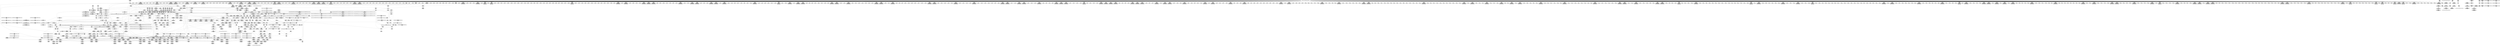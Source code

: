 digraph {
	CE0x5061f40 [shape=record,shape=Mrecord,label="{CE0x5061f40|8:_i32,_:_CRE_233,234_}"]
	CE0x5064e00 [shape=record,shape=Mrecord,label="{CE0x5064e00|8:_i32,_:_CRE_277,278_}"]
	CE0x50649c0 [shape=record,shape=Mrecord,label="{CE0x50649c0|8:_i32,_:_CRE_273,274_}"]
	CE0x505edc0 [shape=record,shape=Mrecord,label="{CE0x505edc0|8:_i32,_:_CRE_112,120_|*MultipleSource*|*LoadInst*|security/selinux/hooks.c,1865|security/selinux/hooks.c,1865|security/selinux/hooks.c,1866}"]
	CE0x4fb1a40 [shape=record,shape=Mrecord,label="{CE0x4fb1a40|selinux_quotactl:tmp18|security/selinux/hooks.c,2016|*SummSink*}"]
	CE0x4fc73e0 [shape=record,shape=Mrecord,label="{CE0x4fc73e0|i64*_getelementptr_inbounds_(_27_x_i64_,_27_x_i64_*___llvm_gcov_ctr148,_i64_0,_i64_8)|*Constant*|*SummSource*}"]
	CE0x502b7f0 [shape=record,shape=Mrecord,label="{CE0x502b7f0|272:_i8*,_:_CRE_1376,1384_|*MultipleSource*|Function::selinux_quotactl&Arg::sb::|security/selinux/hooks.c,1865|Function::superblock_has_perm&Arg::sb::}"]
	CE0x5057c40 [shape=record,shape=Mrecord,label="{CE0x5057c40|8:_i32,_:_CRE_20,22_|*MultipleSource*|*LoadInst*|security/selinux/hooks.c,1865|security/selinux/hooks.c,1865|security/selinux/hooks.c,1866}"]
	CE0x4fb6e90 [shape=record,shape=Mrecord,label="{CE0x4fb6e90|_call_void___llvm_gcov_indirect_counter_increment(i32*___llvm_gcov_global_state_pred150,_i64**_getelementptr_inbounds_(_3_x_i64*_,_3_x_i64*_*___llvm_gcda_edge_table149,_i64_0,_i64_1)),_!dbg_!27749|security/selinux/hooks.c,2028}"]
	CE0x4fd54b0 [shape=record,shape=Mrecord,label="{CE0x4fd54b0|superblock_has_perm:call|security/selinux/hooks.c,1863|*SummSink*}"]
	CE0x501e9c0 [shape=record,shape=Mrecord,label="{CE0x501e9c0|superblock_has_perm:s_security|security/selinux/hooks.c,1865|*SummSource*}"]
	CE0x5041000 [shape=record,shape=Mrecord,label="{CE0x5041000|__llvm_gcov_indirect_counter_increment:tmp6}"]
	CE0x4faba30 [shape=record,shape=Mrecord,label="{CE0x4faba30|i32_8388615|*Constant*|*SummSource*}"]
	CE0x4faacd0 [shape=record,shape=Mrecord,label="{CE0x4faacd0|selinux_quotactl:tmp23|security/selinux/hooks.c,2019}"]
	CE0x4fda130 [shape=record,shape=Mrecord,label="{CE0x4fda130|_call_void_mcount()_#3}"]
	CE0x5025aa0 [shape=record,shape=Mrecord,label="{CE0x5025aa0|272:_i8*,_:_CRE_1270,1271_}"]
	CE0x4fa9a70 [shape=record,shape=Mrecord,label="{CE0x4fa9a70|selinux_quotactl:tmp|*SummSource*}"]
	CE0x4fc8730 [shape=record,shape=Mrecord,label="{CE0x4fc8730|selinux_quotactl:tobool6|security/selinux/hooks.c,2019|*SummSink*}"]
	CE0x503a1f0 [shape=record,shape=Mrecord,label="{CE0x503a1f0|272:_i8*,_:_CRE_604,605_}"]
	CE0x4fd70c0 [shape=record,shape=Mrecord,label="{CE0x4fd70c0|272:_i8*,_:_CRE_312,320_|*MultipleSource*|Function::selinux_quotactl&Arg::sb::|security/selinux/hooks.c,1865|Function::superblock_has_perm&Arg::sb::}"]
	CE0x4ff55b0 [shape=record,shape=Mrecord,label="{CE0x4ff55b0|avc_has_perm:requested|Function::avc_has_perm&Arg::requested::|*SummSource*}"]
	CE0x4fcfda0 [shape=record,shape=Mrecord,label="{CE0x4fcfda0|GLOBAL:__llvm_gcov_global_state_pred150|Global_var:__llvm_gcov_global_state_pred150|*SummSink*}"]
	CE0x502d840 [shape=record,shape=Mrecord,label="{CE0x502d840|272:_i8*,_:_CRE_1627,1628_}"]
	CE0x5013cc0 [shape=record,shape=Mrecord,label="{CE0x5013cc0|272:_i8*,_:_CRE_436,437_}"]
	CE0x4fa23d0 [shape=record,shape=Mrecord,label="{CE0x4fa23d0|selinux_quotactl:tmp7|security/selinux/hooks.c,2016|*SummSink*}"]
	CE0x5014870 [shape=record,shape=Mrecord,label="{CE0x5014870|272:_i8*,_:_CRE_447,448_}"]
	CE0x4fd8900 [shape=record,shape=Mrecord,label="{CE0x4fd8900|272:_i8*,_:_CRE_394,395_}"]
	CE0x503f610 [shape=record,shape=Mrecord,label="{CE0x503f610|272:_i8*,_:_CRE_1232,1233_}"]
	CE0x4fc3700 [shape=record,shape=Mrecord,label="{CE0x4fc3700|selinux_quotactl:tmp11|security/selinux/hooks.c,2016|*SummSource*}"]
	CE0x4fe8a70 [shape=record,shape=Mrecord,label="{CE0x4fe8a70|i32_512|*Constant*|*SummSource*}"]
	CE0x503e400 [shape=record,shape=Mrecord,label="{CE0x503e400|272:_i8*,_:_CRE_1215,1216_}"]
	CE0x5042e70 [shape=record,shape=Mrecord,label="{CE0x5042e70|272:_i8*,_:_CRE_1784,1792_|*MultipleSource*|Function::selinux_quotactl&Arg::sb::|security/selinux/hooks.c,1865|Function::superblock_has_perm&Arg::sb::}"]
	CE0x4fc2bc0 [shape=record,shape=Mrecord,label="{CE0x4fc2bc0|_call_void_lockdep_rcu_suspicious(i8*_getelementptr_inbounds_(_25_x_i8_,_25_x_i8_*_.str3,_i32_0,_i32_0),_i32_2016,_i8*_getelementptr_inbounds_(_45_x_i8_,_45_x_i8_*_.str12,_i32_0,_i32_0))_#10,_!dbg_!27731|security/selinux/hooks.c,2016}"]
	CE0x5014210 [shape=record,shape=Mrecord,label="{CE0x5014210|272:_i8*,_:_CRE_441,442_}"]
	CE0x4ff7c90 [shape=record,shape=Mrecord,label="{CE0x4ff7c90|avc_has_perm:entry}"]
	CE0x5044ea0 [shape=record,shape=Mrecord,label="{CE0x5044ea0|272:_i8*,_:_CRE_1879,1880_}"]
	CE0x4fbfac0 [shape=record,shape=Mrecord,label="{CE0x4fbfac0|0:_i32,_:_GCMR___llvm_gcov_global_state_pred150_internal_unnamed_addr_global_i32_-1:_elem_0:default:}"]
	CE0x502be20 [shape=record,shape=Mrecord,label="{CE0x502be20|272:_i8*,_:_CRE_1568,1584_|*MultipleSource*|Function::selinux_quotactl&Arg::sb::|security/selinux/hooks.c,1865|Function::superblock_has_perm&Arg::sb::}"]
	CE0x58f0b40 [shape=record,shape=Mrecord,label="{CE0x58f0b40|selinux_quotactl:tmp5|security/selinux/hooks.c,2016|*SummSource*}"]
	CE0x5034190 [shape=record,shape=Mrecord,label="{CE0x5034190|8:_i32,_:_CRE_92,93_}"]
	CE0x5032800 [shape=record,shape=Mrecord,label="{CE0x5032800|__llvm_gcov_indirect_counter_increment:exit|*SummSink*}"]
	CE0x4fe8760 [shape=record,shape=Mrecord,label="{CE0x4fe8760|selinux_quotactl:call11|security/selinux/hooks.c,2033}"]
	CE0x5062490 [shape=record,shape=Mrecord,label="{CE0x5062490|8:_i32,_:_CRE_238,239_}"]
	CE0x4fd2d00 [shape=record,shape=Mrecord,label="{CE0x4fd2d00|__llvm_gcov_indirect_counter_increment:tmp|*SummSource*}"]
	CE0x4fb70e0 [shape=record,shape=Mrecord,label="{CE0x4fb70e0|_call_void___llvm_gcov_indirect_counter_increment(i32*___llvm_gcov_global_state_pred150,_i64**_getelementptr_inbounds_(_3_x_i64*_,_3_x_i64*_*___llvm_gcda_edge_table149,_i64_0,_i64_1)),_!dbg_!27749|security/selinux/hooks.c,2028|*SummSink*}"]
	CE0x4facd30 [shape=record,shape=Mrecord,label="{CE0x4facd30|selinux_quotactl:tmp23|security/selinux/hooks.c,2019|*SummSource*}"]
	CE0x4fa43c0 [shape=record,shape=Mrecord,label="{CE0x4fa43c0|selinux_quotactl:tmp4|security/selinux/hooks.c,2016}"]
	CE0x5038ed0 [shape=record,shape=Mrecord,label="{CE0x5038ed0|272:_i8*,_:_CRE_586,587_}"]
	CE0x503eea0 [shape=record,shape=Mrecord,label="{CE0x503eea0|272:_i8*,_:_CRE_1225,1226_}"]
	CE0x4fb3800 [shape=record,shape=Mrecord,label="{CE0x4fb3800|i64**_getelementptr_inbounds_(_3_x_i64*_,_3_x_i64*_*___llvm_gcda_edge_table149,_i64_0,_i64_1)|*Constant*}"]
	CE0x505f950 [shape=record,shape=Mrecord,label="{CE0x505f950|8:_i32,_:_CRE_168,176_|*MultipleSource*|*LoadInst*|security/selinux/hooks.c,1865|security/selinux/hooks.c,1865|security/selinux/hooks.c,1866}"]
	CE0x5017670 [shape=record,shape=Mrecord,label="{CE0x5017670|i64*_getelementptr_inbounds_(_2_x_i64_,_2_x_i64_*___llvm_gcov_ctr151,_i64_0,_i64_1)|*Constant*|*SummSink*}"]
	CE0x4fc1780 [shape=record,shape=Mrecord,label="{CE0x4fc1780|i64*_getelementptr_inbounds_(_2_x_i64_,_2_x_i64_*___llvm_gcov_ctr131,_i64_0,_i64_0)|*Constant*|*SummSink*}"]
	CE0x482d140 [shape=record,shape=Mrecord,label="{CE0x482d140|selinux_quotactl:tmp7|security/selinux/hooks.c,2016}"]
	CE0x5029700 [shape=record,shape=Mrecord,label="{CE0x5029700|272:_i8*,_:_CRE_1345,1346_}"]
	CE0x5015970 [shape=record,shape=Mrecord,label="{CE0x5015970|272:_i8*,_:_CRE_463,464_}"]
	CE0x5063370 [shape=record,shape=Mrecord,label="{CE0x5063370|8:_i32,_:_CRE_252,253_}"]
	CE0x5046660 [shape=record,shape=Mrecord,label="{CE0x5046660|272:_i8*,_:_CRE_2268,2304_|*MultipleSource*|Function::selinux_quotactl&Arg::sb::|security/selinux/hooks.c,1865|Function::superblock_has_perm&Arg::sb::}"]
	CE0x502bbe0 [shape=record,shape=Mrecord,label="{CE0x502bbe0|272:_i8*,_:_CRE_1536,1568_|*MultipleSource*|Function::selinux_quotactl&Arg::sb::|security/selinux/hooks.c,1865|Function::superblock_has_perm&Arg::sb::}"]
	CE0x501d330 [shape=record,shape=Mrecord,label="{CE0x501d330|i64*_getelementptr_inbounds_(_2_x_i64_,_2_x_i64_*___llvm_gcov_ctr98,_i64_0,_i64_0)|*Constant*|*SummSource*}"]
	CE0x4fa53d0 [shape=record,shape=Mrecord,label="{CE0x4fa53d0|selinux_quotactl:if.end8}"]
	CE0x4febad0 [shape=record,shape=Mrecord,label="{CE0x4febad0|selinux_quotactl:tmp28|security/selinux/hooks.c,2033|*SummSource*}"]
	CE0x5012120 [shape=record,shape=Mrecord,label="{CE0x5012120|272:_i8*,_:_CRE_410,411_}"]
	CE0x5065ac0 [shape=record,shape=Mrecord,label="{CE0x5065ac0|i16_5|*Constant*|*SummSink*}"]
	CE0x4ff63f0 [shape=record,shape=Mrecord,label="{CE0x4ff63f0|cred_sid:bb|*SummSource*}"]
	CE0x4fa6c60 [shape=record,shape=Mrecord,label="{CE0x4fa6c60|i64_3|*Constant*|*SummSource*}"]
	CE0x4fa6dc0 [shape=record,shape=Mrecord,label="{CE0x4fa6dc0|selinux_quotactl:land.lhs.true2|*SummSource*}"]
	CE0x4fcc910 [shape=record,shape=Mrecord,label="{CE0x4fcc910|selinux_quotactl:tmp3|*SummSource*}"]
	CE0x503f1d0 [shape=record,shape=Mrecord,label="{CE0x503f1d0|272:_i8*,_:_CRE_1228,1229_}"]
	CE0x4f9c4e0 [shape=record,shape=Mrecord,label="{CE0x4f9c4e0|selinux_quotactl:if.end8|*SummSink*}"]
	CE0x5044100 [shape=record,shape=Mrecord,label="{CE0x5044100|272:_i8*,_:_CRE_1856,1864_|*MultipleSource*|Function::selinux_quotactl&Arg::sb::|security/selinux/hooks.c,1865|Function::superblock_has_perm&Arg::sb::}"]
	CE0x5013990 [shape=record,shape=Mrecord,label="{CE0x5013990|272:_i8*,_:_CRE_433,434_}"]
	CE0x4fd4b60 [shape=record,shape=Mrecord,label="{CE0x4fd4b60|selinux_quotactl:tmp2}"]
	CE0x503d030 [shape=record,shape=Mrecord,label="{CE0x503d030|272:_i8*,_:_CRE_712,720_|*MultipleSource*|Function::selinux_quotactl&Arg::sb::|security/selinux/hooks.c,1865|Function::superblock_has_perm&Arg::sb::}"]
	CE0x4fbbdb0 [shape=record,shape=Mrecord,label="{CE0x4fbbdb0|selinux_quotactl:tmp26|security/selinux/hooks.c,2028}"]
	CE0x5013440 [shape=record,shape=Mrecord,label="{CE0x5013440|272:_i8*,_:_CRE_428,429_}"]
	CE0x5020b60 [shape=record,shape=Mrecord,label="{CE0x5020b60|272:_i8*,_:_CRE_136,140_|*MultipleSource*|Function::selinux_quotactl&Arg::sb::|security/selinux/hooks.c,1865|Function::superblock_has_perm&Arg::sb::}"]
	CE0x503ac90 [shape=record,shape=Mrecord,label="{CE0x503ac90|272:_i8*,_:_CRE_614,615_}"]
	CE0x4fc5900 [shape=record,shape=Mrecord,label="{CE0x4fc5900|selinux_quotactl:tmp15|security/selinux/hooks.c,2016}"]
	CE0x5039420 [shape=record,shape=Mrecord,label="{CE0x5039420|272:_i8*,_:_CRE_591,592_}"]
	CE0x5028600 [shape=record,shape=Mrecord,label="{CE0x5028600|272:_i8*,_:_CRE_1329,1330_}"]
	CE0x5062270 [shape=record,shape=Mrecord,label="{CE0x5062270|8:_i32,_:_CRE_236,237_}"]
	CE0x4fba050 [shape=record,shape=Mrecord,label="{CE0x4fba050|0:_i32,_4:_i32,_8:_i32,_12:_i32,_:_CMRE_16,20_|*MultipleSource*|security/selinux/hooks.c,196|*LoadInst*|security/selinux/hooks.c,196|security/selinux/hooks.c,197}"]
	CE0x4fc1980 [shape=record,shape=Mrecord,label="{CE0x4fc1980|cred_sid:tmp}"]
	CE0x50647a0 [shape=record,shape=Mrecord,label="{CE0x50647a0|8:_i32,_:_CRE_271,272_}"]
	CE0x503bea0 [shape=record,shape=Mrecord,label="{CE0x503bea0|272:_i8*,_:_CRE_631,632_}"]
	CE0x4fd92a0 [shape=record,shape=Mrecord,label="{CE0x4fd92a0|272:_i8*,_:_CRE_403,404_}"]
	CE0x5044fb0 [shape=record,shape=Mrecord,label="{CE0x5044fb0|272:_i8*,_:_CRE_1880,1884_|*MultipleSource*|Function::selinux_quotactl&Arg::sb::|security/selinux/hooks.c,1865|Function::superblock_has_perm&Arg::sb::}"]
	CE0x5030700 [shape=record,shape=Mrecord,label="{CE0x5030700|272:_i8*,_:_CRE_1671,1672_}"]
	CE0x5033a90 [shape=record,shape=Mrecord,label="{CE0x5033a90|8:_i32,_:_CRE_85,86_}"]
	CE0x5043ce0 [shape=record,shape=Mrecord,label="{CE0x5043ce0|272:_i8*,_:_CRE_1840,1848_|*MultipleSource*|Function::selinux_quotactl&Arg::sb::|security/selinux/hooks.c,1865|Function::superblock_has_perm&Arg::sb::}"]
	CE0x502ca80 [shape=record,shape=Mrecord,label="{CE0x502ca80|272:_i8*,_:_CRE_1616,1617_}"]
	CE0x4f9c2d0 [shape=record,shape=Mrecord,label="{CE0x4f9c2d0|i64_2|*Constant*|*SummSource*}"]
	CE0x4fd7630 [shape=record,shape=Mrecord,label="{CE0x4fd7630|272:_i8*,_:_CRE_336,344_|*MultipleSource*|Function::selinux_quotactl&Arg::sb::|security/selinux/hooks.c,1865|Function::superblock_has_perm&Arg::sb::}"]
	CE0x502c870 [shape=record,shape=Mrecord,label="{CE0x502c870|272:_i8*,_:_CRE_1608,1612_|*MultipleSource*|Function::selinux_quotactl&Arg::sb::|security/selinux/hooks.c,1865|Function::superblock_has_perm&Arg::sb::}"]
	CE0x4fbde90 [shape=record,shape=Mrecord,label="{CE0x4fbde90|cred_sid:tmp5|security/selinux/hooks.c,196}"]
	CE0x502ff90 [shape=record,shape=Mrecord,label="{CE0x502ff90|272:_i8*,_:_CRE_1664,1665_}"]
	CE0x50358c0 [shape=record,shape=Mrecord,label="{CE0x50358c0|get_current:tmp1|*SummSink*}"]
	CE0x5012670 [shape=record,shape=Mrecord,label="{CE0x5012670|272:_i8*,_:_CRE_415,416_}"]
	CE0x4fa79b0 [shape=record,shape=Mrecord,label="{CE0x4fa79b0|i32_0|*Constant*}"]
	CE0x5013000 [shape=record,shape=Mrecord,label="{CE0x5013000|272:_i8*,_:_CRE_424,425_}"]
	CE0x5037540 [shape=record,shape=Mrecord,label="{CE0x5037540|272:_i8*,_:_CRE_562,563_}"]
	CE0x5014dc0 [shape=record,shape=Mrecord,label="{CE0x5014dc0|272:_i8*,_:_CRE_452,453_}"]
	CE0x4fd56f0 [shape=record,shape=Mrecord,label="{CE0x4fd56f0|GLOBAL:cred_sid|*Constant*|*SummSource*}"]
	CE0x5057df0 [shape=record,shape=Mrecord,label="{CE0x5057df0|8:_i32,_:_CRE_22,24_|*MultipleSource*|*LoadInst*|security/selinux/hooks.c,1865|security/selinux/hooks.c,1865|security/selinux/hooks.c,1866}"]
	CE0x4fc89c0 [shape=record,shape=Mrecord,label="{CE0x4fc89c0|i64_10|*Constant*|*SummSink*}"]
	CE0x5043080 [shape=record,shape=Mrecord,label="{CE0x5043080|272:_i8*,_:_CRE_1792,1800_|*MultipleSource*|Function::selinux_quotactl&Arg::sb::|security/selinux/hooks.c,1865|Function::superblock_has_perm&Arg::sb::}"]
	CE0x50616c0 [shape=record,shape=Mrecord,label="{CE0x50616c0|8:_i32,_:_CRE_225,226_}"]
	CE0x4fd1c50 [shape=record,shape=Mrecord,label="{CE0x4fd1c50|i32_-1|*Constant*|*SummSource*}"]
	CE0x5012890 [shape=record,shape=Mrecord,label="{CE0x5012890|272:_i8*,_:_CRE_417,418_}"]
	CE0x4ff5960 [shape=record,shape=Mrecord,label="{CE0x4ff5960|avc_has_perm:auditdata|Function::avc_has_perm&Arg::auditdata::}"]
	CE0x4fcddf0 [shape=record,shape=Mrecord,label="{CE0x4fcddf0|i32_2016|*Constant*|*SummSink*}"]
	CE0x4fbf730 [shape=record,shape=Mrecord,label="{CE0x4fbf730|selinux_quotactl:cred4|security/selinux/hooks.c,2016|*SummSource*}"]
	CE0x5029c50 [shape=record,shape=Mrecord,label="{CE0x5029c50|272:_i8*,_:_CRE_1350,1351_}"]
	CE0x4fc4d30 [shape=record,shape=Mrecord,label="{CE0x4fc4d30|%struct.super_block*_null|*Constant*|*SummSink*}"]
	CE0x4fa7dc0 [shape=record,shape=Mrecord,label="{CE0x4fa7dc0|selinux_quotactl:tmp9|security/selinux/hooks.c,2016|*SummSink*}"]
	CE0x5036d00 [shape=record,shape=Mrecord,label="{CE0x5036d00|272:_i8*,_:_CRE_544,552_|*MultipleSource*|Function::selinux_quotactl&Arg::sb::|security/selinux/hooks.c,1865|Function::superblock_has_perm&Arg::sb::}"]
	CE0x5060350 [shape=record,shape=Mrecord,label="{CE0x5060350|8:_i32,_:_CRE_208,209_}"]
	CE0x4faec70 [shape=record,shape=Mrecord,label="{CE0x4faec70|GLOBAL:__llvm_gcov_indirect_counter_increment|*Constant*|*SummSink*}"]
	CE0x4febcc0 [shape=record,shape=Mrecord,label="{CE0x4febcc0|i32_512|*Constant*}"]
	CE0x50189b0 [shape=record,shape=Mrecord,label="{CE0x50189b0|selinux_quotactl:tmp30|security/selinux/hooks.c,2036|*SummSource*}"]
	CE0x5033590 [shape=record,shape=Mrecord,label="{CE0x5033590|8:_i32,_:_CRE_80,81_}"]
	CE0x4fa5df0 [shape=record,shape=Mrecord,label="{CE0x4fa5df0|selinux_quotactl:tmp|*SummSink*}"]
	CE0x4fd3550 [shape=record,shape=Mrecord,label="{CE0x4fd3550|__llvm_gcov_indirect_counter_increment:pred|*SummSource*}"]
	CE0x5025880 [shape=record,shape=Mrecord,label="{CE0x5025880|272:_i8*,_:_CRE_1268,1269_}"]
	CE0x5064140 [shape=record,shape=Mrecord,label="{CE0x5064140|8:_i32,_:_CRE_265,266_}"]
	CE0x502ab30 [shape=record,shape=Mrecord,label="{CE0x502ab30|272:_i8*,_:_CRE_1364,1365_}"]
	CE0x501b190 [shape=record,shape=Mrecord,label="{CE0x501b190|selinux_quotactl:retval.0|*SummSink*}"]
	CE0x5023860 [shape=record,shape=Mrecord,label="{CE0x5023860|272:_i8*,_:_CRE_296,304_|*MultipleSource*|Function::selinux_quotactl&Arg::sb::|security/selinux/hooks.c,1865|Function::superblock_has_perm&Arg::sb::}"]
	CE0x4fd7a90 [shape=record,shape=Mrecord,label="{CE0x4fd7a90|272:_i8*,_:_CRE_352,360_|*MultipleSource*|Function::selinux_quotactl&Arg::sb::|security/selinux/hooks.c,1865|Function::superblock_has_perm&Arg::sb::}"]
	CE0x5042630 [shape=record,shape=Mrecord,label="{CE0x5042630|272:_i8*,_:_CRE_1752,1760_|*MultipleSource*|Function::selinux_quotactl&Arg::sb::|security/selinux/hooks.c,1865|Function::superblock_has_perm&Arg::sb::}"]
	CE0x5013220 [shape=record,shape=Mrecord,label="{CE0x5013220|272:_i8*,_:_CRE_426,427_}"]
	CE0x5057fa0 [shape=record,shape=Mrecord,label="{CE0x5057fa0|8:_i32,_:_CRE_24,28_|*MultipleSource*|*LoadInst*|security/selinux/hooks.c,1865|security/selinux/hooks.c,1865|security/selinux/hooks.c,1866}"]
	CE0x4fd5760 [shape=record,shape=Mrecord,label="{CE0x4fd5760|GLOBAL:cred_sid|*Constant*|*SummSink*}"]
	CE0x5014a90 [shape=record,shape=Mrecord,label="{CE0x5014a90|272:_i8*,_:_CRE_449,450_}"]
	CE0x4fb48f0 [shape=record,shape=Mrecord,label="{CE0x4fb48f0|i64_3|*Constant*|*SummSink*}"]
	CE0x4fd1430 [shape=record,shape=Mrecord,label="{CE0x4fd1430|%struct.task_struct*_(%struct.task_struct**)*_asm_movq_%gs:$_1:P_,$0_,_r,im,_dirflag_,_fpsr_,_flags_}"]
	CE0x5023af0 [shape=record,shape=Mrecord,label="{CE0x5023af0|__llvm_gcov_indirect_counter_increment:pred}"]
	CE0x5065c30 [shape=record,shape=Mrecord,label="{CE0x5065c30|_ret_i32_%retval.0,_!dbg_!27728|security/selinux/avc.c,775}"]
	CE0x4fe30b0 [shape=record,shape=Mrecord,label="{CE0x4fe30b0|i64_4|*Constant*}"]
	CE0x50311a0 [shape=record,shape=Mrecord,label="{CE0x50311a0|272:_i8*,_:_CRE_1681,1682_}"]
	CE0x5014760 [shape=record,shape=Mrecord,label="{CE0x5014760|272:_i8*,_:_CRE_446,447_}"]
	CE0x50628d0 [shape=record,shape=Mrecord,label="{CE0x50628d0|8:_i32,_:_CRE_242,243_}"]
	CE0x50249a0 [shape=record,shape=Mrecord,label="{CE0x50249a0|272:_i8*,_:_CRE_1254,1255_}"]
	CE0x4fbf340 [shape=record,shape=Mrecord,label="{CE0x4fbf340|i32_78|*Constant*}"]
	CE0x4ff1200 [shape=record,shape=Mrecord,label="{CE0x4ff1200|_call_void_mcount()_#3|*SummSink*}"]
	CE0x4fd69c0 [shape=record,shape=Mrecord,label="{CE0x4fd69c0|_call_void_mcount()_#3|*SummSource*}"]
	CE0x4fb2560 [shape=record,shape=Mrecord,label="{CE0x4fb2560|get_current:tmp|*SummSink*}"]
	CE0x4fc5a00 [shape=record,shape=Mrecord,label="{CE0x4fc5a00|selinux_quotactl:tmp16|security/selinux/hooks.c,2016}"]
	CE0x503e160 [shape=record,shape=Mrecord,label="{CE0x503e160|272:_i8*,_:_CRE_1212,1213_}"]
	CE0x5031d00 [shape=record,shape=Mrecord,label="{CE0x5031d00|272:_i8*,_:_CRE_1712,1720_|*MultipleSource*|Function::selinux_quotactl&Arg::sb::|security/selinux/hooks.c,1865|Function::superblock_has_perm&Arg::sb::}"]
	CE0x4ff49d0 [shape=record,shape=Mrecord,label="{CE0x4ff49d0|cred_sid:tmp2|*SummSource*}"]
	CE0x4fbb420 [shape=record,shape=Mrecord,label="{CE0x4fbb420|_ret_void|*SummSource*}"]
	CE0x482cfe0 [shape=record,shape=Mrecord,label="{CE0x482cfe0|selinux_quotactl:tmp6|security/selinux/hooks.c,2016|*SummSink*}"]
	CE0x5022640 [shape=record,shape=Mrecord,label="{CE0x5022640|272:_i8*,_:_CRE_216,224_|*MultipleSource*|Function::selinux_quotactl&Arg::sb::|security/selinux/hooks.c,1865|Function::superblock_has_perm&Arg::sb::}"]
	CE0x4fd2fe0 [shape=record,shape=Mrecord,label="{CE0x4fd2fe0|__llvm_gcov_indirect_counter_increment:tmp1|*SummSource*}"]
	CE0x4fdb2c0 [shape=record,shape=Mrecord,label="{CE0x4fdb2c0|GLOBAL:__llvm_gcov_indirect_counter_increment|*Constant*}"]
	CE0x50403e0 [shape=record,shape=Mrecord,label="{CE0x50403e0|272:_i8*,_:_CRE_1245,1246_}"]
	CE0x4ff20d0 [shape=record,shape=Mrecord,label="{CE0x4ff20d0|cred_sid:tmp4|*LoadInst*|security/selinux/hooks.c,196}"]
	CE0x4fba330 [shape=record,shape=Mrecord,label="{CE0x4fba330|cred_sid:tmp6|security/selinux/hooks.c,197}"]
	CE0x5025ff0 [shape=record,shape=Mrecord,label="{CE0x5025ff0|272:_i8*,_:_CRE_1275,1276_}"]
	CE0x4fabfc0 [shape=record,shape=Mrecord,label="{CE0x4fabfc0|selinux_quotactl:cmds|Function::selinux_quotactl&Arg::cmds::|*SummSource*}"]
	CE0x505df80 [shape=record,shape=Mrecord,label="{CE0x505df80|8:_i32,_:_CRE_61,62_}"]
	CE0x5026930 [shape=record,shape=Mrecord,label="{CE0x5026930|272:_i8*,_:_CRE_1304,1305_}"]
	CE0x4fd3a80 [shape=record,shape=Mrecord,label="{CE0x4fd3a80|i64*_getelementptr_inbounds_(_27_x_i64_,_27_x_i64_*___llvm_gcov_ctr148,_i64_0,_i64_6)|*Constant*|*SummSink*}"]
	CE0x50638c0 [shape=record,shape=Mrecord,label="{CE0x50638c0|8:_i32,_:_CRE_257,258_}"]
	CE0x503fd80 [shape=record,shape=Mrecord,label="{CE0x503fd80|272:_i8*,_:_CRE_1239,1240_}"]
	CE0x4fbf920 [shape=record,shape=Mrecord,label="{CE0x4fbf920|selinux_quotactl:do.end}"]
	CE0x5065990 [shape=record,shape=Mrecord,label="{CE0x5065990|i16_5|*Constant*|*SummSource*}"]
	CE0x4ff8150 [shape=record,shape=Mrecord,label="{CE0x4ff8150|avc_has_perm:ssid|Function::avc_has_perm&Arg::ssid::}"]
	CE0x5062050 [shape=record,shape=Mrecord,label="{CE0x5062050|8:_i32,_:_CRE_234,235_}"]
	CE0x502ea50 [shape=record,shape=Mrecord,label="{CE0x502ea50|272:_i8*,_:_CRE_1644,1645_}"]
	CE0x503fc70 [shape=record,shape=Mrecord,label="{CE0x503fc70|272:_i8*,_:_CRE_1238,1239_}"]
	CE0x5030b40 [shape=record,shape=Mrecord,label="{CE0x5030b40|272:_i8*,_:_CRE_1675,1676_}"]
	CE0x4fbe700 [shape=record,shape=Mrecord,label="{CE0x4fbe700|i64*_getelementptr_inbounds_(_27_x_i64_,_27_x_i64_*___llvm_gcov_ctr148,_i64_0,_i64_22)|*Constant*|*SummSource*}"]
	CE0x4faee50 [shape=record,shape=Mrecord,label="{CE0x4faee50|i32_8388610|*Constant*|*SummSource*}"]
	CE0x5028c60 [shape=record,shape=Mrecord,label="{CE0x5028c60|272:_i8*,_:_CRE_1335,1336_}"]
	CE0x4fd49b0 [shape=record,shape=Mrecord,label="{CE0x4fd49b0|selinux_quotactl:tmp25|security/selinux/hooks.c,2020}"]
	CE0x4ff7b80 [shape=record,shape=Mrecord,label="{CE0x4ff7b80|i32_(i32,_i32,_i16,_i32,_%struct.common_audit_data*)*_bitcast_(i32_(i32,_i32,_i16,_i32,_%struct.common_audit_data.495*)*_avc_has_perm_to_i32_(i32,_i32,_i16,_i32,_%struct.common_audit_data*)*)|*Constant*|*SummSink*}"]
	CE0x4fc0e50 [shape=record,shape=Mrecord,label="{CE0x4fc0e50|selinux_quotactl:sb|Function::selinux_quotactl&Arg::sb::|*SummSource*}"]
	CE0x5066600 [shape=record,shape=Mrecord,label="{CE0x5066600|superblock_has_perm:sid1|security/selinux/hooks.c,1866|*SummSink*}"]
	CE0x5026430 [shape=record,shape=Mrecord,label="{CE0x5026430|272:_i8*,_:_CRE_1279,1280_}"]
	CE0x5037bb0 [shape=record,shape=Mrecord,label="{CE0x5037bb0|272:_i8*,_:_CRE_568,569_}"]
	CE0x4fbe870 [shape=record,shape=Mrecord,label="{CE0x4fbe870|selinux_quotactl:tmp26|security/selinux/hooks.c,2028|*SummSink*}"]
	CE0x505c940 [shape=record,shape=Mrecord,label="{CE0x505c940|8:_i32,_:_CRE_38,39_}"]
	CE0x4fa9de0 [shape=record,shape=Mrecord,label="{CE0x4fa9de0|i64_4|*Constant*|*SummSource*}"]
	CE0x5039fd0 [shape=record,shape=Mrecord,label="{CE0x5039fd0|272:_i8*,_:_CRE_602,603_}"]
	CE0x5025990 [shape=record,shape=Mrecord,label="{CE0x5025990|272:_i8*,_:_CRE_1269,1270_}"]
	CE0x4fa9f90 [shape=record,shape=Mrecord,label="{CE0x4fa9f90|i64_5|*Constant*}"]
	CE0x5017fe0 [shape=record,shape=Mrecord,label="{CE0x5017fe0|i64**_getelementptr_inbounds_(_3_x_i64*_,_3_x_i64*_*___llvm_gcda_edge_table149,_i64_0,_i64_0)|*Constant*}"]
	CE0x4fd8d50 [shape=record,shape=Mrecord,label="{CE0x4fd8d50|272:_i8*,_:_CRE_398,399_}"]
	CE0x502d2f0 [shape=record,shape=Mrecord,label="{CE0x502d2f0|272:_i8*,_:_CRE_1622,1623_}"]
	CE0x5064030 [shape=record,shape=Mrecord,label="{CE0x5064030|8:_i32,_:_CRE_264,265_}"]
	CE0x4fd6c20 [shape=record,shape=Mrecord,label="{CE0x4fd6c20|superblock_has_perm:tmp6|security/selinux/hooks.c,1866|*SummSink*}"]
	CE0x5046870 [shape=record,shape=Mrecord,label="{CE0x5046870|superblock_has_perm:tmp4|*LoadInst*|security/selinux/hooks.c,1865}"]
	CE0x502b3b0 [shape=record,shape=Mrecord,label="{CE0x502b3b0|272:_i8*,_:_CRE_1372,1373_}"]
	CE0x505d780 [shape=record,shape=Mrecord,label="{CE0x505d780|8:_i32,_:_CRE_53,54_}"]
	CE0x4fbe800 [shape=record,shape=Mrecord,label="{CE0x4fbe800|selinux_quotactl:tmp26|security/selinux/hooks.c,2028|*SummSource*}"]
	CE0x5039860 [shape=record,shape=Mrecord,label="{CE0x5039860|272:_i8*,_:_CRE_595,596_}"]
	CE0x505e830 [shape=record,shape=Mrecord,label="{CE0x505e830|8:_i32,_:_CRE_100,101_}"]
	CE0x4fd6680 [shape=record,shape=Mrecord,label="{CE0x4fd6680|__llvm_gcov_indirect_counter_increment:tmp3|*SummSource*}"]
	CE0x4fbf3b0 [shape=record,shape=Mrecord,label="{CE0x4fbf3b0|i32_78|*Constant*|*SummSink*}"]
	CE0x50118a0 [shape=record,shape=Mrecord,label="{CE0x50118a0|__llvm_gcov_indirect_counter_increment:tmp3|*SummSink*}"]
	CE0x4fd2880 [shape=record,shape=Mrecord,label="{CE0x4fd2880|i1_true|*Constant*}"]
	CE0x4fea040 [shape=record,shape=Mrecord,label="{CE0x4fea040|_call_void___llvm_gcov_indirect_counter_increment(i32*___llvm_gcov_global_state_pred150,_i64**_getelementptr_inbounds_(_3_x_i64*_,_3_x_i64*_*___llvm_gcda_edge_table149,_i64_0,_i64_0)),_!dbg_!27756|security/selinux/hooks.c,2036}"]
	CE0x5030f80 [shape=record,shape=Mrecord,label="{CE0x5030f80|272:_i8*,_:_CRE_1679,1680_}"]
	CE0x63144d0 [shape=record,shape=Mrecord,label="{CE0x63144d0|GLOBAL:__llvm_gcov_ctr148|Global_var:__llvm_gcov_ctr148|*SummSource*}"]
	CE0x502d510 [shape=record,shape=Mrecord,label="{CE0x502d510|272:_i8*,_:_CRE_1624,1625_}"]
	CE0x503ea60 [shape=record,shape=Mrecord,label="{CE0x503ea60|272:_i8*,_:_CRE_1221,1222_}"]
	CE0x4ff08a0 [shape=record,shape=Mrecord,label="{CE0x4ff08a0|i64*_getelementptr_inbounds_(_2_x_i64_,_2_x_i64_*___llvm_gcov_ctr131,_i64_0,_i64_1)|*Constant*}"]
	CE0x502c450 [shape=record,shape=Mrecord,label="{CE0x502c450|272:_i8*,_:_CRE_1596,1600_|*MultipleSource*|Function::selinux_quotactl&Arg::sb::|security/selinux/hooks.c,1865|Function::superblock_has_perm&Arg::sb::}"]
	CE0x502af70 [shape=record,shape=Mrecord,label="{CE0x502af70|272:_i8*,_:_CRE_1368,1369_}"]
	CE0x4fbb5a0 [shape=record,shape=Mrecord,label="{CE0x4fbb5a0|_ret_void|*SummSink*}"]
	CE0x4ff1d40 [shape=record,shape=Mrecord,label="{CE0x4ff1d40|cred_sid:security|security/selinux/hooks.c,196|*SummSink*}"]
	CE0x5060550 [shape=record,shape=Mrecord,label="{CE0x5060550|8:_i32,_:_CRE_209,210_}"]
	CE0x503f720 [shape=record,shape=Mrecord,label="{CE0x503f720|272:_i8*,_:_CRE_1233,1234_}"]
	CE0x5020420 [shape=record,shape=Mrecord,label="{CE0x5020420|272:_i8*,_:_CRE_112,120_|*MultipleSource*|Function::selinux_quotactl&Arg::sb::|security/selinux/hooks.c,1865|Function::superblock_has_perm&Arg::sb::}"]
	CE0x5062160 [shape=record,shape=Mrecord,label="{CE0x5062160|8:_i32,_:_CRE_235,236_}"]
	CE0x505f750 [shape=record,shape=Mrecord,label="{CE0x505f750|8:_i32,_:_CRE_152,168_|*MultipleSource*|*LoadInst*|security/selinux/hooks.c,1865|security/selinux/hooks.c,1865|security/selinux/hooks.c,1866}"]
	CE0x5064f10 [shape=record,shape=Mrecord,label="{CE0x5064f10|8:_i32,_:_CRE_278,279_}"]
	CE0x4fc8eb0 [shape=record,shape=Mrecord,label="{CE0x4fc8eb0|selinux_quotactl:tmp20|security/selinux/hooks.c,2019|*SummSink*}"]
	CE0x5046e40 [shape=record,shape=Mrecord,label="{CE0x5046e40|8:_i32,_:_CRE_0,8_|*MultipleSource*|*LoadInst*|security/selinux/hooks.c,1865|security/selinux/hooks.c,1865|security/selinux/hooks.c,1866}"]
	CE0x4fa7670 [shape=record,shape=Mrecord,label="{CE0x4fa7670|selinux_quotactl:sw.bb10}"]
	CE0x50272e0 [shape=record,shape=Mrecord,label="{CE0x50272e0|272:_i8*,_:_CRE_1311,1312_}"]
	CE0x5063260 [shape=record,shape=Mrecord,label="{CE0x5063260|8:_i32,_:_CRE_251,252_}"]
	CE0x5012ab0 [shape=record,shape=Mrecord,label="{CE0x5012ab0|272:_i8*,_:_CRE_419,420_}"]
	CE0x5044c00 [shape=record,shape=Mrecord,label="{CE0x5044c00|272:_i8*,_:_CRE_1876,1877_}"]
	CE0x503f3f0 [shape=record,shape=Mrecord,label="{CE0x503f3f0|272:_i8*,_:_CRE_1230,1231_}"]
	CE0x5018600 [shape=record,shape=Mrecord,label="{CE0x5018600|selinux_quotactl:tmp30|security/selinux/hooks.c,2036}"]
	CE0x5029b40 [shape=record,shape=Mrecord,label="{CE0x5029b40|272:_i8*,_:_CRE_1349,1350_}"]
	CE0x5037ee0 [shape=record,shape=Mrecord,label="{CE0x5037ee0|272:_i8*,_:_CRE_571,572_}"]
	CE0x502fa40 [shape=record,shape=Mrecord,label="{CE0x502fa40|272:_i8*,_:_CRE_1659,1660_}"]
	CE0x5030d60 [shape=record,shape=Mrecord,label="{CE0x5030d60|272:_i8*,_:_CRE_1677,1678_}"]
	CE0x4fb6db0 [shape=record,shape=Mrecord,label="{CE0x4fb6db0|i32_8388612|*Constant*|*SummSink*}"]
	CE0x5013110 [shape=record,shape=Mrecord,label="{CE0x5013110|272:_i8*,_:_CRE_425,426_}"]
	CE0x4fa47e0 [shape=record,shape=Mrecord,label="{CE0x4fa47e0|selinux_quotactl:sw.bb}"]
	CE0x4faedb0 [shape=record,shape=Mrecord,label="{CE0x4faedb0|i32_8388610|*Constant*}"]
	CE0x4fb44e0 [shape=record,shape=Mrecord,label="{CE0x4fb44e0|selinux_quotactl:tmp17|security/selinux/hooks.c,2016|*SummSource*}"]
	CE0x4fcfd30 [shape=record,shape=Mrecord,label="{CE0x4fcfd30|GLOBAL:__llvm_gcov_global_state_pred150|Global_var:__llvm_gcov_global_state_pred150|*SummSource*}"]
	CE0x5063bf0 [shape=record,shape=Mrecord,label="{CE0x5063bf0|8:_i32,_:_CRE_260,261_}"]
	CE0x4ff8a10 [shape=record,shape=Mrecord,label="{CE0x4ff8a10|0:_i32,_4:_i32,_8:_i32,_12:_i32,_:_CMRE_0,4_|*MultipleSource*|security/selinux/hooks.c,196|*LoadInst*|security/selinux/hooks.c,196|security/selinux/hooks.c,197}"]
	CE0x502f710 [shape=record,shape=Mrecord,label="{CE0x502f710|272:_i8*,_:_CRE_1656,1657_}"]
	CE0x505d380 [shape=record,shape=Mrecord,label="{CE0x505d380|8:_i32,_:_CRE_49,50_}"]
	CE0x4fc3bb0 [shape=record,shape=Mrecord,label="{CE0x4fc3bb0|selinux_quotactl:tmp14|security/selinux/hooks.c,2016}"]
	CE0x5038100 [shape=record,shape=Mrecord,label="{CE0x5038100|272:_i8*,_:_CRE_573,574_}"]
	CE0x5028e80 [shape=record,shape=Mrecord,label="{CE0x5028e80|272:_i8*,_:_CRE_1337,1338_}"]
	CE0x5012bc0 [shape=record,shape=Mrecord,label="{CE0x5012bc0|272:_i8*,_:_CRE_420,421_}"]
	CE0x4fc0050 [shape=record,shape=Mrecord,label="{CE0x4fc0050|i32_8388614|*Constant*}"]
	CE0x4fd1b20 [shape=record,shape=Mrecord,label="{CE0x4fd1b20|i8_1|*Constant*|*SummSink*}"]
	CE0x5061280 [shape=record,shape=Mrecord,label="{CE0x5061280|8:_i32,_:_CRE_221,222_}"]
	CE0x5062d10 [shape=record,shape=Mrecord,label="{CE0x5062d10|8:_i32,_:_CRE_246,247_}"]
	CE0x503a520 [shape=record,shape=Mrecord,label="{CE0x503a520|272:_i8*,_:_CRE_607,608_}"]
	CE0x5063f20 [shape=record,shape=Mrecord,label="{CE0x5063f20|8:_i32,_:_CRE_263,264_}"]
	CE0x5065130 [shape=record,shape=Mrecord,label="{CE0x5065130|i32_(i32,_i32,_i16,_i32,_%struct.common_audit_data*)*_bitcast_(i32_(i32,_i32,_i16,_i32,_%struct.common_audit_data.495*)*_avc_has_perm_to_i32_(i32,_i32,_i16,_i32,_%struct.common_audit_data*)*)|*Constant*}"]
	CE0x5c4e910 [shape=record,shape=Mrecord,label="{CE0x5c4e910|GLOBAL:lockdep_rcu_suspicious|*Constant*}"]
	CE0x5032e90 [shape=record,shape=Mrecord,label="{CE0x5032e90|8:_i32,_:_CRE_73,74_}"]
	CE0x4ff1a70 [shape=record,shape=Mrecord,label="{CE0x4ff1a70|i32_22|*Constant*|*SummSource*}"]
	CE0x5038a90 [shape=record,shape=Mrecord,label="{CE0x5038a90|272:_i8*,_:_CRE_582,583_}"]
	CE0x5025cc0 [shape=record,shape=Mrecord,label="{CE0x5025cc0|272:_i8*,_:_CRE_1272,1273_}"]
	CE0x4f9cb90 [shape=record,shape=Mrecord,label="{CE0x4f9cb90|i32_0|*Constant*|*SummSource*}"]
	CE0x4fc4ac0 [shape=record,shape=Mrecord,label="{CE0x4fc4ac0|superblock_has_perm:entry}"]
	CE0x502b080 [shape=record,shape=Mrecord,label="{CE0x502b080|272:_i8*,_:_CRE_1369,1370_}"]
	CE0x4ff80c0 [shape=record,shape=Mrecord,label="{CE0x4ff80c0|avc_has_perm:entry|*SummSink*}"]
	CE0x4ff5e60 [shape=record,shape=Mrecord,label="{CE0x4ff5e60|_ret_i32_%retval.0,_!dbg_!27728|security/selinux/avc.c,775|*SummSink*}"]
	CE0x505ff50 [shape=record,shape=Mrecord,label="{CE0x505ff50|8:_i32,_:_CRE_192,200_|*MultipleSource*|*LoadInst*|security/selinux/hooks.c,1865|security/selinux/hooks.c,1865|security/selinux/hooks.c,1866}"]
	CE0x4fa6bb0 [shape=record,shape=Mrecord,label="{CE0x4fa6bb0|selinux_quotactl:do.body}"]
	CE0x4fd65a0 [shape=record,shape=Mrecord,label="{CE0x4fd65a0|__llvm_gcov_indirect_counter_increment:counter|*SummSource*}"]
	CE0x5044b50 [shape=record,shape=Mrecord,label="{CE0x5044b50|272:_i8*,_:_CRE_1875,1876_}"]
	CE0x4fc1120 [shape=record,shape=Mrecord,label="{CE0x4fc1120|selinux_quotactl:tobool6|security/selinux/hooks.c,2019}"]
	CE0x5012560 [shape=record,shape=Mrecord,label="{CE0x5012560|272:_i8*,_:_CRE_414,415_}"]
	CE0x50291b0 [shape=record,shape=Mrecord,label="{CE0x50291b0|272:_i8*,_:_CRE_1340,1341_}"]
	CE0x4ff5b20 [shape=record,shape=Mrecord,label="{CE0x4ff5b20|avc_has_perm:auditdata|Function::avc_has_perm&Arg::auditdata::|*SummSink*}"]
	CE0x5034390 [shape=record,shape=Mrecord,label="{CE0x5034390|8:_i32,_:_CRE_94,95_}"]
	CE0x5024de0 [shape=record,shape=Mrecord,label="{CE0x5024de0|272:_i8*,_:_CRE_1258,1259_}"]
	CE0x50361c0 [shape=record,shape=Mrecord,label="{CE0x50361c0|GLOBAL:current_task|Global_var:current_task|*SummSink*}"]
	CE0x4fc0710 [shape=record,shape=Mrecord,label="{CE0x4fc0710|superblock_has_perm:tmp|*SummSink*}"]
	CE0x501aa90 [shape=record,shape=Mrecord,label="{CE0x501aa90|selinux_quotactl:tmp33|security/selinux/hooks.c,2039|*SummSink*}"]
	CE0x502ac40 [shape=record,shape=Mrecord,label="{CE0x502ac40|272:_i8*,_:_CRE_1365,1366_}"]
	CE0x5018810 [shape=record,shape=Mrecord,label="{CE0x5018810|i64*_getelementptr_inbounds_(_27_x_i64_,_27_x_i64_*___llvm_gcov_ctr148,_i64_0,_i64_24)|*Constant*|*SummSource*}"]
	CE0x502d160 [shape=record,shape=Mrecord,label="{CE0x502d160|272:_i8*,_:_CRE_1620,1621_}"]
	CE0x50627c0 [shape=record,shape=Mrecord,label="{CE0x50627c0|8:_i32,_:_CRE_241,242_}"]
	CE0x5061d20 [shape=record,shape=Mrecord,label="{CE0x5061d20|8:_i32,_:_CRE_231,232_}"]
	CE0x4fa5660 [shape=record,shape=Mrecord,label="{CE0x4fa5660|i64_2|*Constant*}"]
	CE0x4fd4600 [shape=record,shape=Mrecord,label="{CE0x4fd4600|i64*_getelementptr_inbounds_(_27_x_i64_,_27_x_i64_*___llvm_gcov_ctr148,_i64_0,_i64_12)|*Constant*|*SummSource*}"]
	CE0x5038980 [shape=record,shape=Mrecord,label="{CE0x5038980|272:_i8*,_:_CRE_581,582_}"]
	CE0x502e500 [shape=record,shape=Mrecord,label="{CE0x502e500|272:_i8*,_:_CRE_1639,1640_}"]
	CE0x4fbec30 [shape=record,shape=Mrecord,label="{CE0x4fbec30|selinux_quotactl:tmp27|security/selinux/hooks.c,2028|*SummSink*}"]
	CE0x4fcefa0 [shape=record,shape=Mrecord,label="{CE0x4fcefa0|i64*_getelementptr_inbounds_(_2_x_i64_,_2_x_i64_*___llvm_gcov_ctr151,_i64_0,_i64_0)|*Constant*|*SummSource*}"]
	CE0x4fbe270 [shape=record,shape=Mrecord,label="{CE0x4fbe270|cred_sid:tmp5|security/selinux/hooks.c,196|*SummSink*}"]
	CE0x4fc53b0 [shape=record,shape=Mrecord,label="{CE0x4fc53b0|selinux_quotactl:tmp4|security/selinux/hooks.c,2016|*SummSink*}"]
	CE0x4ff07e0 [shape=record,shape=Mrecord,label="{CE0x4ff07e0|cred_sid:tmp1|*SummSource*}"]
	CE0x4fb3ef0 [shape=record,shape=Mrecord,label="{CE0x4fb3ef0|_ret_void}"]
	CE0x501b830 [shape=record,shape=Mrecord,label="{CE0x501b830|i64*_getelementptr_inbounds_(_27_x_i64_,_27_x_i64_*___llvm_gcov_ctr148,_i64_0,_i64_26)|*Constant*}"]
	CE0x5019160 [shape=record,shape=Mrecord,label="{CE0x5019160|selinux_quotactl:tmp31|security/selinux/hooks.c,2036|*SummSource*}"]
	CE0x5039640 [shape=record,shape=Mrecord,label="{CE0x5039640|272:_i8*,_:_CRE_593,594_}"]
	CE0x4faa290 [shape=record,shape=Mrecord,label="{CE0x4faa290|_call_void_mcount()_#3}"]
	CE0x5060a30 [shape=record,shape=Mrecord,label="{CE0x5060a30|8:_i32,_:_CRE_213,214_}"]
	CE0x5018400 [shape=record,shape=Mrecord,label="{CE0x5018400|i64**_getelementptr_inbounds_(_3_x_i64*_,_3_x_i64*_*___llvm_gcda_edge_table149,_i64_0,_i64_0)|*Constant*|*SummSink*}"]
	CE0x503c3a0 [shape=record,shape=Mrecord,label="{CE0x503c3a0|272:_i8*,_:_CRE_656,664_|*MultipleSource*|Function::selinux_quotactl&Arg::sb::|security/selinux/hooks.c,1865|Function::superblock_has_perm&Arg::sb::}"]
	CE0x50629e0 [shape=record,shape=Mrecord,label="{CE0x50629e0|8:_i32,_:_CRE_243,244_}"]
	CE0x5032150 [shape=record,shape=Mrecord,label="{CE0x5032150|272:_i8*,_:_CRE_1728,1736_|*MultipleSource*|Function::selinux_quotactl&Arg::sb::|security/selinux/hooks.c,1865|Function::superblock_has_perm&Arg::sb::}"]
	CE0x503e510 [shape=record,shape=Mrecord,label="{CE0x503e510|272:_i8*,_:_CRE_1216,1217_}"]
	CE0x5062c00 [shape=record,shape=Mrecord,label="{CE0x5062c00|8:_i32,_:_CRE_245,246_}"]
	CE0x5011610 [shape=record,shape=Mrecord,label="{CE0x5011610|__llvm_gcov_indirect_counter_increment:tmp5}"]
	CE0x502dfb0 [shape=record,shape=Mrecord,label="{CE0x502dfb0|272:_i8*,_:_CRE_1634,1635_}"]
	CE0x5038760 [shape=record,shape=Mrecord,label="{CE0x5038760|272:_i8*,_:_CRE_579,580_}"]
	CE0x5066300 [shape=record,shape=Mrecord,label="{CE0x5066300|i32_1|*Constant*}"]
	CE0x4fb6b60 [shape=record,shape=Mrecord,label="{CE0x4fb6b60|i32_8388612|*Constant*}"]
	CE0x4ff8d70 [shape=record,shape=Mrecord,label="{CE0x4ff8d70|0:_i32,_4:_i32,_8:_i32,_12:_i32,_:_CMRE_4,8_|*MultipleSource*|security/selinux/hooks.c,196|*LoadInst*|security/selinux/hooks.c,196|security/selinux/hooks.c,197}"]
	CE0x4ff9e30 [shape=record,shape=Mrecord,label="{CE0x4ff9e30|i32_256|*Constant*|*SummSink*}"]
	CE0x5020d30 [shape=record,shape=Mrecord,label="{CE0x5020d30|272:_i8*,_:_CRE_144,152_|*MultipleSource*|Function::selinux_quotactl&Arg::sb::|security/selinux/hooks.c,1865|Function::superblock_has_perm&Arg::sb::}"]
	CE0x5018470 [shape=record,shape=Mrecord,label="{CE0x5018470|i64*_getelementptr_inbounds_(_27_x_i64_,_27_x_i64_*___llvm_gcov_ctr148,_i64_0,_i64_24)|*Constant*}"]
	CE0x501a570 [shape=record,shape=Mrecord,label="{CE0x501a570|selinux_quotactl:tmp33|security/selinux/hooks.c,2039}"]
	CE0x5065f10 [shape=record,shape=Mrecord,label="{CE0x5065f10|superblock_has_perm:tmp5|security/selinux/hooks.c,1865}"]
	CE0x50451d0 [shape=record,shape=Mrecord,label="{CE0x50451d0|272:_i8*,_:_CRE_1896,1904_|*MultipleSource*|Function::selinux_quotactl&Arg::sb::|security/selinux/hooks.c,1865|Function::superblock_has_perm&Arg::sb::}"]
	CE0x4fb1680 [shape=record,shape=Mrecord,label="{CE0x4fb1680|i64*_getelementptr_inbounds_(_27_x_i64_,_27_x_i64_*___llvm_gcov_ctr148,_i64_0,_i64_1)|*Constant*|*SummSource*}"]
	CE0x4fa7b90 [shape=record,shape=Mrecord,label="{CE0x4fa7b90|i64_5|*Constant*|*SummSource*}"]
	CE0x50220d0 [shape=record,shape=Mrecord,label="{CE0x50220d0|272:_i8*,_:_CRE_192,200_|*MultipleSource*|Function::selinux_quotactl&Arg::sb::|security/selinux/hooks.c,1865|Function::superblock_has_perm&Arg::sb::}"]
	CE0x505db80 [shape=record,shape=Mrecord,label="{CE0x505db80|8:_i32,_:_CRE_57,58_}"]
	CE0x5039a80 [shape=record,shape=Mrecord,label="{CE0x5039a80|272:_i8*,_:_CRE_597,598_}"]
	CE0x502f930 [shape=record,shape=Mrecord,label="{CE0x502f930|272:_i8*,_:_CRE_1658,1659_}"]
	CE0x4fd5300 [shape=record,shape=Mrecord,label="{CE0x4fd5300|superblock_has_perm:call|security/selinux/hooks.c,1863}"]
	CE0x5038210 [shape=record,shape=Mrecord,label="{CE0x5038210|272:_i8*,_:_CRE_574,575_}"]
	CE0x501b120 [shape=record,shape=Mrecord,label="{CE0x501b120|selinux_quotactl:retval.0|*SummSource*}"]
	CE0x502b4c0 [shape=record,shape=Mrecord,label="{CE0x502b4c0|272:_i8*,_:_CRE_1373,1374_}"]
	CE0x4fe8900 [shape=record,shape=Mrecord,label="{CE0x4fe8900|selinux_quotactl:call11|security/selinux/hooks.c,2033|*SummSink*}"]
	CE0x4fcc170 [shape=record,shape=Mrecord,label="{CE0x4fcc170|superblock_has_perm:cred|Function::superblock_has_perm&Arg::cred::}"]
	CE0x4fc5790 [shape=record,shape=Mrecord,label="{CE0x4fc5790|i64*_getelementptr_inbounds_(_27_x_i64_,_27_x_i64_*___llvm_gcov_ctr148,_i64_0,_i64_8)|*Constant*|*SummSink*}"]
	CE0x5032d90 [shape=record,shape=Mrecord,label="{CE0x5032d90|8:_i32,_:_CRE_72,73_}"]
	CE0x5046a80 [shape=record,shape=Mrecord,label="{CE0x5046a80|superblock_has_perm:tmp4|*LoadInst*|security/selinux/hooks.c,1865|*SummSource*}"]
	CE0x5041410 [shape=record,shape=Mrecord,label="{CE0x5041410|__llvm_gcov_indirect_counter_increment:tmp6|*SummSink*}"]
	CE0x4ff7880 [shape=record,shape=Mrecord,label="{CE0x4ff7880|superblock_has_perm:call2|security/selinux/hooks.c,1866|*SummSink*}"]
	CE0x5016da0 [shape=record,shape=Mrecord,label="{CE0x5016da0|superblock_has_perm:bb|*SummSource*}"]
	CE0x5028930 [shape=record,shape=Mrecord,label="{CE0x5028930|272:_i8*,_:_CRE_1332,1333_}"]
	CE0x4fd7ca0 [shape=record,shape=Mrecord,label="{CE0x4fd7ca0|272:_i8*,_:_CRE_360,368_|*MultipleSource*|Function::selinux_quotactl&Arg::sb::|security/selinux/hooks.c,1865|Function::superblock_has_perm&Arg::sb::}"]
	CE0x5025220 [shape=record,shape=Mrecord,label="{CE0x5025220|272:_i8*,_:_CRE_1262,1263_}"]
	CE0x5027610 [shape=record,shape=Mrecord,label="{CE0x5027610|272:_i8*,_:_CRE_1314,1315_}"]
	CE0x5045c10 [shape=record,shape=Mrecord,label="{CE0x5045c10|272:_i8*,_:_CRE_2112,2120_|*MultipleSource*|Function::selinux_quotactl&Arg::sb::|security/selinux/hooks.c,1865|Function::superblock_has_perm&Arg::sb::}"]
	CE0x4fb95d0 [shape=record,shape=Mrecord,label="{CE0x4fb95d0|272:_i8*,_:_CRE_24,32_|*MultipleSource*|Function::selinux_quotactl&Arg::sb::|security/selinux/hooks.c,1865|Function::superblock_has_perm&Arg::sb::}"]
	CE0x50412b0 [shape=record,shape=Mrecord,label="{CE0x50412b0|__llvm_gcov_indirect_counter_increment:tmp6|*SummSource*}"]
	CE0x50608d0 [shape=record,shape=Mrecord,label="{CE0x50608d0|8:_i32,_:_CRE_211,212_}"]
	CE0x5035850 [shape=record,shape=Mrecord,label="{CE0x5035850|get_current:tmp|*SummSource*}"]
	"CONST[source:0(mediator),value:2(dynamic)][purpose:{object}][SnkIdx:2]"
	CE0x5013bb0 [shape=record,shape=Mrecord,label="{CE0x5013bb0|272:_i8*,_:_CRE_435,436_}"]
	CE0x4face60 [shape=record,shape=Mrecord,label="{CE0x4face60|selinux_quotactl:tmp23|security/selinux/hooks.c,2019|*SummSink*}"]
	CE0x4fd29f0 [shape=record,shape=Mrecord,label="{CE0x4fd29f0|selinux_quotactl:tmp13|security/selinux/hooks.c,2016}"]
	CE0x5039530 [shape=record,shape=Mrecord,label="{CE0x5039530|272:_i8*,_:_CRE_592,593_}"]
	CE0x5023690 [shape=record,shape=Mrecord,label="{CE0x5023690|272:_i8*,_:_CRE_288,296_|*MultipleSource*|Function::selinux_quotactl&Arg::sb::|security/selinux/hooks.c,1865|Function::superblock_has_perm&Arg::sb::}"]
	CE0x5031f40 [shape=record,shape=Mrecord,label="{CE0x5031f40|272:_i8*,_:_CRE_1720,1728_|*MultipleSource*|Function::selinux_quotactl&Arg::sb::|security/selinux/hooks.c,1865|Function::superblock_has_perm&Arg::sb::}"]
	CE0x4fa5320 [shape=record,shape=Mrecord,label="{CE0x4fa5320|selinux_quotactl:if.then|*SummSource*}"]
	CE0x50293d0 [shape=record,shape=Mrecord,label="{CE0x50293d0|272:_i8*,_:_CRE_1342,1343_}"]
	CE0x503bfb0 [shape=record,shape=Mrecord,label="{CE0x503bfb0|272:_i8*,_:_CRE_632,640_|*MultipleSource*|Function::selinux_quotactl&Arg::sb::|security/selinux/hooks.c,1865|Function::superblock_has_perm&Arg::sb::}"]
	CE0x4ff5180 [shape=record,shape=Mrecord,label="{CE0x4ff5180|avc_has_perm:tclass|Function::avc_has_perm&Arg::tclass::}"]
	CE0x4fd4790 [shape=record,shape=Mrecord,label="{CE0x4fd4790|selinux_quotactl:tmp24|security/selinux/hooks.c,2020|*SummSink*}"]
	CE0x5029d60 [shape=record,shape=Mrecord,label="{CE0x5029d60|272:_i8*,_:_CRE_1351,1352_}"]
	CE0x503b400 [shape=record,shape=Mrecord,label="{CE0x503b400|272:_i8*,_:_CRE_621,622_}"]
	CE0x505cd80 [shape=record,shape=Mrecord,label="{CE0x505cd80|8:_i32,_:_CRE_43,44_}"]
	CE0x5044520 [shape=record,shape=Mrecord,label="{CE0x5044520|272:_i8*,_:_CRE_1872,1873_}"]
	CE0x4fcea70 [shape=record,shape=Mrecord,label="{CE0x4fcea70|__llvm_gcov_indirect_counter_increment:bb|*SummSink*}"]
	CE0x4faeef0 [shape=record,shape=Mrecord,label="{CE0x4faeef0|i32_8388610|*Constant*|*SummSink*}"]
	CE0x4ffa840 [shape=record,shape=Mrecord,label="{CE0x4ffa840|superblock_has_perm:ad|Function::superblock_has_perm&Arg::ad::|*SummSink*}"]
	CE0x4fd3740 [shape=record,shape=Mrecord,label="{CE0x4fd3740|i32_-1|*Constant*}"]
	CE0x4fd2240 [shape=record,shape=Mrecord,label="{CE0x4fd2240|i8*_getelementptr_inbounds_(_25_x_i8_,_25_x_i8_*_.str3,_i32_0,_i32_0)|*Constant*}"]
	CE0x4ff88b0 [shape=record,shape=Mrecord,label="{CE0x4ff88b0|cred_sid:sid|security/selinux/hooks.c,197|*SummSource*}"]
	CE0x4fa5d40 [shape=record,shape=Mrecord,label="{CE0x4fa5d40|selinux_quotactl:if.then|*SummSink*}"]
	CE0x4fb6c80 [shape=record,shape=Mrecord,label="{CE0x4fb6c80|i32_8388612|*Constant*|*SummSource*}"]
	CE0x4fd10b0 [shape=record,shape=Mrecord,label="{CE0x4fd10b0|i64*_getelementptr_inbounds_(_2_x_i64_,_2_x_i64_*___llvm_gcov_ctr151,_i64_0,_i64_0)|*Constant*}"]
	CE0x4feb0d0 [shape=record,shape=Mrecord,label="{CE0x4feb0d0|i64**_getelementptr_inbounds_(_3_x_i64*_,_3_x_i64*_*___llvm_gcda_edge_table149,_i64_0,_i64_2)|*Constant*}"]
	CE0x4fa4470 [shape=record,shape=Mrecord,label="{CE0x4fa4470|selinux_quotactl:tmp1|*SummSource*}"]
	CE0x4fd46b0 [shape=record,shape=Mrecord,label="{CE0x4fd46b0|i64*_getelementptr_inbounds_(_27_x_i64_,_27_x_i64_*___llvm_gcov_ctr148,_i64_0,_i64_12)|*Constant*|*SummSink*}"]
	CE0x5016ed0 [shape=record,shape=Mrecord,label="{CE0x5016ed0|superblock_has_perm:bb|*SummSink*}"]
	CE0x4fce7d0 [shape=record,shape=Mrecord,label="{CE0x4fce7d0|__llvm_gcov_indirect_counter_increment:bb|*SummSource*}"]
	CE0x4fc1a90 [shape=record,shape=Mrecord,label="{CE0x4fc1a90|__llvm_gcov_indirect_counter_increment:tmp1|*SummSink*}"]
	CE0x4fa5870 [shape=record,shape=Mrecord,label="{CE0x4fa5870|selinux_quotactl:call|security/selinux/hooks.c,2016|*SummSource*}"]
	CE0x502fc60 [shape=record,shape=Mrecord,label="{CE0x502fc60|272:_i8*,_:_CRE_1661,1662_}"]
	CE0x4fa4310 [shape=record,shape=Mrecord,label="{CE0x4fa4310|selinux_quotactl:tmp1}"]
	CE0x505c7a0 [shape=record,shape=Mrecord,label="{CE0x505c7a0|8:_i32,_:_CRE_36,37_}"]
	CE0x5044940 [shape=record,shape=Mrecord,label="{CE0x5044940|272:_i8*,_:_CRE_1874,1875_}"]
	CE0x5037cc0 [shape=record,shape=Mrecord,label="{CE0x5037cc0|272:_i8*,_:_CRE_569,570_}"]
	CE0x50351a0 [shape=record,shape=Mrecord,label="{CE0x50351a0|get_current:tmp}"]
	CE0x5036f10 [shape=record,shape=Mrecord,label="{CE0x5036f10|272:_i8*,_:_CRE_552,556_|*MultipleSource*|Function::selinux_quotactl&Arg::sb::|security/selinux/hooks.c,1865|Function::superblock_has_perm&Arg::sb::}"]
	CE0x4fb1bb0 [shape=record,shape=Mrecord,label="{CE0x4fb1bb0|selinux_quotactl:call3|security/selinux/hooks.c,2016}"]
	CE0x50273f0 [shape=record,shape=Mrecord,label="{CE0x50273f0|272:_i8*,_:_CRE_1312,1313_}"]
	CE0x501e8c0 [shape=record,shape=Mrecord,label="{CE0x501e8c0|superblock_has_perm:s_security|security/selinux/hooks.c,1865}"]
	CE0x4fb7d00 [shape=record,shape=Mrecord,label="{CE0x4fb7d00|_call_void_mcount()_#3|*SummSource*}"]
	CE0x4fad750 [shape=record,shape=Mrecord,label="{CE0x4fad750|selinux_quotactl:tobool1|security/selinux/hooks.c,2016|*SummSource*}"]
	CE0x4fb4ab0 [shape=record,shape=Mrecord,label="{CE0x4fb4ab0|selinux_quotactl:call3|security/selinux/hooks.c,2016|*SummSource*}"]
	CE0x4feb4b0 [shape=record,shape=Mrecord,label="{CE0x4feb4b0|i64**_getelementptr_inbounds_(_3_x_i64*_,_3_x_i64*_*___llvm_gcda_edge_table149,_i64_0,_i64_2)|*Constant*|*SummSource*}"]
	CE0x50617d0 [shape=record,shape=Mrecord,label="{CE0x50617d0|8:_i32,_:_CRE_226,227_}"]
	CE0x50625a0 [shape=record,shape=Mrecord,label="{CE0x50625a0|8:_i32,_:_CRE_239,240_}"]
	CE0x4fb4ba0 [shape=record,shape=Mrecord,label="{CE0x4fb4ba0|selinux_quotactl:call3|security/selinux/hooks.c,2016|*SummSink*}"]
	CE0x4fd15b0 [shape=record,shape=Mrecord,label="{CE0x4fd15b0|%struct.task_struct*_(%struct.task_struct**)*_asm_movq_%gs:$_1:P_,$0_,_r,im,_dirflag_,_fpsr_,_flags_|*SummSource*}"]
	CE0x4fbbce0 [shape=record,shape=Mrecord,label="{CE0x4fbbce0|i64*_getelementptr_inbounds_(_27_x_i64_,_27_x_i64_*___llvm_gcov_ctr148,_i64_0,_i64_22)|*Constant*}"]
	CE0x502a4d0 [shape=record,shape=Mrecord,label="{CE0x502a4d0|272:_i8*,_:_CRE_1358,1359_}"]
	CE0x503e840 [shape=record,shape=Mrecord,label="{CE0x503e840|272:_i8*,_:_CRE_1219,1220_}"]
	CE0x502e3f0 [shape=record,shape=Mrecord,label="{CE0x502e3f0|272:_i8*,_:_CRE_1638,1639_}"]
	CE0x4fc41a0 [shape=record,shape=Mrecord,label="{CE0x4fc41a0|get_current:tmp4|./arch/x86/include/asm/current.h,14|*SummSink*}"]
	CE0x4fce3e0 [shape=record,shape=Mrecord,label="{CE0x4fce3e0|selinux_quotactl:tmp11|security/selinux/hooks.c,2016|*SummSink*}"]
	CE0x4ff5720 [shape=record,shape=Mrecord,label="{CE0x4ff5720|avc_has_perm:requested|Function::avc_has_perm&Arg::requested::|*SummSink*}"]
	CE0x501a3d0 [shape=record,shape=Mrecord,label="{CE0x501a3d0|selinux_quotactl:retval.0}"]
	CE0x5034f30 [shape=record,shape=Mrecord,label="{CE0x5034f30|i64*_getelementptr_inbounds_(_2_x_i64_,_2_x_i64_*___llvm_gcov_ctr98,_i64_0,_i64_0)|*Constant*|*SummSink*}"]
	CE0x5023ef0 [shape=record,shape=Mrecord,label="{CE0x5023ef0|__llvm_gcov_indirect_counter_increment:tmp2|*SummSource*}"]
	CE0x505f550 [shape=record,shape=Mrecord,label="{CE0x505f550|8:_i32,_:_CRE_144,152_|*MultipleSource*|*LoadInst*|security/selinux/hooks.c,1865|security/selinux/hooks.c,1865|security/selinux/hooks.c,1866}"]
	CE0x502d400 [shape=record,shape=Mrecord,label="{CE0x502d400|272:_i8*,_:_CRE_1623,1624_}"]
	CE0x5019e20 [shape=record,shape=Mrecord,label="{CE0x5019e20|i64*_getelementptr_inbounds_(_27_x_i64_,_27_x_i64_*___llvm_gcov_ctr148,_i64_0,_i64_25)|*Constant*}"]
	CE0x502a090 [shape=record,shape=Mrecord,label="{CE0x502a090|272:_i8*,_:_CRE_1354,1355_}"]
	CE0x4fd1720 [shape=record,shape=Mrecord,label="{CE0x4fd1720|__llvm_gcov_indirect_counter_increment:bb}"]
	CE0x4fb3a60 [shape=record,shape=Mrecord,label="{CE0x4fb3a60|__llvm_gcov_indirect_counter_increment:counters|Function::__llvm_gcov_indirect_counter_increment&Arg::counters::|*SummSource*}"]
	CE0x5042840 [shape=record,shape=Mrecord,label="{CE0x5042840|272:_i8*,_:_CRE_1760,1764_|*MultipleSource*|Function::selinux_quotactl&Arg::sb::|security/selinux/hooks.c,1865|Function::superblock_has_perm&Arg::sb::}"]
	CE0x50402d0 [shape=record,shape=Mrecord,label="{CE0x50402d0|272:_i8*,_:_CRE_1244,1245_}"]
	CE0x5043290 [shape=record,shape=Mrecord,label="{CE0x5043290|272:_i8*,_:_CRE_1800,1804_|*MultipleSource*|Function::selinux_quotactl&Arg::sb::|security/selinux/hooks.c,1865|Function::superblock_has_perm&Arg::sb::}"]
	CE0x501a920 [shape=record,shape=Mrecord,label="{CE0x501a920|selinux_quotactl:tmp33|security/selinux/hooks.c,2039|*SummSource*}"]
	CE0x5020250 [shape=record,shape=Mrecord,label="{CE0x5020250|272:_i8*,_:_CRE_104,112_|*MultipleSource*|Function::selinux_quotactl&Arg::sb::|security/selinux/hooks.c,1865|Function::superblock_has_perm&Arg::sb::}"]
	CE0x5066080 [shape=record,shape=Mrecord,label="{CE0x5066080|superblock_has_perm:tmp5|security/selinux/hooks.c,1865|*SummSource*}"]
	CE0x4fc3c20 [shape=record,shape=Mrecord,label="{CE0x4fc3c20|selinux_quotactl:tmp14|security/selinux/hooks.c,2016|*SummSource*}"]
	CE0x5033f90 [shape=record,shape=Mrecord,label="{CE0x5033f90|8:_i32,_:_CRE_90,91_}"]
	CE0x5034490 [shape=record,shape=Mrecord,label="{CE0x5034490|8:_i32,_:_CRE_95,96_}"]
	CE0x5033990 [shape=record,shape=Mrecord,label="{CE0x5033990|8:_i32,_:_CRE_84,85_}"]
	CE0x50280b0 [shape=record,shape=Mrecord,label="{CE0x50280b0|272:_i8*,_:_CRE_1324,1325_}"]
	CE0x5038ba0 [shape=record,shape=Mrecord,label="{CE0x5038ba0|272:_i8*,_:_CRE_583,584_}"]
	CE0x4fc9150 [shape=record,shape=Mrecord,label="{CE0x4fc9150|selinux_quotactl:tmp20|security/selinux/hooks.c,2019|*SummSource*}"]
	CE0x5014ba0 [shape=record,shape=Mrecord,label="{CE0x5014ba0|272:_i8*,_:_CRE_450,451_}"]
	CE0x5028f90 [shape=record,shape=Mrecord,label="{CE0x5028f90|272:_i8*,_:_CRE_1338,1339_}"]
	CE0x4fc7530 [shape=record,shape=Mrecord,label="{CE0x4fc7530|i64*_getelementptr_inbounds_(_27_x_i64_,_27_x_i64_*___llvm_gcov_ctr148,_i64_0,_i64_8)|*Constant*}"]
	CE0x4fb1910 [shape=record,shape=Mrecord,label="{CE0x4fb1910|selinux_quotactl:tmp18|security/selinux/hooks.c,2016|*SummSource*}"]
	CE0x505d080 [shape=record,shape=Mrecord,label="{CE0x505d080|8:_i32,_:_CRE_46,47_}"]
	CE0x5022470 [shape=record,shape=Mrecord,label="{CE0x5022470|272:_i8*,_:_CRE_208,216_|*MultipleSource*|Function::selinux_quotactl&Arg::sb::|security/selinux/hooks.c,1865|Function::superblock_has_perm&Arg::sb::}"]
	CE0x4fda030 [shape=record,shape=Mrecord,label="{CE0x4fda030|superblock_has_perm:tmp3|*SummSource*}"]
	CE0x5020f00 [shape=record,shape=Mrecord,label="{CE0x5020f00|272:_i8*,_:_CRE_152,160_|*MultipleSource*|Function::selinux_quotactl&Arg::sb::|security/selinux/hooks.c,1865|Function::superblock_has_perm&Arg::sb::}"]
	CE0x4f9c550 [shape=record,shape=Mrecord,label="{CE0x4f9c550|selinux_quotactl:land.lhs.true}"]
	CE0x4fb8100 [shape=record,shape=Mrecord,label="{CE0x4fb8100|selinux_quotactl:tmp10|security/selinux/hooks.c,2016}"]
	CE0x502fb50 [shape=record,shape=Mrecord,label="{CE0x502fb50|272:_i8*,_:_CRE_1660,1661_}"]
	CE0x4ff7e00 [shape=record,shape=Mrecord,label="{CE0x4ff7e00|avc_has_perm:entry|*SummSource*}"]
	CE0x502d0b0 [shape=record,shape=Mrecord,label="{CE0x502d0b0|272:_i8*,_:_CRE_1619,1620_}"]
	CE0x50234c0 [shape=record,shape=Mrecord,label="{CE0x50234c0|272:_i8*,_:_CRE_280,288_|*MultipleSource*|Function::selinux_quotactl&Arg::sb::|security/selinux/hooks.c,1865|Function::superblock_has_perm&Arg::sb::}"]
	CE0x4faab60 [shape=record,shape=Mrecord,label="{CE0x4faab60|selinux_quotactl:tmp22|security/selinux/hooks.c,2019|*SummSink*}"]
	CE0x501cca0 [shape=record,shape=Mrecord,label="{CE0x501cca0|_ret_i32_%retval.0,_!dbg_!27760|security/selinux/hooks.c,2040|*SummSource*}"]
	CE0x503b0d0 [shape=record,shape=Mrecord,label="{CE0x503b0d0|272:_i8*,_:_CRE_618,619_}"]
	CE0x5011bd0 [shape=record,shape=Mrecord,label="{CE0x5011bd0|272:_i8*,_:_CRE_405,406_}"]
	CE0x503fa50 [shape=record,shape=Mrecord,label="{CE0x503fa50|272:_i8*,_:_CRE_1236,1237_}"]
	CE0x5027040 [shape=record,shape=Mrecord,label="{CE0x5027040|272:_i8*,_:_CRE_1308,1309_}"]
	CE0x4feb590 [shape=record,shape=Mrecord,label="{CE0x4feb590|i64*_getelementptr_inbounds_(_27_x_i64_,_27_x_i64_*___llvm_gcov_ctr148,_i64_0,_i64_23)|*Constant*}"]
	CE0x5014fe0 [shape=record,shape=Mrecord,label="{CE0x5014fe0|272:_i8*,_:_CRE_454,455_}"]
	CE0x4febb40 [shape=record,shape=Mrecord,label="{CE0x4febb40|selinux_quotactl:tmp28|security/selinux/hooks.c,2033|*SummSink*}"]
	CE0x4fa5f50 [shape=record,shape=Mrecord,label="{CE0x4fa5f50|selinux_quotactl:do.body|*SummSink*}"]
	CE0x50390f0 [shape=record,shape=Mrecord,label="{CE0x50390f0|272:_i8*,_:_CRE_588,589_}"]
	CE0x502d620 [shape=record,shape=Mrecord,label="{CE0x502d620|272:_i8*,_:_CRE_1625,1626_}"]
	CE0x4fd6a60 [shape=record,shape=Mrecord,label="{CE0x4fd6a60|_call_void_mcount()_#3|*SummSink*}"]
	CE0x4fb9af0 [shape=record,shape=Mrecord,label="{CE0x4fb9af0|272:_i8*,_:_CRE_56,64_|*MultipleSource*|Function::selinux_quotactl&Arg::sb::|security/selinux/hooks.c,1865|Function::superblock_has_perm&Arg::sb::}"]
	CE0x6314630 [shape=record,shape=Mrecord,label="{CE0x6314630|GLOBAL:__llvm_gcov_ctr148|Global_var:__llvm_gcov_ctr148|*SummSink*}"]
	CE0x4fcc280 [shape=record,shape=Mrecord,label="{CE0x4fcc280|superblock_has_perm:cred|Function::superblock_has_perm&Arg::cred::|*SummSource*}"]
	CE0x5045a00 [shape=record,shape=Mrecord,label="{CE0x5045a00|272:_i8*,_:_CRE_2056,2112_|*MultipleSource*|Function::selinux_quotactl&Arg::sb::|security/selinux/hooks.c,1865|Function::superblock_has_perm&Arg::sb::}"]
	CE0x502aa20 [shape=record,shape=Mrecord,label="{CE0x502aa20|272:_i8*,_:_CRE_1363,1364_}"]
	CE0x4fd3280 [shape=record,shape=Mrecord,label="{CE0x4fd3280|i8*_getelementptr_inbounds_(_25_x_i8_,_25_x_i8_*_.str3,_i32_0,_i32_0)|*Constant*|*SummSource*}"]
	CE0x4fc94a0 [shape=record,shape=Mrecord,label="{CE0x4fc94a0|i64*_getelementptr_inbounds_(_27_x_i64_,_27_x_i64_*___llvm_gcov_ctr148,_i64_0,_i64_9)|*Constant*}"]
	CE0x5012230 [shape=record,shape=Mrecord,label="{CE0x5012230|272:_i8*,_:_CRE_411,412_}"]
	CE0x50160b0 [shape=record,shape=Mrecord,label="{CE0x50160b0|272:_i8*,_:_CRE_496,504_|*MultipleSource*|Function::selinux_quotactl&Arg::sb::|security/selinux/hooks.c,1865|Function::superblock_has_perm&Arg::sb::}"]
	CE0x4ff1300 [shape=record,shape=Mrecord,label="{CE0x4ff1300|i32_0|*Constant*}"]
	CE0x5064be0 [shape=record,shape=Mrecord,label="{CE0x5064be0|8:_i32,_:_CRE_275,276_}"]
	CE0x505ca10 [shape=record,shape=Mrecord,label="{CE0x505ca10|8:_i32,_:_CRE_39,40_}"]
	CE0x4fb4030 [shape=record,shape=Mrecord,label="{CE0x4fb4030|i64*_getelementptr_inbounds_(_27_x_i64_,_27_x_i64_*___llvm_gcov_ctr148,_i64_0,_i64_1)|*Constant*|*SummSink*}"]
	CE0x4fd4720 [shape=record,shape=Mrecord,label="{CE0x4fd4720|selinux_quotactl:tmp24|security/selinux/hooks.c,2020|*SummSource*}"]
	CE0x505cbb0 [shape=record,shape=Mrecord,label="{CE0x505cbb0|8:_i32,_:_CRE_41,42_}"]
	CE0x4fb0750 [shape=record,shape=Mrecord,label="{CE0x4fb0750|_call_void___llvm_gcov_indirect_counter_increment(i32*___llvm_gcov_global_state_pred150,_i64**_getelementptr_inbounds_(_3_x_i64*_,_3_x_i64*_*___llvm_gcda_edge_table149,_i64_0,_i64_2)),_!dbg_!27753|security/selinux/hooks.c,2033|*SummSource*}"]
	CE0x4fd1db0 [shape=record,shape=Mrecord,label="{CE0x4fd1db0|i32_-1|*Constant*|*SummSink*}"]
	CE0x4fb1360 [shape=record,shape=Mrecord,label="{CE0x4fb1360|_ret_%struct.task_struct*_%tmp4,_!dbg_!27714|./arch/x86/include/asm/current.h,14|*SummSink*}"]
	CE0x4fd5f80 [shape=record,shape=Mrecord,label="{CE0x4fd5f80|_ret_i32_%tmp6,_!dbg_!27716|security/selinux/hooks.c,197}"]
	CE0x5024ab0 [shape=record,shape=Mrecord,label="{CE0x5024ab0|272:_i8*,_:_CRE_1255,1256_}"]
	CE0x5028d70 [shape=record,shape=Mrecord,label="{CE0x5028d70|272:_i8*,_:_CRE_1336,1337_}"]
	CE0x4fcf160 [shape=record,shape=Mrecord,label="{CE0x4fcf160|i64*_getelementptr_inbounds_(_2_x_i64_,_2_x_i64_*___llvm_gcov_ctr151,_i64_0,_i64_0)|*Constant*|*SummSink*}"]
	CE0x5063ae0 [shape=record,shape=Mrecord,label="{CE0x5063ae0|8:_i32,_:_CRE_259,260_}"]
	CE0x4fde8f0 [shape=record,shape=Mrecord,label="{CE0x4fde8f0|GLOBAL:selinux_quotactl.__warned|Global_var:selinux_quotactl.__warned|*SummSink*}"]
	CE0x5027fa0 [shape=record,shape=Mrecord,label="{CE0x5027fa0|272:_i8*,_:_CRE_1323,1324_}"]
	CE0x5026210 [shape=record,shape=Mrecord,label="{CE0x5026210|272:_i8*,_:_CRE_1277,1278_}"]
	CE0x5027e90 [shape=record,shape=Mrecord,label="{CE0x5027e90|272:_i8*,_:_CRE_1322,1323_}"]
	CE0x4fcc760 [shape=record,shape=Mrecord,label="{CE0x4fcc760|i8*_getelementptr_inbounds_(_45_x_i8_,_45_x_i8_*_.str12,_i32_0,_i32_0)|*Constant*|*SummSink*}"]
	CE0x4fa73f0 [shape=record,shape=Mrecord,label="{CE0x4fa73f0|selinux_quotactl:tobool|security/selinux/hooks.c,2016}"]
	CE0x502f1c0 [shape=record,shape=Mrecord,label="{CE0x502f1c0|272:_i8*,_:_CRE_1651,1652_}"]
	CE0x50210d0 [shape=record,shape=Mrecord,label="{CE0x50210d0|272:_i8*,_:_CRE_160,176_|*MultipleSource*|Function::selinux_quotactl&Arg::sb::|security/selinux/hooks.c,1865|Function::superblock_has_perm&Arg::sb::}"]
	CE0x4ff0640 [shape=record,shape=Mrecord,label="{CE0x4ff0640|cred_sid:tmp1}"]
	CE0x503ce20 [shape=record,shape=Mrecord,label="{CE0x503ce20|272:_i8*,_:_CRE_704,708_|*MultipleSource*|Function::selinux_quotactl&Arg::sb::|security/selinux/hooks.c,1865|Function::superblock_has_perm&Arg::sb::}"]
	CE0x4fd5bf0 [shape=record,shape=Mrecord,label="{CE0x4fd5bf0|cred_sid:cred|Function::cred_sid&Arg::cred::}"]
	CE0x4fabea0 [shape=record,shape=Mrecord,label="{CE0x4fabea0|selinux_quotactl:cmds|Function::selinux_quotactl&Arg::cmds::}"]
	CE0x5062e20 [shape=record,shape=Mrecord,label="{CE0x5062e20|8:_i32,_:_CRE_247,248_}"]
	CE0x5025550 [shape=record,shape=Mrecord,label="{CE0x5025550|272:_i8*,_:_CRE_1265,1266_}"]
	CE0x4fa7ce0 [shape=record,shape=Mrecord,label="{CE0x4fa7ce0|selinux_quotactl:tmp9|security/selinux/hooks.c,2016}"]
	CE0x502d730 [shape=record,shape=Mrecord,label="{CE0x502d730|272:_i8*,_:_CRE_1626,1627_}"]
	CE0x50282d0 [shape=record,shape=Mrecord,label="{CE0x50282d0|272:_i8*,_:_CRE_1326,1327_}"]
	CE0x5037330 [shape=record,shape=Mrecord,label="{CE0x5037330|272:_i8*,_:_CRE_561,562_}"]
	CE0x4fd9eb0 [shape=record,shape=Mrecord,label="{CE0x4fd9eb0|superblock_has_perm:tmp3}"]
	CE0x4fc9040 [shape=record,shape=Mrecord,label="{CE0x4fc9040|selinux_quotactl:tmp20|security/selinux/hooks.c,2019}"]
	CE0x4fc9670 [shape=record,shape=Mrecord,label="{CE0x4fc9670|i64*_getelementptr_inbounds_(_27_x_i64_,_27_x_i64_*___llvm_gcov_ctr148,_i64_0,_i64_9)|*Constant*|*SummSource*}"]
	CE0x502c660 [shape=record,shape=Mrecord,label="{CE0x502c660|272:_i8*,_:_CRE_1600,1604_|*MultipleSource*|Function::selinux_quotactl&Arg::sb::|security/selinux/hooks.c,1865|Function::superblock_has_perm&Arg::sb::}"]
	CE0x4fb28d0 [shape=record,shape=Mrecord,label="{CE0x4fb28d0|selinux_quotactl:if.end|*SummSource*}"]
	CE0x4fd6b20 [shape=record,shape=Mrecord,label="{CE0x4fd6b20|get_current:tmp4|./arch/x86/include/asm/current.h,14}"]
	CE0x5031800 [shape=record,shape=Mrecord,label="{CE0x5031800|272:_i8*,_:_CRE_1687,1688_}"]
	CE0x5028710 [shape=record,shape=Mrecord,label="{CE0x5028710|272:_i8*,_:_CRE_1330,1331_}"]
	CE0x5027b60 [shape=record,shape=Mrecord,label="{CE0x5027b60|272:_i8*,_:_CRE_1319,1320_}"]
	CE0x5037ff0 [shape=record,shape=Mrecord,label="{CE0x5037ff0|272:_i8*,_:_CRE_572,573_}"]
	CE0x50222a0 [shape=record,shape=Mrecord,label="{CE0x50222a0|272:_i8*,_:_CRE_200,204_|*MultipleSource*|Function::selinux_quotactl&Arg::sb::|security/selinux/hooks.c,1865|Function::superblock_has_perm&Arg::sb::}"]
	CE0x503e620 [shape=record,shape=Mrecord,label="{CE0x503e620|272:_i8*,_:_CRE_1217,1218_}"]
	CE0x4fc52f0 [shape=record,shape=Mrecord,label="{CE0x4fc52f0|selinux_quotactl:tmp4|security/selinux/hooks.c,2016|*SummSource*}"]
	CE0x4fc4cc0 [shape=record,shape=Mrecord,label="{CE0x4fc4cc0|%struct.super_block*_null|*Constant*|*SummSource*}"]
	CE0x503fb60 [shape=record,shape=Mrecord,label="{CE0x503fb60|272:_i8*,_:_CRE_1237,1238_}"]
	CE0x5066460 [shape=record,shape=Mrecord,label="{CE0x5066460|i32_1|*Constant*|*SummSink*}"]
	CE0x502a800 [shape=record,shape=Mrecord,label="{CE0x502a800|272:_i8*,_:_CRE_1361,1362_}"]
	CE0x5029e70 [shape=record,shape=Mrecord,label="{CE0x5029e70|272:_i8*,_:_CRE_1352,1353_}"]
	CE0x4fca0e0 [shape=record,shape=Mrecord,label="{CE0x4fca0e0|GLOBAL:__llvm_gcov_ctr148|Global_var:__llvm_gcov_ctr148}"]
	CE0x4ff9910 [shape=record,shape=Mrecord,label="{CE0x4ff9910|superblock_has_perm:sb|Function::superblock_has_perm&Arg::sb::|*SummSource*}"]
	CE0x503ab80 [shape=record,shape=Mrecord,label="{CE0x503ab80|272:_i8*,_:_CRE_613,614_}"]
	CE0x503aa70 [shape=record,shape=Mrecord,label="{CE0x503aa70|272:_i8*,_:_CRE_612,613_}"]
	CE0x5029f80 [shape=record,shape=Mrecord,label="{CE0x5029f80|272:_i8*,_:_CRE_1353,1354_}"]
	CE0x4feb930 [shape=record,shape=Mrecord,label="{CE0x4feb930|i64*_getelementptr_inbounds_(_27_x_i64_,_27_x_i64_*___llvm_gcov_ctr148,_i64_0,_i64_23)|*Constant*|*SummSource*}"]
	CE0x50436b0 [shape=record,shape=Mrecord,label="{CE0x50436b0|272:_i8*,_:_CRE_1816,1824_|*MultipleSource*|Function::selinux_quotactl&Arg::sb::|security/selinux/hooks.c,1865|Function::superblock_has_perm&Arg::sb::}"]
	CE0x4fd82d0 [shape=record,shape=Mrecord,label="{CE0x4fd82d0|272:_i8*,_:_CRE_384,388_|*MultipleSource*|Function::selinux_quotactl&Arg::sb::|security/selinux/hooks.c,1865|Function::superblock_has_perm&Arg::sb::}"]
	CE0x5036030 [shape=record,shape=Mrecord,label="{CE0x5036030|GLOBAL:current_task|Global_var:current_task}"]
	CE0x5025dd0 [shape=record,shape=Mrecord,label="{CE0x5025dd0|272:_i8*,_:_CRE_1273,1274_}"]
	CE0x502fd70 [shape=record,shape=Mrecord,label="{CE0x502fd70|272:_i8*,_:_CRE_1662,1663_}"]
	CE0x5031b30 [shape=record,shape=Mrecord,label="{CE0x5031b30|272:_i8*,_:_CRE_1704,1712_|*MultipleSource*|Function::selinux_quotactl&Arg::sb::|security/selinux/hooks.c,1865|Function::superblock_has_perm&Arg::sb::}"]
	CE0x5021210 [shape=record,shape=Mrecord,label="{CE0x5021210|cred_sid:tmp|*SummSink*}"]
	CE0x5022810 [shape=record,shape=Mrecord,label="{CE0x5022810|272:_i8*,_:_CRE_224,240_|*MultipleSource*|Function::selinux_quotactl&Arg::sb::|security/selinux/hooks.c,1865|Function::superblock_has_perm&Arg::sb::}"]
	CE0x5025000 [shape=record,shape=Mrecord,label="{CE0x5025000|272:_i8*,_:_CRE_1260,1261_}"]
	CE0x5026d80 [shape=record,shape=Mrecord,label="{CE0x5026d80|272:_i8*,_:_CRE_1306,1307_}"]
	CE0x502e940 [shape=record,shape=Mrecord,label="{CE0x502e940|272:_i8*,_:_CRE_1643,1644_}"]
	CE0x501a170 [shape=record,shape=Mrecord,label="{CE0x501a170|i64*_getelementptr_inbounds_(_27_x_i64_,_27_x_i64_*___llvm_gcov_ctr148,_i64_0,_i64_25)|*Constant*|*SummSink*}"]
	CE0x50438c0 [shape=record,shape=Mrecord,label="{CE0x50438c0|272:_i8*,_:_CRE_1824,1828_|*MultipleSource*|Function::selinux_quotactl&Arg::sb::|security/selinux/hooks.c,1865|Function::superblock_has_perm&Arg::sb::}"]
	CE0x5037800 [shape=record,shape=Mrecord,label="{CE0x5037800|272:_i8*,_:_CRE_564,565_}"]
	CE0x5065020 [shape=record,shape=Mrecord,label="{CE0x5065020|8:_i32,_:_CRE_279,280_}"]
	CE0x5037750 [shape=record,shape=Mrecord,label="{CE0x5037750|272:_i8*,_:_CRE_563,564_}"]
	CE0x5062af0 [shape=record,shape=Mrecord,label="{CE0x5062af0|8:_i32,_:_CRE_244,245_}"]
	CE0x5021f00 [shape=record,shape=Mrecord,label="{CE0x5021f00|272:_i8*,_:_CRE_184,188_|*MultipleSource*|Function::selinux_quotactl&Arg::sb::|security/selinux/hooks.c,1865|Function::superblock_has_perm&Arg::sb::}"]
	CE0x50455e0 [shape=record,shape=Mrecord,label="{CE0x50455e0|272:_i8*,_:_CRE_1920,1928_|*MultipleSource*|Function::selinux_quotactl&Arg::sb::|security/selinux/hooks.c,1865|Function::superblock_has_perm&Arg::sb::}"]
	CE0x5036520 [shape=record,shape=Mrecord,label="{CE0x5036520|272:_i8*,_:_CRE_504,512_|*MultipleSource*|Function::selinux_quotactl&Arg::sb::|security/selinux/hooks.c,1865|Function::superblock_has_perm&Arg::sb::}"]
	CE0x4fc1290 [shape=record,shape=Mrecord,label="{CE0x4fc1290|selinux_quotactl:tobool6|security/selinux/hooks.c,2019|*SummSource*}"]
	CE0x5044cb0 [shape=record,shape=Mrecord,label="{CE0x5044cb0|272:_i8*,_:_CRE_1877,1878_}"]
	CE0x5040ef0 [shape=record,shape=Mrecord,label="{CE0x5040ef0|__llvm_gcov_indirect_counter_increment:tmp5|*SummSink*}"]
	CE0x5026100 [shape=record,shape=Mrecord,label="{CE0x5026100|272:_i8*,_:_CRE_1276,1277_}"]
	CE0x502f820 [shape=record,shape=Mrecord,label="{CE0x502f820|272:_i8*,_:_CRE_1657,1658_}"]
	CE0x50400b0 [shape=record,shape=Mrecord,label="{CE0x50400b0|272:_i8*,_:_CRE_1242,1243_}"]
	CE0x4fd6d70 [shape=record,shape=Mrecord,label="{CE0x4fd6d70|8:_i32,_:_CRE_16,20_|*MultipleSource*|*LoadInst*|security/selinux/hooks.c,1865|security/selinux/hooks.c,1865|security/selinux/hooks.c,1866}"]
	CE0x505d180 [shape=record,shape=Mrecord,label="{CE0x505d180|8:_i32,_:_CRE_47,48_}"]
	CE0x502e830 [shape=record,shape=Mrecord,label="{CE0x502e830|272:_i8*,_:_CRE_1642,1643_}"]
	CE0x50661b0 [shape=record,shape=Mrecord,label="{CE0x50661b0|superblock_has_perm:tmp5|security/selinux/hooks.c,1865|*SummSink*}"]
	CE0x5028820 [shape=record,shape=Mrecord,label="{CE0x5028820|272:_i8*,_:_CRE_1331,1332_}"]
	CE0x5012ef0 [shape=record,shape=Mrecord,label="{CE0x5012ef0|272:_i8*,_:_CRE_423,424_}"]
	CE0x5043ef0 [shape=record,shape=Mrecord,label="{CE0x5043ef0|272:_i8*,_:_CRE_1848,1856_|*MultipleSource*|Function::selinux_quotactl&Arg::sb::|security/selinux/hooks.c,1865|Function::superblock_has_perm&Arg::sb::}"]
	CE0x5018ba0 [shape=record,shape=Mrecord,label="{CE0x5018ba0|selinux_quotactl:rc.0}"]
	CE0x4f9c380 [shape=record,shape=Mrecord,label="{CE0x4f9c380|selinux_quotactl:sw.epilog|*SummSource*}"]
	CE0x501e850 [shape=record,shape=Mrecord,label="{CE0x501e850|272:_i8*,_:_CRE_8,16_|*MultipleSource*|Function::selinux_quotactl&Arg::sb::|security/selinux/hooks.c,1865|Function::superblock_has_perm&Arg::sb::}"]
	CE0x50232f0 [shape=record,shape=Mrecord,label="{CE0x50232f0|272:_i8*,_:_CRE_272,280_|*MultipleSource*|Function::selinux_quotactl&Arg::sb::|security/selinux/hooks.c,1865|Function::superblock_has_perm&Arg::sb::}"]
	CE0x4faeaf0 [shape=record,shape=Mrecord,label="{CE0x4faeaf0|i32_8388611|*Constant*|*SummSink*}"]
	CE0x4fd6470 [shape=record,shape=Mrecord,label="{CE0x4fd6470|__llvm_gcov_indirect_counter_increment:counter}"]
	CE0x4ffa010 [shape=record,shape=Mrecord,label="{CE0x4ffa010|superblock_has_perm:perms|Function::superblock_has_perm&Arg::perms::|*SummSink*}"]
	CE0x4fc9850 [shape=record,shape=Mrecord,label="{CE0x4fc9850|GLOBAL:get_current|*Constant*}"]
	CE0x5042420 [shape=record,shape=Mrecord,label="{CE0x5042420|272:_i8*,_:_CRE_1736,1752_|*MultipleSource*|Function::selinux_quotactl&Arg::sb::|security/selinux/hooks.c,1865|Function::superblock_has_perm&Arg::sb::}"]
	CE0x5011440 [shape=record,shape=Mrecord,label="{CE0x5011440|i64*_null|*Constant*|*SummSource*}"]
	CE0x5022bb0 [shape=record,shape=Mrecord,label="{CE0x5022bb0|272:_i8*,_:_CRE_248,252_|*MultipleSource*|Function::selinux_quotactl&Arg::sb::|security/selinux/hooks.c,1865|Function::superblock_has_perm&Arg::sb::}"]
	CE0x64457d0 [shape=record,shape=Mrecord,label="{CE0x64457d0|i64*_getelementptr_inbounds_(_27_x_i64_,_27_x_i64_*___llvm_gcov_ctr148,_i64_0,_i64_0)|*Constant*|*SummSource*}"]
	CE0x505e380 [shape=record,shape=Mrecord,label="{CE0x505e380|8:_i32,_:_CRE_65,66_}"]
	CE0x4faa3c0 [shape=record,shape=Mrecord,label="{CE0x4faa3c0|selinux_quotactl:tmp21|security/selinux/hooks.c,2019}"]
	CE0x4ffa3f0 [shape=record,shape=Mrecord,label="{CE0x4ffa3f0|superblock_has_perm:perms|Function::superblock_has_perm&Arg::perms::|*SummSource*}"]
	CE0x5066370 [shape=record,shape=Mrecord,label="{CE0x5066370|i32_1|*Constant*|*SummSource*}"]
	CE0x4fc5db0 [shape=record,shape=Mrecord,label="{CE0x4fc5db0|get_current:entry}"]
	CE0x5015420 [shape=record,shape=Mrecord,label="{CE0x5015420|272:_i8*,_:_CRE_458,459_}"]
	CE0x5033d90 [shape=record,shape=Mrecord,label="{CE0x5033d90|8:_i32,_:_CRE_88,89_}"]
	CE0x50270f0 [shape=record,shape=Mrecord,label="{CE0x50270f0|272:_i8*,_:_CRE_1309,1310_}"]
	CE0x4faf490 [shape=record,shape=Mrecord,label="{CE0x4faf490|i32_8388609|*Constant*|*SummSource*}"]
	CE0x503ca00 [shape=record,shape=Mrecord,label="{CE0x503ca00|272:_i8*,_:_CRE_680,696_|*MultipleSource*|Function::selinux_quotactl&Arg::sb::|security/selinux/hooks.c,1865|Function::superblock_has_perm&Arg::sb::}"]
	CE0x5020990 [shape=record,shape=Mrecord,label="{CE0x5020990|272:_i8*,_:_CRE_132,136_|*MultipleSource*|Function::selinux_quotactl&Arg::sb::|security/selinux/hooks.c,1865|Function::superblock_has_perm&Arg::sb::}"]
	CE0x5026650 [shape=record,shape=Mrecord,label="{CE0x5026650|272:_i8*,_:_CRE_1288,1296_|*MultipleSource*|Function::selinux_quotactl&Arg::sb::|security/selinux/hooks.c,1865|Function::superblock_has_perm&Arg::sb::}"]
	CE0x4fa50a0 [shape=record,shape=Mrecord,label="{CE0x4fa50a0|selinux_quotactl:tmp}"]
	CE0x5028b50 [shape=record,shape=Mrecord,label="{CE0x5028b50|272:_i8*,_:_CRE_1334,1335_}"]
	CE0x5033290 [shape=record,shape=Mrecord,label="{CE0x5033290|8:_i32,_:_CRE_77,78_}"]
	CE0x4fc3ef0 [shape=record,shape=Mrecord,label="{CE0x4fc3ef0|i1_true|*Constant*|*SummSource*}"]
	CE0x5025bb0 [shape=record,shape=Mrecord,label="{CE0x5025bb0|272:_i8*,_:_CRE_1271,1272_}"]
	CE0x501fce0 [shape=record,shape=Mrecord,label="{CE0x501fce0|272:_i8*,_:_CRE_80,88_|*MultipleSource*|Function::selinux_quotactl&Arg::sb::|security/selinux/hooks.c,1865|Function::superblock_has_perm&Arg::sb::}"]
	CE0x503f500 [shape=record,shape=Mrecord,label="{CE0x503f500|272:_i8*,_:_CRE_1231,1232_}"]
	CE0x4fa4ff0 [shape=record,shape=Mrecord,label="{CE0x4fa4ff0|selinux_quotactl:sw.bb|*SummSource*}"]
	CE0x50229e0 [shape=record,shape=Mrecord,label="{CE0x50229e0|272:_i8*,_:_CRE_240,248_|*MultipleSource*|Function::selinux_quotactl&Arg::sb::|security/selinux/hooks.c,1865|Function::superblock_has_perm&Arg::sb::}"]
	CE0x5042a50 [shape=record,shape=Mrecord,label="{CE0x5042a50|272:_i8*,_:_CRE_1768,1776_|*MultipleSource*|Function::selinux_quotactl&Arg::sb::|security/selinux/hooks.c,1865|Function::superblock_has_perm&Arg::sb::}"]
	CE0x503da80 [shape=record,shape=Mrecord,label="{CE0x503da80|272:_i8*,_:_CRE_1208,1209_}"]
	CE0x4ffbbf0 [shape=record,shape=Mrecord,label="{CE0x4ffbbf0|superblock_has_perm:ad|Function::superblock_has_perm&Arg::ad::}"]
	CE0x502f600 [shape=record,shape=Mrecord,label="{CE0x502f600|272:_i8*,_:_CRE_1655,1656_}"]
	CE0x5063040 [shape=record,shape=Mrecord,label="{CE0x5063040|8:_i32,_:_CRE_249,250_}"]
	CE0x4fa49f0 [shape=record,shape=Mrecord,label="{CE0x4fa49f0|selinux_quotactl:do.end|*SummSink*}"]
	CE0x4fb2650 [shape=record,shape=Mrecord,label="{CE0x4fb2650|selinux_quotactl:if.end|*SummSink*}"]
	CE0x5015e70 [shape=record,shape=Mrecord,label="{CE0x5015e70|272:_i8*,_:_CRE_488,496_|*MultipleSource*|Function::selinux_quotactl&Arg::sb::|security/selinux/hooks.c,1865|Function::superblock_has_perm&Arg::sb::}"]
	CE0x505e930 [shape=record,shape=Mrecord,label="{CE0x505e930|8:_i32,_:_CRE_101,102_}"]
	CE0x502ad50 [shape=record,shape=Mrecord,label="{CE0x502ad50|272:_i8*,_:_CRE_1366,1367_}"]
	CE0x5034090 [shape=record,shape=Mrecord,label="{CE0x5034090|8:_i32,_:_CRE_91,92_}"]
	CE0x50312b0 [shape=record,shape=Mrecord,label="{CE0x50312b0|272:_i8*,_:_CRE_1682,1683_}"]
	CE0x4fa6420 [shape=record,shape=Mrecord,label="{CE0x4fa6420|selinux_quotactl:land.lhs.true2}"]
	CE0x501a250 [shape=record,shape=Mrecord,label="{CE0x501a250|selinux_quotactl:tmp32|security/selinux/hooks.c,2039|*SummSink*}"]
	CE0x5015310 [shape=record,shape=Mrecord,label="{CE0x5015310|272:_i8*,_:_CRE_457,458_}"]
	CE0x4fb8300 [shape=record,shape=Mrecord,label="{CE0x4fb8300|selinux_quotactl:tmp10|security/selinux/hooks.c,2016|*SummSource*}"]
	CE0x502c030 [shape=record,shape=Mrecord,label="{CE0x502c030|272:_i8*,_:_CRE_1584,1592_|*MultipleSource*|Function::selinux_quotactl&Arg::sb::|security/selinux/hooks.c,1865|Function::superblock_has_perm&Arg::sb::}"]
	CE0x5060b10 [shape=record,shape=Mrecord,label="{CE0x5060b10|8:_i32,_:_CRE_214,215_}"]
	CE0x4fb9890 [shape=record,shape=Mrecord,label="{CE0x4fb9890|272:_i8*,_:_CRE_40,48_|*MultipleSource*|Function::selinux_quotactl&Arg::sb::|security/selinux/hooks.c,1865|Function::superblock_has_perm&Arg::sb::}"]
	CE0x4fb2860 [shape=record,shape=Mrecord,label="{CE0x4fb2860|selinux_quotactl:if.end}"]
	CE0x5060d30 [shape=record,shape=Mrecord,label="{CE0x5060d30|8:_i32,_:_CRE_216,217_}"]
	CE0x4fb1730 [shape=record,shape=Mrecord,label="{CE0x4fb1730|selinux_quotactl:bb|*SummSink*}"]
	CE0x4fa7130 [shape=record,shape=Mrecord,label="{CE0x4fa7130|selinux_quotactl:tmp1|*SummSink*}"]
	CE0x5013880 [shape=record,shape=Mrecord,label="{CE0x5013880|272:_i8*,_:_CRE_432,433_}"]
	CE0x4feb520 [shape=record,shape=Mrecord,label="{CE0x4feb520|i64**_getelementptr_inbounds_(_3_x_i64*_,_3_x_i64*_*___llvm_gcda_edge_table149,_i64_0,_i64_2)|*Constant*|*SummSink*}"]
	CE0x4ffa9c0 [shape=record,shape=Mrecord,label="{CE0x4ffa9c0|_ret_i32_%call2,_!dbg_!27722|security/selinux/hooks.c,1866}"]
	CE0x4fa64d0 [shape=record,shape=Mrecord,label="{CE0x4fa64d0|COLLAPSED:_GCMRE___llvm_gcov_ctr148_internal_global_27_x_i64_zeroinitializer:_elem_0:default:}"]
	CE0x503e2f0 [shape=record,shape=Mrecord,label="{CE0x503e2f0|272:_i8*,_:_CRE_1214,1215_}"]
	CE0x4fb0160 [shape=record,shape=Mrecord,label="{CE0x4fb0160|selinux_quotactl:call|security/selinux/hooks.c,2016}"]
	CE0x503bd90 [shape=record,shape=Mrecord,label="{CE0x503bd90|272:_i8*,_:_CRE_630,631_}"]
	CE0x5022f50 [shape=record,shape=Mrecord,label="{CE0x5022f50|272:_i8*,_:_CRE_264,268_|*MultipleSource*|Function::selinux_quotactl&Arg::sb::|security/selinux/hooks.c,1865|Function::superblock_has_perm&Arg::sb::}"]
	CE0x5034590 [shape=record,shape=Mrecord,label="{CE0x5034590|8:_i32,_:_CRE_96,97_}"]
	CE0x5041b00 [shape=record,shape=Mrecord,label="{CE0x5041b00|8:_i32,_:_CRE_8,12_|*MultipleSource*|*LoadInst*|security/selinux/hooks.c,1865|security/selinux/hooks.c,1865|security/selinux/hooks.c,1866}"]
	CE0x4ff7740 [shape=record,shape=Mrecord,label="{CE0x4ff7740|superblock_has_perm:call2|security/selinux/hooks.c,1866|*SummSource*}"]
	CE0x5024bc0 [shape=record,shape=Mrecord,label="{CE0x5024bc0|272:_i8*,_:_CRE_1256,1257_}"]
	CE0x5063e10 [shape=record,shape=Mrecord,label="{CE0x5063e10|8:_i32,_:_CRE_262,263_}"]
	CE0x4fcdb50 [shape=record,shape=Mrecord,label="{CE0x4fcdb50|i8*_getelementptr_inbounds_(_45_x_i8_,_45_x_i8_*_.str12,_i32_0,_i32_0)|*Constant*}"]
	CE0x4fd7290 [shape=record,shape=Mrecord,label="{CE0x4fd7290|272:_i8*,_:_CRE_320,328_|*MultipleSource*|Function::selinux_quotactl&Arg::sb::|security/selinux/hooks.c,1865|Function::superblock_has_perm&Arg::sb::}"]
	CE0x505d480 [shape=record,shape=Mrecord,label="{CE0x505d480|8:_i32,_:_CRE_50,51_}"]
	CE0x4fa71e0 [shape=record,shape=Mrecord,label="{CE0x4fa71e0|selinux_quotactl:sw.default|*SummSink*}"]
	CE0x4f9f490 [shape=record,shape=Mrecord,label="{CE0x4f9f490|selinux_quotactl:bb|*SummSource*}"]
	"CONST[source:0(mediator),value:2(dynamic)][purpose:{subject}][SrcIdx:12]"
	CE0x5012010 [shape=record,shape=Mrecord,label="{CE0x5012010|272:_i8*,_:_CRE_409,410_}"]
	CE0x4fc9c40 [shape=record,shape=Mrecord,label="{CE0x4fc9c40|selinux_quotactl:tmp19|security/selinux/hooks.c,2016|*SummSink*}"]
	CE0x4fcf3b0 [shape=record,shape=Mrecord,label="{CE0x4fcf3b0|get_current:tmp2|*SummSink*}"]
	CE0x50639d0 [shape=record,shape=Mrecord,label="{CE0x50639d0|8:_i32,_:_CRE_258,259_}"]
	CE0x4ff2250 [shape=record,shape=Mrecord,label="{CE0x4ff2250|cred_sid:tmp4|*LoadInst*|security/selinux/hooks.c,196|*SummSource*}"]
	CE0x4fd58c0 [shape=record,shape=Mrecord,label="{CE0x4fd58c0|cred_sid:entry}"]
	CE0x503ffa0 [shape=record,shape=Mrecord,label="{CE0x503ffa0|272:_i8*,_:_CRE_1241,1242_}"]
	CE0x5013770 [shape=record,shape=Mrecord,label="{CE0x5013770|272:_i8*,_:_CRE_431,432_}"]
	CE0x5064470 [shape=record,shape=Mrecord,label="{CE0x5064470|8:_i32,_:_CRE_268,269_}"]
	CE0x502b6e0 [shape=record,shape=Mrecord,label="{CE0x502b6e0|272:_i8*,_:_CRE_1375,1376_}"]
	CE0x5062f30 [shape=record,shape=Mrecord,label="{CE0x5062f30|8:_i32,_:_CRE_248,249_}"]
	CE0x50116f0 [shape=record,shape=Mrecord,label="{CE0x50116f0|__llvm_gcov_indirect_counter_increment:tmp3}"]
	CE0x503f830 [shape=record,shape=Mrecord,label="{CE0x503f830|272:_i8*,_:_CRE_1234,1235_}"]
	CE0x4fdae80 [shape=record,shape=Mrecord,label="{CE0x4fdae80|__llvm_gcov_indirect_counter_increment:predecessor|Function::__llvm_gcov_indirect_counter_increment&Arg::predecessor::|*SummSource*}"]
	CE0x502a2b0 [shape=record,shape=Mrecord,label="{CE0x502a2b0|272:_i8*,_:_CRE_1356,1357_}"]
	CE0x4fd4890 [shape=record,shape=Mrecord,label="{CE0x4fd4890|GLOBAL:__llvm_gcov_global_state_pred150|Global_var:__llvm_gcov_global_state_pred150}"]
	CE0x4fc4990 [shape=record,shape=Mrecord,label="{CE0x4fc4990|GLOBAL:superblock_has_perm|*Constant*|*SummSink*}"]
	CE0x4fb2440 [shape=record,shape=Mrecord,label="{CE0x4fb2440|i64*_getelementptr_inbounds_(_27_x_i64_,_27_x_i64_*___llvm_gcov_ctr148,_i64_0,_i64_0)|*Constant*}"]
	CE0x502b900 [shape=record,shape=Mrecord,label="{CE0x502b900|272:_i8*,_:_CRE_1384,1392_|*MultipleSource*|Function::selinux_quotactl&Arg::sb::|security/selinux/hooks.c,1865|Function::superblock_has_perm&Arg::sb::}"]
	CE0x5038320 [shape=record,shape=Mrecord,label="{CE0x5038320|272:_i8*,_:_CRE_575,576_}"]
	CE0x4fa8d80 [shape=record,shape=Mrecord,label="{CE0x4fa8d80|selinux_quotactl:tmp17|security/selinux/hooks.c,2016|*SummSink*}"]
	CE0x5018940 [shape=record,shape=Mrecord,label="{CE0x5018940|i64*_getelementptr_inbounds_(_27_x_i64_,_27_x_i64_*___llvm_gcov_ctr148,_i64_0,_i64_24)|*Constant*|*SummSink*}"]
	CE0x5018d40 [shape=record,shape=Mrecord,label="{CE0x5018d40|selinux_quotactl:tmp31|security/selinux/hooks.c,2036}"]
	CE0x4ff1710 [shape=record,shape=Mrecord,label="{CE0x4ff1710|i32_22|*Constant*}"]
	CE0x4f9c820 [shape=record,shape=Mrecord,label="{CE0x4f9c820|selinux_quotactl:if.then7}"]
	CE0x4fabda0 [shape=record,shape=Mrecord,label="{CE0x4fabda0|i32_8388613|*Constant*|*SummSink*}"]
	CE0x501f2c0 [shape=record,shape=Mrecord,label="{CE0x501f2c0|COLLAPSED:_GCMRE___llvm_gcov_ctr151_internal_global_2_x_i64_zeroinitializer:_elem_0:default:}"]
	CE0x503d660 [shape=record,shape=Mrecord,label="{CE0x503d660|272:_i8*,_:_CRE_880,896_|*MultipleSource*|Function::selinux_quotactl&Arg::sb::|security/selinux/hooks.c,1865|Function::superblock_has_perm&Arg::sb::}"]
	CE0x503b1e0 [shape=record,shape=Mrecord,label="{CE0x503b1e0|272:_i8*,_:_CRE_619,620_}"]
	CE0x501cfb0 [shape=record,shape=Mrecord,label="{CE0x501cfb0|get_current:bb}"]
	CE0x4fd86f0 [shape=record,shape=Mrecord,label="{CE0x4fd86f0|272:_i8*,_:_CRE_393,394_}"]
	CE0x5064580 [shape=record,shape=Mrecord,label="{CE0x5064580|8:_i32,_:_CRE_269,270_}"]
	CE0x4fac840 [shape=record,shape=Mrecord,label="{CE0x4fac840|selinux_quotactl:return}"]
	CE0x4fc3690 [shape=record,shape=Mrecord,label="{CE0x4fc3690|selinux_quotactl:tmp11|security/selinux/hooks.c,2016}"]
	CE0x501f7b0 [shape=record,shape=Mrecord,label="{CE0x501f7b0|__llvm_gcov_indirect_counter_increment:bb4|*SummSource*}"]
	CE0x4fd9080 [shape=record,shape=Mrecord,label="{CE0x4fd9080|272:_i8*,_:_CRE_401,402_}"]
	CE0x503b840 [shape=record,shape=Mrecord,label="{CE0x503b840|272:_i8*,_:_CRE_625,626_}"]
	CE0x505dc80 [shape=record,shape=Mrecord,label="{CE0x505dc80|8:_i32,_:_CRE_58,59_}"]
	CE0x5030810 [shape=record,shape=Mrecord,label="{CE0x5030810|272:_i8*,_:_CRE_1672,1673_}"]
	CE0x5012780 [shape=record,shape=Mrecord,label="{CE0x5012780|272:_i8*,_:_CRE_416,417_}"]
	CE0x4faf020 [shape=record,shape=Mrecord,label="{CE0x4faf020|i32_8388616|*Constant*}"]
	CE0x4fd4f60 [shape=record,shape=Mrecord,label="{CE0x4fd4f60|_call_void_mcount()_#3|*SummSink*}"]
	CE0x5039b90 [shape=record,shape=Mrecord,label="{CE0x5039b90|272:_i8*,_:_CRE_598,599_}"]
	CE0x4fb9e90 [shape=record,shape=Mrecord,label="{CE0x4fb9e90|272:_i8*,_:_CRE_72,80_|*MultipleSource*|Function::selinux_quotactl&Arg::sb::|security/selinux/hooks.c,1865|Function::superblock_has_perm&Arg::sb::}"]
	CE0x503a410 [shape=record,shape=Mrecord,label="{CE0x503a410|272:_i8*,_:_CRE_606,607_}"]
	CE0x5010b40 [shape=record,shape=Mrecord,label="{CE0x5010b40|get_current:tmp3|*SummSource*}"]
	CE0x50294e0 [shape=record,shape=Mrecord,label="{CE0x50294e0|272:_i8*,_:_CRE_1343,1344_}"]
	CE0x58f0a30 [shape=record,shape=Mrecord,label="{CE0x58f0a30|i64_0|*Constant*|*SummSource*}"]
	CE0x505d680 [shape=record,shape=Mrecord,label="{CE0x505d680|8:_i32,_:_CRE_52,53_}"]
	CE0x4fa8b70 [shape=record,shape=Mrecord,label="{CE0x4fa8b70|selinux_quotactl:tmp17|security/selinux/hooks.c,2016}"]
	CE0x5017480 [shape=record,shape=Mrecord,label="{CE0x5017480|i64*_getelementptr_inbounds_(_2_x_i64_,_2_x_i64_*___llvm_gcov_ctr151,_i64_0,_i64_1)|*Constant*|*SummSource*}"]
	CE0x4fb2f00 [shape=record,shape=Mrecord,label="{CE0x4fb2f00|GLOBAL:__llvm_gcov_indirect_counter_increment|*Constant*|*SummSource*}"]
	CE0x501c4c0 [shape=record,shape=Mrecord,label="{CE0x501c4c0|selinux_quotactl:tmp35|security/selinux/hooks.c,2040|*SummSink*}"]
	CE0x50586c0 [shape=record,shape=Mrecord,label="{CE0x50586c0|8:_i32,_:_CRE_35,36_}"]
	CE0x5026760 [shape=record,shape=Mrecord,label="{CE0x5026760|272:_i8*,_:_CRE_1296,1300_|*MultipleSource*|Function::selinux_quotactl&Arg::sb::|security/selinux/hooks.c,1865|Function::superblock_has_perm&Arg::sb::}"]
	CE0x50284f0 [shape=record,shape=Mrecord,label="{CE0x50284f0|272:_i8*,_:_CRE_1328,1329_}"]
	CE0x502e2e0 [shape=record,shape=Mrecord,label="{CE0x502e2e0|272:_i8*,_:_CRE_1637,1638_}"]
	CE0x503b620 [shape=record,shape=Mrecord,label="{CE0x503b620|272:_i8*,_:_CRE_623,624_}"]
	CE0x5024490 [shape=record,shape=Mrecord,label="{CE0x5024490|272:_i8*,_:_CRE_1249,1250_}"]
	CE0x5060c20 [shape=record,shape=Mrecord,label="{CE0x5060c20|8:_i32,_:_CRE_215,216_}"]
	CE0x5029810 [shape=record,shape=Mrecord,label="{CE0x5029810|272:_i8*,_:_CRE_1346,1347_}"]
	CE0x4faf270 [shape=record,shape=Mrecord,label="{CE0x4faf270|i32_8388616|*Constant*|*SummSink*}"]
	CE0x5019710 [shape=record,shape=Mrecord,label="{CE0x5019710|selinux_quotactl:rc.0|*SummSink*}"]
	CE0x4fb22c0 [shape=record,shape=Mrecord,label="{CE0x4fb22c0|selinux_quotactl:tmp5|security/selinux/hooks.c,2016}"]
	CE0x4faf140 [shape=record,shape=Mrecord,label="{CE0x4faf140|i32_8388616|*Constant*|*SummSource*}"]
	CE0x4fb9320 [shape=record,shape=Mrecord,label="{CE0x4fb9320|272:_i8*,_:_CRE_20,21_|*MultipleSource*|Function::selinux_quotactl&Arg::sb::|security/selinux/hooks.c,1865|Function::superblock_has_perm&Arg::sb::}"]
	CE0x50357e0 [shape=record,shape=Mrecord,label="{CE0x50357e0|COLLAPSED:_GCMRE___llvm_gcov_ctr98_internal_global_2_x_i64_zeroinitializer:_elem_0:default:}"]
	CE0x4fc9a60 [shape=record,shape=Mrecord,label="{CE0x4fc9a60|selinux_quotactl:tmp19|security/selinux/hooks.c,2016}"]
	CE0x5036b50 [shape=record,shape=Mrecord,label="{CE0x5036b50|272:_i8*,_:_CRE_536,540_|*MultipleSource*|Function::selinux_quotactl&Arg::sb::|security/selinux/hooks.c,1865|Function::superblock_has_perm&Arg::sb::}"]
	CE0x4fa8f20 [shape=record,shape=Mrecord,label="{CE0x4fa8f20|selinux_quotactl:tmp18|security/selinux/hooks.c,2016}"]
	CE0x5058570 [shape=record,shape=Mrecord,label="{CE0x5058570|8:_i32,_:_CRE_34,35_}"]
	CE0x5063150 [shape=record,shape=Mrecord,label="{CE0x5063150|8:_i32,_:_CRE_250,251_}"]
	CE0x4ff98a0 [shape=record,shape=Mrecord,label="{CE0x4ff98a0|superblock_has_perm:sb|Function::superblock_has_perm&Arg::sb::}"]
	CE0x503a0e0 [shape=record,shape=Mrecord,label="{CE0x503a0e0|272:_i8*,_:_CRE_603,604_}"]
	CE0x5037dd0 [shape=record,shape=Mrecord,label="{CE0x5037dd0|272:_i8*,_:_CRE_570,571_}"]
	CE0x5025330 [shape=record,shape=Mrecord,label="{CE0x5025330|272:_i8*,_:_CRE_1263,1264_}"]
	CE0x5061e30 [shape=record,shape=Mrecord,label="{CE0x5061e30|8:_i32,_:_CRE_232,233_}"]
	CE0x4fb1ec0 [shape=record,shape=Mrecord,label="{CE0x4fb1ec0|_call_void_mcount()_#3|*SummSink*}"]
	CE0x4fcd5d0 [shape=record,shape=Mrecord,label="{CE0x4fcd5d0|i64*_getelementptr_inbounds_(_27_x_i64_,_27_x_i64_*___llvm_gcov_ctr148,_i64_0,_i64_6)|*Constant*|*SummSource*}"]
	CE0x5038650 [shape=record,shape=Mrecord,label="{CE0x5038650|272:_i8*,_:_CRE_578,579_}"]
	CE0x5041cb0 [shape=record,shape=Mrecord,label="{CE0x5041cb0|_call_void_mcount()_#3}"]
	CE0x5061390 [shape=record,shape=Mrecord,label="{CE0x5061390|8:_i32,_:_CRE_222,223_}"]
	CE0x503a740 [shape=record,shape=Mrecord,label="{CE0x503a740|272:_i8*,_:_CRE_609,610_}"]
	CE0x5027c70 [shape=record,shape=Mrecord,label="{CE0x5027c70|272:_i8*,_:_CRE_1320,1321_}"]
	CE0x505da80 [shape=record,shape=Mrecord,label="{CE0x505da80|8:_i32,_:_CRE_56,57_}"]
	CE0x503dc90 [shape=record,shape=Mrecord,label="{CE0x503dc90|272:_i8*,_:_CRE_1209,1210_}"]
	CE0x50283e0 [shape=record,shape=Mrecord,label="{CE0x50283e0|272:_i8*,_:_CRE_1327,1328_}"]
	CE0x4fe3120 [shape=record,shape=Mrecord,label="{CE0x4fe3120|selinux_quotactl:tobool1|security/selinux/hooks.c,2016}"]
	CE0x4fc1f20 [shape=record,shape=Mrecord,label="{CE0x4fc1f20|selinux_quotactl:tmp6|security/selinux/hooks.c,2016|*SummSource*}"]
	CE0x4fb10b0 [shape=record,shape=Mrecord,label="{CE0x4fb10b0|_ret_%struct.task_struct*_%tmp4,_!dbg_!27714|./arch/x86/include/asm/current.h,14|*SummSource*}"]
	CE0x5015860 [shape=record,shape=Mrecord,label="{CE0x5015860|272:_i8*,_:_CRE_462,463_}"]
	CE0x4fd8f70 [shape=record,shape=Mrecord,label="{CE0x4fd8f70|272:_i8*,_:_CRE_400,401_}"]
	CE0x5014430 [shape=record,shape=Mrecord,label="{CE0x5014430|272:_i8*,_:_CRE_443,444_}"]
	CE0x4ff1ae0 [shape=record,shape=Mrecord,label="{CE0x4ff1ae0|COLLAPSED:_CMRE:_elem_0::|security/selinux/hooks.c,196}"]
	CE0x4ff8820 [shape=record,shape=Mrecord,label="{CE0x4ff8820|cred_sid:sid|security/selinux/hooks.c,197}"]
	CE0x502ba10 [shape=record,shape=Mrecord,label="{CE0x502ba10|272:_i8*,_:_CRE_1392,1536_|*MultipleSource*|Function::selinux_quotactl&Arg::sb::|security/selinux/hooks.c,1865|Function::superblock_has_perm&Arg::sb::}"]
	CE0x5039970 [shape=record,shape=Mrecord,label="{CE0x5039970|272:_i8*,_:_CRE_596,597_}"]
	CE0x505d280 [shape=record,shape=Mrecord,label="{CE0x505d280|8:_i32,_:_CRE_48,49_}"]
	CE0x5025ee0 [shape=record,shape=Mrecord,label="{CE0x5025ee0|272:_i8*,_:_CRE_1274,1275_}"]
	CE0x5014540 [shape=record,shape=Mrecord,label="{CE0x5014540|272:_i8*,_:_CRE_444,445_}"]
	CE0x50300a0 [shape=record,shape=Mrecord,label="{CE0x50300a0|272:_i8*,_:_CRE_1665,1666_}"]
	CE0x50614a0 [shape=record,shape=Mrecord,label="{CE0x50614a0|8:_i32,_:_CRE_223,224_}"]
	CE0x503a960 [shape=record,shape=Mrecord,label="{CE0x503a960|272:_i8*,_:_CRE_611,612_}"]
	CE0x4fa4260 [shape=record,shape=Mrecord,label="{CE0x4fa4260|selinux_quotactl:if.then}"]
	CE0x503a630 [shape=record,shape=Mrecord,label="{CE0x503a630|272:_i8*,_:_CRE_608,609_}"]
	CE0x502dea0 [shape=record,shape=Mrecord,label="{CE0x502dea0|272:_i8*,_:_CRE_1633,1634_}"]
	CE0x4fbdf00 [shape=record,shape=Mrecord,label="{CE0x4fbdf00|cred_sid:tmp4|*LoadInst*|security/selinux/hooks.c,196|*SummSink*}"]
	CE0x5015530 [shape=record,shape=Mrecord,label="{CE0x5015530|272:_i8*,_:_CRE_459,460_}"]
	CE0x5026b70 [shape=record,shape=Mrecord,label="{CE0x5026b70|272:_i8*,_:_CRE_1305,1306_}"]
	CE0x5034a70 [shape=record,shape=Mrecord,label="{CE0x5034a70|superblock_has_perm:tmp2}"]
	CE0x5023900 [shape=record,shape=Mrecord,label="{CE0x5023900|272:_i8*,_:_CRE_304,312_|*MultipleSource*|Function::selinux_quotactl&Arg::sb::|security/selinux/hooks.c,1865|Function::superblock_has_perm&Arg::sb::}"]
	CE0x4fc3d80 [shape=record,shape=Mrecord,label="{CE0x4fc3d80|selinux_quotactl:tmp14|security/selinux/hooks.c,2016|*SummSink*}"]
	CE0x4faf370 [shape=record,shape=Mrecord,label="{CE0x4faf370|i32_8388609|*Constant*}"]
	CE0x5016c40 [shape=record,shape=Mrecord,label="{CE0x5016c40|superblock_has_perm:bb}"]
	CE0x4ff1190 [shape=record,shape=Mrecord,label="{CE0x4ff1190|_call_void_mcount()_#3|*SummSource*}"]
	CE0x5027830 [shape=record,shape=Mrecord,label="{CE0x5027830|272:_i8*,_:_CRE_1316,1317_}"]
	CE0x4ff54d0 [shape=record,shape=Mrecord,label="{CE0x4ff54d0|avc_has_perm:requested|Function::avc_has_perm&Arg::requested::}"]
	CE0x4fc2ec0 [shape=record,shape=Mrecord,label="{CE0x4fc2ec0|GLOBAL:lockdep_rcu_suspicious|*Constant*|*SummSink*}"]
	CE0x503c0c0 [shape=record,shape=Mrecord,label="{CE0x503c0c0|272:_i8*,_:_CRE_640,648_|*MultipleSource*|Function::selinux_quotactl&Arg::sb::|security/selinux/hooks.c,1865|Function::superblock_has_perm&Arg::sb::}"]
	CE0x4fb2960 [shape=record,shape=Mrecord,label="{CE0x4fb2960|i64_1|*Constant*}"]
	CE0x5039db0 [shape=record,shape=Mrecord,label="{CE0x5039db0|272:_i8*,_:_CRE_600,601_}"]
	CE0x4fcdf60 [shape=record,shape=Mrecord,label="{CE0x4fcdf60|COLLAPSED:_GCMRE___llvm_gcov_ctr131_internal_global_2_x_i64_zeroinitializer:_elem_0:default:}"]
	CE0x5012de0 [shape=record,shape=Mrecord,label="{CE0x5012de0|272:_i8*,_:_CRE_422,423_}"]
	CE0x50129a0 [shape=record,shape=Mrecord,label="{CE0x50129a0|272:_i8*,_:_CRE_418,419_}"]
	CE0x4fb9cc0 [shape=record,shape=Mrecord,label="{CE0x4fb9cc0|272:_i8*,_:_CRE_64,72_|*MultipleSource*|Function::selinux_quotactl&Arg::sb::|security/selinux/hooks.c,1865|Function::superblock_has_perm&Arg::sb::}"]
	CE0x5039750 [shape=record,shape=Mrecord,label="{CE0x5039750|272:_i8*,_:_CRE_594,595_}"]
	CE0x503e730 [shape=record,shape=Mrecord,label="{CE0x503e730|272:_i8*,_:_CRE_1218,1219_}"]
	CE0x501bfa0 [shape=record,shape=Mrecord,label="{CE0x501bfa0|selinux_quotactl:tmp35|security/selinux/hooks.c,2040}"]
	CE0x501f6d0 [shape=record,shape=Mrecord,label="{CE0x501f6d0|__llvm_gcov_indirect_counter_increment:bb4}"]
	CE0x4fd3440 [shape=record,shape=Mrecord,label="{CE0x4fd3440|GLOBAL:lockdep_rcu_suspicious|*Constant*|*SummSource*}"]
	CE0x4fd8b10 [shape=record,shape=Mrecord,label="{CE0x4fd8b10|272:_i8*,_:_CRE_395,396_}"]
	CE0x4fad6e0 [shape=record,shape=Mrecord,label="{CE0x4fad6e0|selinux_quotactl:tobool1|security/selinux/hooks.c,2016|*SummSink*}"]
	CE0x5065240 [shape=record,shape=Mrecord,label="{CE0x5065240|superblock_has_perm:tmp6|security/selinux/hooks.c,1866}"]
	CE0x501fb40 [shape=record,shape=Mrecord,label="{CE0x501fb40|272:_i8*,_:_CRE_16,20_|*MultipleSource*|Function::selinux_quotactl&Arg::sb::|security/selinux/hooks.c,1865|Function::superblock_has_perm&Arg::sb::}"]
	CE0x4fbf690 [shape=record,shape=Mrecord,label="{CE0x4fbf690|selinux_quotactl:cred4|security/selinux/hooks.c,2016}"]
	CE0x5033790 [shape=record,shape=Mrecord,label="{CE0x5033790|8:_i32,_:_CRE_82,83_}"]
	CE0x4fb1800 [shape=record,shape=Mrecord,label="{CE0x4fb1800|i64*_getelementptr_inbounds_(_2_x_i64_,_2_x_i64_*___llvm_gcov_ctr98,_i64_0,_i64_1)|*Constant*}"]
	CE0x505cf80 [shape=record,shape=Mrecord,label="{CE0x505cf80|8:_i32,_:_CRE_45,46_}"]
	CE0x4fc8d10 [shape=record,shape=Mrecord,label="{CE0x4fc8d10|i64_11|*Constant*}"]
	CE0x503c7f0 [shape=record,shape=Mrecord,label="{CE0x503c7f0|272:_i8*,_:_CRE_672,680_|*MultipleSource*|Function::selinux_quotactl&Arg::sb::|security/selinux/hooks.c,1865|Function::superblock_has_perm&Arg::sb::}"]
	CE0x4fdb4c0 [shape=record,shape=Mrecord,label="{CE0x4fdb4c0|selinux_quotactl:bb}"]
	CE0x4ff4a40 [shape=record,shape=Mrecord,label="{CE0x4ff4a40|cred_sid:tmp2|*SummSink*}"]
	CE0x4ff4ec0 [shape=record,shape=Mrecord,label="{CE0x4ff4ec0|cred_sid:tmp3|*SummSink*}"]
	CE0x4fec3a0 [shape=record,shape=Mrecord,label="{CE0x4fec3a0|selinux_quotactl:tmp29|security/selinux/hooks.c,2033|*SummSink*}"]
	CE0x4fabcb0 [shape=record,shape=Mrecord,label="{CE0x4fabcb0|i32_8388613|*Constant*|*SummSource*}"]
	CE0x4fa4c80 [shape=record,shape=Mrecord,label="{CE0x4fa4c80|selinux_quotactl:sw.default}"]
	CE0x502f4f0 [shape=record,shape=Mrecord,label="{CE0x502f4f0|272:_i8*,_:_CRE_1654,1655_}"]
	CE0x5044310 [shape=record,shape=Mrecord,label="{CE0x5044310|272:_i8*,_:_CRE_1864,1872_|*MultipleSource*|Function::selinux_quotactl&Arg::sb::|security/selinux/hooks.c,1865|Function::superblock_has_perm&Arg::sb::}"]
	CE0x4fc6690 [shape=record,shape=Mrecord,label="{CE0x4fc6690|selinux_quotactl:entry}"]
	CE0x4ff61f0 [shape=record,shape=Mrecord,label="{CE0x4ff61f0|cred_sid:bb}"]
	CE0x502eb60 [shape=record,shape=Mrecord,label="{CE0x502eb60|272:_i8*,_:_CRE_1645,1646_}"]
	CE0x5063480 [shape=record,shape=Mrecord,label="{CE0x5063480|8:_i32,_:_CRE_253,254_}"]
	CE0x4fdfa60 [shape=record,shape=Mrecord,label="{CE0x4fdfa60|0:_i8,_:_GCMR_selinux_quotactl.__warned_internal_global_i8_0,_section_.data.unlikely_,_align_1:_elem_0:default:}"]
	CE0x4ff4960 [shape=record,shape=Mrecord,label="{CE0x4ff4960|cred_sid:tmp2}"]
	CE0x502e1d0 [shape=record,shape=Mrecord,label="{CE0x502e1d0|272:_i8*,_:_CRE_1636,1637_}"]
	CE0x4fc43d0 [shape=record,shape=Mrecord,label="{CE0x4fc43d0|selinux_quotactl:call9|security/selinux/hooks.c,2028|*SummSource*}"]
	CE0x4fa83e0 [shape=record,shape=Mrecord,label="{CE0x4fa83e0|__llvm_gcov_indirect_counter_increment:exit|*SummSource*}"]
	CE0x4fa0a90 [shape=record,shape=Mrecord,label="{CE0x4fa0a90|selinux_quotactl:land.lhs.true|*SummSink*}"]
	CE0x5058190 [shape=record,shape=Mrecord,label="{CE0x5058190|8:_i32,_:_CRE_32,33_}"]
	CE0x503ed90 [shape=record,shape=Mrecord,label="{CE0x503ed90|272:_i8*,_:_CRE_1224,1225_}"]
	CE0x4f9cc40 [shape=record,shape=Mrecord,label="{CE0x4f9cc40|i64_1|*Constant*|*SummSource*}"]
	CE0x50453a0 [shape=record,shape=Mrecord,label="{CE0x50453a0|272:_i8*,_:_CRE_1904,1920_|*MultipleSource*|Function::selinux_quotactl&Arg::sb::|security/selinux/hooks.c,1865|Function::superblock_has_perm&Arg::sb::}"]
	CE0x502efa0 [shape=record,shape=Mrecord,label="{CE0x502efa0|272:_i8*,_:_CRE_1649,1650_}"]
	CE0x505e280 [shape=record,shape=Mrecord,label="{CE0x505e280|8:_i32,_:_CRE_64,65_}"]
	CE0x4fcc3f0 [shape=record,shape=Mrecord,label="{CE0x4fcc3f0|selinux_quotactl:tmp15|security/selinux/hooks.c,2016|*SummSink*}"]
	CE0x4fbf990 [shape=record,shape=Mrecord,label="{CE0x4fbf990|selinux_quotactl:do.end|*SummSource*}"]
	CE0x5024cd0 [shape=record,shape=Mrecord,label="{CE0x5024cd0|272:_i8*,_:_CRE_1257,1258_}"]
	CE0x5027500 [shape=record,shape=Mrecord,label="{CE0x5027500|272:_i8*,_:_CRE_1313,1314_}"]
	CE0x4fc7450 [shape=record,shape=Mrecord,label="{CE0x4fc7450|i1_true|*Constant*|*SummSink*}"]
	CE0x4ff1900 [shape=record,shape=Mrecord,label="{CE0x4ff1900|i32_22|*Constant*|*SummSink*}"]
	CE0x4fd8e60 [shape=record,shape=Mrecord,label="{CE0x4fd8e60|272:_i8*,_:_CRE_399,400_}"]
	CE0x4fb3180 [shape=record,shape=Mrecord,label="{CE0x4fb3180|__llvm_gcov_indirect_counter_increment:entry}"]
	CE0x5033490 [shape=record,shape=Mrecord,label="{CE0x5033490|8:_i32,_:_CRE_79,80_}"]
	CE0x4fb3df0 [shape=record,shape=Mrecord,label="{CE0x4fb3df0|__llvm_gcov_indirect_counter_increment:counters|Function::__llvm_gcov_indirect_counter_increment&Arg::counters::|*SummSink*}"]
	CE0x5043ad0 [shape=record,shape=Mrecord,label="{CE0x5043ad0|272:_i8*,_:_CRE_1832,1840_|*MultipleSource*|Function::selinux_quotactl&Arg::sb::|security/selinux/hooks.c,1865|Function::superblock_has_perm&Arg::sb::}"]
	CE0x5025660 [shape=record,shape=Mrecord,label="{CE0x5025660|272:_i8*,_:_CRE_1266,1267_}"]
	CE0x4fb40a0 [shape=record,shape=Mrecord,label="{CE0x4fb40a0|i64_2|*Constant*|*SummSink*}"]
	CE0x5014980 [shape=record,shape=Mrecord,label="{CE0x5014980|272:_i8*,_:_CRE_448,449_}"]
	CE0x4fabaf0 [shape=record,shape=Mrecord,label="{CE0x4fabaf0|i32_8388615|*Constant*|*SummSink*}"]
	CE0x502e0c0 [shape=record,shape=Mrecord,label="{CE0x502e0c0|272:_i8*,_:_CRE_1635,1636_}"]
	CE0x5064360 [shape=record,shape=Mrecord,label="{CE0x5064360|8:_i32,_:_CRE_267,268_}"]
	CE0x4fe1f00 [shape=record,shape=Mrecord,label="{CE0x4fe1f00|selinux_quotactl:tmp8|security/selinux/hooks.c,2016|*SummSink*}"]
	CE0x502d950 [shape=record,shape=Mrecord,label="{CE0x502d950|272:_i8*,_:_CRE_1628,1629_}"]
	CE0x4f9c980 [shape=record,shape=Mrecord,label="{CE0x4f9c980|selinux_quotactl:tobool|security/selinux/hooks.c,2016|*SummSink*}"]
	CE0x5038870 [shape=record,shape=Mrecord,label="{CE0x5038870|272:_i8*,_:_CRE_580,581_}"]
	CE0x501be00 [shape=record,shape=Mrecord,label="{CE0x501be00|_ret_i32_%retval.0,_!dbg_!27760|security/selinux/hooks.c,2040}"]
	CE0x4f9bd80 [shape=record,shape=Mrecord,label="{CE0x4f9bd80|i64_1|*Constant*}"]
	CE0x5015750 [shape=record,shape=Mrecord,label="{CE0x5015750|272:_i8*,_:_CRE_461,462_}"]
	CE0x4fa7d50 [shape=record,shape=Mrecord,label="{CE0x4fa7d50|selinux_quotactl:tmp9|security/selinux/hooks.c,2016|*SummSource*}"]
	CE0x505e580 [shape=record,shape=Mrecord,label="{CE0x505e580|8:_i32,_:_CRE_67,68_}"]
	CE0x50434a0 [shape=record,shape=Mrecord,label="{CE0x50434a0|272:_i8*,_:_CRE_1808,1816_|*MultipleSource*|Function::selinux_quotactl&Arg::sb::|security/selinux/hooks.c,1865|Function::superblock_has_perm&Arg::sb::}"]
	CE0x5037120 [shape=record,shape=Mrecord,label="{CE0x5037120|272:_i8*,_:_CRE_560,561_}"]
	CE0x5030e70 [shape=record,shape=Mrecord,label="{CE0x5030e70|272:_i8*,_:_CRE_1678,1679_}"]
	CE0x5040710 [shape=record,shape=Mrecord,label="{CE0x5040710|272:_i8*,_:_CRE_1248,1249_}"]
	CE0x4fc4e60 [shape=record,shape=Mrecord,label="{CE0x4fc4e60|i64_10|*Constant*}"]
	CE0x4fa4520 [shape=record,shape=Mrecord,label="{CE0x4fa4520|selinux_quotactl:sw.default|*SummSource*}"]
	CE0x501cd10 [shape=record,shape=Mrecord,label="{CE0x501cd10|_ret_i32_%retval.0,_!dbg_!27760|security/selinux/hooks.c,2040|*SummSink*}"]
	CE0x5012450 [shape=record,shape=Mrecord,label="{CE0x5012450|272:_i8*,_:_CRE_413,414_}"]
	CE0x5029920 [shape=record,shape=Mrecord,label="{CE0x5029920|272:_i8*,_:_CRE_1347,1348_}"]
	CE0x503ada0 [shape=record,shape=Mrecord,label="{CE0x503ada0|272:_i8*,_:_CRE_615,616_}"]
	CE0x4fa2360 [shape=record,shape=Mrecord,label="{CE0x4fa2360|selinux_quotactl:tmp7|security/selinux/hooks.c,2016|*SummSource*}"]
	CE0x503d870 [shape=record,shape=Mrecord,label="{CE0x503d870|272:_i8*,_:_CRE_896,1208_|*MultipleSource*|Function::selinux_quotactl&Arg::sb::|security/selinux/hooks.c,1865|Function::superblock_has_perm&Arg::sb::}"]
	CE0x5031a20 [shape=record,shape=Mrecord,label="{CE0x5031a20|272:_i8*,_:_CRE_1696,1704_|*MultipleSource*|Function::selinux_quotactl&Arg::sb::|security/selinux/hooks.c,1865|Function::superblock_has_perm&Arg::sb::}"]
	CE0x4faa720 [shape=record,shape=Mrecord,label="{CE0x4faa720|selinux_quotactl:tmp22|security/selinux/hooks.c,2019}"]
	CE0x502ed80 [shape=record,shape=Mrecord,label="{CE0x502ed80|272:_i8*,_:_CRE_1647,1648_}"]
	CE0x503b510 [shape=record,shape=Mrecord,label="{CE0x503b510|272:_i8*,_:_CRE_622,623_}"]
	CE0x4fd80c0 [shape=record,shape=Mrecord,label="{CE0x4fd80c0|272:_i8*,_:_CRE_376,380_|*MultipleSource*|Function::selinux_quotactl&Arg::sb::|security/selinux/hooks.c,1865|Function::superblock_has_perm&Arg::sb::}"]
	CE0x5024ef0 [shape=record,shape=Mrecord,label="{CE0x5024ef0|272:_i8*,_:_CRE_1259,1260_}"]
	CE0x5027a50 [shape=record,shape=Mrecord,label="{CE0x5027a50|272:_i8*,_:_CRE_1318,1319_}"]
	CE0x4ffbf40 [shape=record,shape=Mrecord,label="{CE0x4ffbf40|_ret_i32_%call2,_!dbg_!27722|security/selinux/hooks.c,1866|*SummSink*}"]
	CE0x4fd00c0 [shape=record,shape=Mrecord,label="{CE0x4fd00c0|superblock_has_perm:tmp1|*SummSink*}"]
	CE0x502da60 [shape=record,shape=Mrecord,label="{CE0x502da60|272:_i8*,_:_CRE_1629,1630_}"]
	CE0x4fb1040 [shape=record,shape=Mrecord,label="{CE0x4fb1040|get_current:entry|*SummSink*}"]
	"CONST[source:0(mediator),value:2(dynamic)][purpose:{object}][SnkIdx:1]"
	CE0x4faa430 [shape=record,shape=Mrecord,label="{CE0x4faa430|selinux_quotactl:tmp21|security/selinux/hooks.c,2019|*SummSource*}"]
	CE0x501b8f0 [shape=record,shape=Mrecord,label="{CE0x501b8f0|selinux_quotactl:tmp34|security/selinux/hooks.c,2040}"]
	CE0x505ea30 [shape=record,shape=Mrecord,label="{CE0x505ea30|8:_i32,_:_CRE_102,103_}"]
	CE0x503bc80 [shape=record,shape=Mrecord,label="{CE0x503bc80|272:_i8*,_:_CRE_629,630_}"]
	CE0x4fe0c00 [shape=record,shape=Mrecord,label="{CE0x4fe0c00|selinux_quotactl:tmp8|security/selinux/hooks.c,2016}"]
	CE0x501fa10 [shape=record,shape=Mrecord,label="{CE0x501fa10|272:_i8*,_:_CRE_0,8_|*MultipleSource*|Function::selinux_quotactl&Arg::sb::|security/selinux/hooks.c,1865|Function::superblock_has_perm&Arg::sb::}"]
	CE0x501da40 [shape=record,shape=Mrecord,label="{CE0x501da40|i32_16|*Constant*|*SummSink*}"]
	CE0x503d450 [shape=record,shape=Mrecord,label="{CE0x503d450|272:_i8*,_:_CRE_736,880_|*MultipleSource*|Function::selinux_quotactl&Arg::sb::|security/selinux/hooks.c,1865|Function::superblock_has_perm&Arg::sb::}"]
	CE0x502fe80 [shape=record,shape=Mrecord,label="{CE0x502fe80|272:_i8*,_:_CRE_1663,1664_}"]
	CE0x4fc1eb0 [shape=record,shape=Mrecord,label="{CE0x4fc1eb0|selinux_quotactl:tmp6|security/selinux/hooks.c,2016}"]
	CE0x5024050 [shape=record,shape=Mrecord,label="{CE0x5024050|__llvm_gcov_indirect_counter_increment:tmp2|*SummSink*}"]
	CE0x5032f90 [shape=record,shape=Mrecord,label="{CE0x5032f90|8:_i32,_:_CRE_74,75_}"]
	CE0x5063d00 [shape=record,shape=Mrecord,label="{CE0x5063d00|8:_i32,_:_CRE_261,262_}"]
	CE0x4fd2b50 [shape=record,shape=Mrecord,label="{CE0x4fd2b50|selinux_quotactl:tmp13|security/selinux/hooks.c,2016|*SummSink*}"]
	CE0x4fc97e0 [shape=record,shape=Mrecord,label="{CE0x4fc97e0|i64*_getelementptr_inbounds_(_27_x_i64_,_27_x_i64_*___llvm_gcov_ctr148,_i64_0,_i64_9)|*Constant*|*SummSink*}"]
	CE0x4fa9700 [shape=record,shape=Mrecord,label="{CE0x4fa9700|selinux_quotactl:entry|*SummSink*}"]
	CE0x4fd53a0 [shape=record,shape=Mrecord,label="{CE0x4fd53a0|superblock_has_perm:call|security/selinux/hooks.c,1863|*SummSource*}"]
	CE0x5019ef0 [shape=record,shape=Mrecord,label="{CE0x5019ef0|selinux_quotactl:tmp32|security/selinux/hooks.c,2039}"]
	CE0x5026320 [shape=record,shape=Mrecord,label="{CE0x5026320|272:_i8*,_:_CRE_1278,1279_}"]
	CE0x5041b70 [shape=record,shape=Mrecord,label="{CE0x5041b70|8:_i32,_:_CRE_12,16_|*MultipleSource*|*LoadInst*|security/selinux/hooks.c,1865|security/selinux/hooks.c,1865|security/selinux/hooks.c,1866}"]
	CE0x5034690 [shape=record,shape=Mrecord,label="{CE0x5034690|8:_i32,_:_CRE_97,98_}"]
	CE0x503b730 [shape=record,shape=Mrecord,label="{CE0x503b730|272:_i8*,_:_CRE_624,625_}"]
	CE0x503e950 [shape=record,shape=Mrecord,label="{CE0x503e950|272:_i8*,_:_CRE_1220,1221_}"]
	CE0x50303d0 [shape=record,shape=Mrecord,label="{CE0x50303d0|272:_i8*,_:_CRE_1668,1669_}"]
	CE0x5046030 [shape=record,shape=Mrecord,label="{CE0x5046030|272:_i8*,_:_CRE_2248,2256_|*MultipleSource*|Function::selinux_quotactl&Arg::sb::|security/selinux/hooks.c,1865|Function::superblock_has_perm&Arg::sb::}"]
	CE0x5039200 [shape=record,shape=Mrecord,label="{CE0x5039200|272:_i8*,_:_CRE_589,590_}"]
	CE0x4fa7340 [shape=record,shape=Mrecord,label="{CE0x4fa7340|selinux_quotactl:land.lhs.true2|*SummSink*}"]
	CE0x50302c0 [shape=record,shape=Mrecord,label="{CE0x50302c0|272:_i8*,_:_CRE_1667,1668_}"]
	CE0x4ff1c70 [shape=record,shape=Mrecord,label="{CE0x4ff1c70|cred_sid:security|security/selinux/hooks.c,196|*SummSource*}"]
	CE0x4ff7590 [shape=record,shape=Mrecord,label="{CE0x4ff7590|i64*_getelementptr_inbounds_(_2_x_i64_,_2_x_i64_*___llvm_gcov_ctr131,_i64_0,_i64_0)|*Constant*|*SummSource*}"]
	CE0x505e080 [shape=record,shape=Mrecord,label="{CE0x505e080|8:_i32,_:_CRE_62,63_}"]
	CE0x501dfd0 [shape=record,shape=Mrecord,label="{CE0x501dfd0|i32_16|*Constant*|*SummSource*}"]
	CE0x4ff0ae0 [shape=record,shape=Mrecord,label="{CE0x4ff0ae0|cred_sid:tmp1|*SummSink*}"]
	CE0x502f3e0 [shape=record,shape=Mrecord,label="{CE0x502f3e0|272:_i8*,_:_CRE_1653,1654_}"]
	CE0x4fd4c10 [shape=record,shape=Mrecord,label="{CE0x4fd4c10|superblock_has_perm:tmp3|*SummSink*}"]
	CE0x4fd5e40 [shape=record,shape=Mrecord,label="{CE0x4fd5e40|cred_sid:cred|Function::cred_sid&Arg::cred::|*SummSource*}"]
	CE0x4ff8560 [shape=record,shape=Mrecord,label="{CE0x4ff8560|avc_has_perm:tsid|Function::avc_has_perm&Arg::tsid::}"]
	"CONST[source:0(mediator),value:0(static)][purpose:{operation}][SrcIdx:10]"
	CE0x50615b0 [shape=record,shape=Mrecord,label="{CE0x50615b0|8:_i32,_:_CRE_224,225_}"]
	CE0x5015200 [shape=record,shape=Mrecord,label="{CE0x5015200|272:_i8*,_:_CRE_456,457_}"]
	CE0x5039ec0 [shape=record,shape=Mrecord,label="{CE0x5039ec0|272:_i8*,_:_CRE_601,602_}"]
	CE0x502a6f0 [shape=record,shape=Mrecord,label="{CE0x502a6f0|272:_i8*,_:_CRE_1360,1361_}"]
	CE0x5030c50 [shape=record,shape=Mrecord,label="{CE0x5030c50|272:_i8*,_:_CRE_1676,1677_}"]
	CE0x5014320 [shape=record,shape=Mrecord,label="{CE0x5014320|272:_i8*,_:_CRE_442,443_}"]
	CE0x4fd4e60 [shape=record,shape=Mrecord,label="{CE0x4fd4e60|_call_void_mcount()_#3|*SummSource*}"]
	CE0x5061170 [shape=record,shape=Mrecord,label="{CE0x5061170|8:_i32,_:_CRE_220,221_}"]
	CE0x5034790 [shape=record,shape=Mrecord,label="{CE0x5034790|8:_i32,_:_CRE_98,99_}"]
	CE0x501a1e0 [shape=record,shape=Mrecord,label="{CE0x501a1e0|selinux_quotactl:tmp32|security/selinux/hooks.c,2039|*SummSource*}"]
	CE0x4fd8c70 [shape=record,shape=Mrecord,label="{CE0x4fd8c70|272:_i8*,_:_CRE_397,398_}"]
	CE0x5013ff0 [shape=record,shape=Mrecord,label="{CE0x5013ff0|272:_i8*,_:_CRE_439,440_}"]
	CE0x5024780 [shape=record,shape=Mrecord,label="{CE0x5024780|272:_i8*,_:_CRE_1252,1253_}"]
	CE0x5038430 [shape=record,shape=Mrecord,label="{CE0x5038430|272:_i8*,_:_CRE_576,577_}"]
	CE0x505eed0 [shape=record,shape=Mrecord,label="{CE0x505eed0|8:_i32,_:_CRE_120,128_|*MultipleSource*|*LoadInst*|security/selinux/hooks.c,1865|security/selinux/hooks.c,1865|security/selinux/hooks.c,1866}"]
	CE0x4fc5720 [shape=record,shape=Mrecord,label="{CE0x4fc5720|selinux_quotactl:tmp15|security/selinux/hooks.c,2016|*SummSource*}"]
	CE0x501d910 [shape=record,shape=Mrecord,label="{CE0x501d910|_ret_i32_%tmp6,_!dbg_!27716|security/selinux/hooks.c,197|*SummSink*}"]
	CE0x5025770 [shape=record,shape=Mrecord,label="{CE0x5025770|272:_i8*,_:_CRE_1267,1268_}"]
	CE0x4fba610 [shape=record,shape=Mrecord,label="{CE0x4fba610|cred_sid:tmp6|security/selinux/hooks.c,197|*SummSink*}"]
	CE0x503c1d0 [shape=record,shape=Mrecord,label="{CE0x503c1d0|272:_i8*,_:_CRE_648,656_|*MultipleSource*|Function::selinux_quotactl&Arg::sb::|security/selinux/hooks.c,1865|Function::superblock_has_perm&Arg::sb::}"]
	CE0x5046f10 [shape=record,shape=Mrecord,label="{CE0x5046f10|superblock_has_perm:sid1|security/selinux/hooks.c,1866}"]
	CE0x4fd6360 [shape=record,shape=Mrecord,label="{CE0x4fd6360|i64*_null|*Constant*}"]
	CE0x4febe60 [shape=record,shape=Mrecord,label="{CE0x4febe60|selinux_quotactl:tmp29|security/selinux/hooks.c,2033}"]
	CE0x4fe87d0 [shape=record,shape=Mrecord,label="{CE0x4fe87d0|selinux_quotactl:call11|security/selinux/hooks.c,2033|*SummSource*}"]
	CE0x502a910 [shape=record,shape=Mrecord,label="{CE0x502a910|272:_i8*,_:_CRE_1362,1363_}"]
	CE0x505eba0 [shape=record,shape=Mrecord,label="{CE0x505eba0|8:_i32,_:_CRE_103,104_}"]
	CE0x5011df0 [shape=record,shape=Mrecord,label="{CE0x5011df0|272:_i8*,_:_CRE_407,408_}"]
	CE0x4fa4b20 [shape=record,shape=Mrecord,label="{CE0x4fa4b20|selinux_quotactl:tobool|security/selinux/hooks.c,2016|*SummSource*}"]
	CE0x5024160 [shape=record,shape=Mrecord,label="{CE0x5024160|0:_i64*,_array:_GCR___llvm_gcda_edge_table149_internal_unnamed_addr_constant_3_x_i64*_i64*_getelementptr_inbounds_(_27_x_i64_,_27_x_i64_*___llvm_gcov_ctr148,_i64_0,_i64_13),_i64*_getelementptr_inbounds_(_27_x_i64_,_27_x_i64_*___llvm_gcov_ctr148,_i64_0,_i64_18),_i64*_getelementptr_inbounds_(_27_x_i64_,_27_x_i64_*___llvm_gcov_ctr148,_i64_0,_i64_21)_:_elem_0::}"]
	CE0x501d760 [shape=record,shape=Mrecord,label="{CE0x501d760|_ret_i32_%tmp6,_!dbg_!27716|security/selinux/hooks.c,197|*SummSource*}"]
	CE0x5013dd0 [shape=record,shape=Mrecord,label="{CE0x5013dd0|272:_i8*,_:_CRE_437,438_}"]
	CE0x50150f0 [shape=record,shape=Mrecord,label="{CE0x50150f0|272:_i8*,_:_CRE_455,456_}"]
	CE0x4fc9de0 [shape=record,shape=Mrecord,label="{CE0x4fc9de0|selinux_quotactl:tmp19|security/selinux/hooks.c,2016|*SummSource*}"]
	CE0x4fac0b0 [shape=record,shape=Mrecord,label="{CE0x4fac0b0|selinux_quotactl:cmds|Function::selinux_quotactl&Arg::cmds::|*SummSink*}"]
	CE0x4ff9660 [shape=record,shape=Mrecord,label="{CE0x4ff9660|superblock_has_perm:cred|Function::superblock_has_perm&Arg::cred::|*SummSink*}"]
	CE0x50404f0 [shape=record,shape=Mrecord,label="{CE0x50404f0|272:_i8*,_:_CRE_1246,1247_}"]
	CE0x50114b0 [shape=record,shape=Mrecord,label="{CE0x50114b0|i64*_null|*Constant*|*SummSink*}"]
	CE0x4fcc6a0 [shape=record,shape=Mrecord,label="{CE0x4fcc6a0|i8*_getelementptr_inbounds_(_45_x_i8_,_45_x_i8_*_.str12,_i32_0,_i32_0)|*Constant*|*SummSource*}"]
	CE0x4fb69e0 [shape=record,shape=Mrecord,label="{CE0x4fb69e0|selinux_quotactl:return|*SummSource*}"]
	CE0x5021d00 [shape=record,shape=Mrecord,label="{CE0x5021d00|272:_i8*,_:_CRE_176,184_|*MultipleSource*|Function::selinux_quotactl&Arg::sb::|security/selinux/hooks.c,1865|Function::superblock_has_perm&Arg::sb::}"]
	CE0x503eb70 [shape=record,shape=Mrecord,label="{CE0x503eb70|272:_i8*,_:_CRE_1222,1223_}"]
	CE0x4fbe960 [shape=record,shape=Mrecord,label="{CE0x4fbe960|GLOBAL:superblock_has_perm|*Constant*}"]
	CE0x503dea0 [shape=record,shape=Mrecord,label="{CE0x503dea0|272:_i8*,_:_CRE_1210,1211_}"]
	CE0x4fc9930 [shape=record,shape=Mrecord,label="{CE0x4fc9930|selinux_quotactl:tmp2|*SummSink*}"]
	CE0x503a850 [shape=record,shape=Mrecord,label="{CE0x503a850|272:_i8*,_:_CRE_610,611_}"]
	CE0x4ff4e50 [shape=record,shape=Mrecord,label="{CE0x4ff4e50|cred_sid:tmp3|*SummSource*}"]
	CE0x5015b90 [shape=record,shape=Mrecord,label="{CE0x5015b90|272:_i8*,_:_CRE_472,480_|*MultipleSource*|Function::selinux_quotactl&Arg::sb::|security/selinux/hooks.c,1865|Function::superblock_has_perm&Arg::sb::}"]
	CE0x4fcf7f0 [shape=record,shape=Mrecord,label="{CE0x4fcf7f0|selinux_quotactl:tmp25|security/selinux/hooks.c,2020|*SummSource*}"]
	CE0x502f2d0 [shape=record,shape=Mrecord,label="{CE0x502f2d0|272:_i8*,_:_CRE_1652,1653_}"]
	CE0x50401c0 [shape=record,shape=Mrecord,label="{CE0x50401c0|272:_i8*,_:_CRE_1243,1244_}"]
	CE0x4fbe110 [shape=record,shape=Mrecord,label="{CE0x4fbe110|cred_sid:tmp5|security/selinux/hooks.c,196|*SummSource*}"]
	CE0x50304e0 [shape=record,shape=Mrecord,label="{CE0x50304e0|272:_i8*,_:_CRE_1669,1670_}"]
	CE0x505ecb0 [shape=record,shape=Mrecord,label="{CE0x505ecb0|8:_i32,_:_CRE_104,112_|*MultipleSource*|*LoadInst*|security/selinux/hooks.c,1865|security/selinux/hooks.c,1865|security/selinux/hooks.c,1866}"]
	CE0x4ff7960 [shape=record,shape=Mrecord,label="{CE0x4ff7960|i32_(i32,_i32,_i16,_i32,_%struct.common_audit_data*)*_bitcast_(i32_(i32,_i32,_i16,_i32,_%struct.common_audit_data.495*)*_avc_has_perm_to_i32_(i32,_i32,_i16,_i32,_%struct.common_audit_data*)*)|*Constant*|*SummSource*}"]
	CE0x4fd36b0 [shape=record,shape=Mrecord,label="{CE0x4fd36b0|__llvm_gcov_indirect_counter_increment:pred|*SummSink*}"]
	CE0x502ec70 [shape=record,shape=Mrecord,label="{CE0x502ec70|272:_i8*,_:_CRE_1646,1647_}"]
	CE0x4ff6660 [shape=record,shape=Mrecord,label="{CE0x4ff6660|cred_sid:bb|*SummSink*}"]
	CE0x5037aa0 [shape=record,shape=Mrecord,label="{CE0x5037aa0|272:_i8*,_:_CRE_567,568_}"]
	CE0x4fad370 [shape=record,shape=Mrecord,label="{CE0x4fad370|i64*_getelementptr_inbounds_(_27_x_i64_,_27_x_i64_*___llvm_gcov_ctr148,_i64_0,_i64_12)|*Constant*}"]
	CE0x4fc8d80 [shape=record,shape=Mrecord,label="{CE0x4fc8d80|i64_11|*Constant*|*SummSource*}"]
	CE0x4fbb0c0 [shape=record,shape=Mrecord,label="{CE0x4fbb0c0|selinux_quotactl:tmp27|security/selinux/hooks.c,2028}"]
	CE0x4fa9bd0 [shape=record,shape=Mrecord,label="{CE0x4fa9bd0|selinux_quotactl:sw.bb|*SummSink*}"]
	CE0x5027940 [shape=record,shape=Mrecord,label="{CE0x5027940|272:_i8*,_:_CRE_1317,1318_}"]
	CE0x50618e0 [shape=record,shape=Mrecord,label="{CE0x50618e0|8:_i32,_:_CRE_227,228_}"]
	CE0x4fdae10 [shape=record,shape=Mrecord,label="{CE0x4fdae10|__llvm_gcov_indirect_counter_increment:predecessor|Function::__llvm_gcov_indirect_counter_increment&Arg::predecessor::}"]
	CE0x5011f00 [shape=record,shape=Mrecord,label="{CE0x5011f00|272:_i8*,_:_CRE_408,409_}"]
	"CONST[source:2(external),value:2(dynamic)][purpose:{subject}][SrcIdx:11]"
	CE0x4fc2a50 [shape=record,shape=Mrecord,label="{CE0x4fc2a50|_call_void_lockdep_rcu_suspicious(i8*_getelementptr_inbounds_(_25_x_i8_,_25_x_i8_*_.str3,_i32_0,_i32_0),_i32_2016,_i8*_getelementptr_inbounds_(_45_x_i8_,_45_x_i8_*_.str12,_i32_0,_i32_0))_#10,_!dbg_!27731|security/selinux/hooks.c,2016|*SummSource*}"]
	CE0x501bba0 [shape=record,shape=Mrecord,label="{CE0x501bba0|i64*_getelementptr_inbounds_(_27_x_i64_,_27_x_i64_*___llvm_gcov_ctr148,_i64_0,_i64_26)|*Constant*|*SummSink*}"]
	CE0x503b2f0 [shape=record,shape=Mrecord,label="{CE0x503b2f0|272:_i8*,_:_CRE_620,621_}"]
	CE0x4fcf420 [shape=record,shape=Mrecord,label="{CE0x4fcf420|get_current:tmp2|*SummSource*}"]
	CE0x4fb81a0 [shape=record,shape=Mrecord,label="{CE0x4fb81a0|i64*_getelementptr_inbounds_(_27_x_i64_,_27_x_i64_*___llvm_gcov_ctr148,_i64_0,_i64_6)|*Constant*}"]
	CE0x505e180 [shape=record,shape=Mrecord,label="{CE0x505e180|8:_i32,_:_CRE_63,64_}"]
	CE0x4ff8400 [shape=record,shape=Mrecord,label="{CE0x4ff8400|avc_has_perm:ssid|Function::avc_has_perm&Arg::ssid::|*SummSource*}"]
	CE0x5044730 [shape=record,shape=Mrecord,label="{CE0x5044730|272:_i8*,_:_CRE_1873,1874_}"]
	CE0x5034d20 [shape=record,shape=Mrecord,label="{CE0x5034d20|superblock_has_perm:sid1|security/selinux/hooks.c,1866|*SummSource*}"]
	CE0x4fa9860 [shape=record,shape=Mrecord,label="{CE0x4fa9860|i64*_getelementptr_inbounds_(_27_x_i64_,_27_x_i64_*___llvm_gcov_ctr148,_i64_0,_i64_1)|*Constant*}"]
	CE0x4ff51f0 [shape=record,shape=Mrecord,label="{CE0x4ff51f0|avc_has_perm:tclass|Function::avc_has_perm&Arg::tclass::|*SummSource*}"]
	CE0x4fa6580 [shape=record,shape=Mrecord,label="{CE0x4fa6580|selinux_quotactl:do.body|*SummSource*}"]
	CE0x501c350 [shape=record,shape=Mrecord,label="{CE0x501c350|selinux_quotactl:tmp35|security/selinux/hooks.c,2040|*SummSource*}"]
	CE0x50378b0 [shape=record,shape=Mrecord,label="{CE0x50378b0|272:_i8*,_:_CRE_565,566_}"]
	CE0x503efb0 [shape=record,shape=Mrecord,label="{CE0x503efb0|272:_i8*,_:_CRE_1226,1227_}"]
	CE0x5030920 [shape=record,shape=Mrecord,label="{CE0x5030920|272:_i8*,_:_CRE_1673,1674_}"]
	CE0x5062380 [shape=record,shape=Mrecord,label="{CE0x5062380|8:_i32,_:_CRE_237,238_}"]
	CE0x4ff76d0 [shape=record,shape=Mrecord,label="{CE0x4ff76d0|superblock_has_perm:call2|security/selinux/hooks.c,1866}"]
	CE0x4fc5890 [shape=record,shape=Mrecord,label="{CE0x4fc5890|i8_1|*Constant*}"]
	CE0x4ffa320 [shape=record,shape=Mrecord,label="{CE0x4ffa320|superblock_has_perm:perms|Function::superblock_has_perm&Arg::perms::}"]
	CE0x4fb49a0 [shape=record,shape=Mrecord,label="{CE0x4fb49a0|selinux_quotactl:if.then7|*SummSource*}"]
	CE0x4fcbe10 [shape=record,shape=Mrecord,label="{CE0x4fcbe10|superblock_has_perm:entry|*SummSink*}"]
	CE0x5031090 [shape=record,shape=Mrecord,label="{CE0x5031090|272:_i8*,_:_CRE_1680,1681_}"]
	CE0x5012340 [shape=record,shape=Mrecord,label="{CE0x5012340|272:_i8*,_:_CRE_412,413_}"]
	CE0x5013550 [shape=record,shape=Mrecord,label="{CE0x5013550|272:_i8*,_:_CRE_429,430_}"]
	CE0x4fd2d70 [shape=record,shape=Mrecord,label="{CE0x4fd2d70|__llvm_gcov_indirect_counter_increment:tmp|*SummSink*}"]
	CE0x4fcf340 [shape=record,shape=Mrecord,label="{CE0x4fcf340|superblock_has_perm:tmp}"]
	CE0x5032b90 [shape=record,shape=Mrecord,label="{CE0x5032b90|8:_i32,_:_CRE_70,71_}"]
	CE0x503ec80 [shape=record,shape=Mrecord,label="{CE0x503ec80|272:_i8*,_:_CRE_1223,1224_}"]
	CE0x4fd6610 [shape=record,shape=Mrecord,label="{CE0x4fd6610|__llvm_gcov_indirect_counter_increment:counter|*SummSink*}"]
	CE0x5034290 [shape=record,shape=Mrecord,label="{CE0x5034290|8:_i32,_:_CRE_93,94_}"]
	CE0x5038fe0 [shape=record,shape=Mrecord,label="{CE0x5038fe0|272:_i8*,_:_CRE_587,588_}"]
	CE0x4fd84e0 [shape=record,shape=Mrecord,label="{CE0x4fd84e0|272:_i8*,_:_CRE_392,393_}"]
	CE0x4fa6160 [shape=record,shape=Mrecord,label="{CE0x4fa6160|i64_5|*Constant*|*SummSink*}"]
	CE0x4ffa650 [shape=record,shape=Mrecord,label="{CE0x4ffa650|%struct.common_audit_data*_null|*Constant*|*SummSink*}"]
	CE0x502db70 [shape=record,shape=Mrecord,label="{CE0x502db70|272:_i8*,_:_CRE_1630,1631_}"]
	"CONST[source:1(input),value:2(dynamic)][purpose:{object}][SrcIdx:9]"
	CE0x4ffa1c0 [shape=record,shape=Mrecord,label="{CE0x4ffa1c0|%struct.common_audit_data*_null|*Constant*}"]
	CE0x503c5e0 [shape=record,shape=Mrecord,label="{CE0x503c5e0|272:_i8*,_:_CRE_664,672_|*MultipleSource*|Function::selinux_quotactl&Arg::sb::|security/selinux/hooks.c,1865|Function::superblock_has_perm&Arg::sb::}"]
	CE0x4fad4a0 [shape=record,shape=Mrecord,label="{CE0x4fad4a0|selinux_quotactl:tmp24|security/selinux/hooks.c,2020}"]
	CE0x4fbf000 [shape=record,shape=Mrecord,label="{CE0x4fbf000|selinux_quotactl:call9|security/selinux/hooks.c,2028}"]
	CE0x503f2e0 [shape=record,shape=Mrecord,label="{CE0x503f2e0|272:_i8*,_:_CRE_1229,1230_}"]
	CE0x5036940 [shape=record,shape=Mrecord,label="{CE0x5036940|272:_i8*,_:_CRE_528,536_|*MultipleSource*|Function::selinux_quotactl&Arg::sb::|security/selinux/hooks.c,1865|Function::superblock_has_perm&Arg::sb::}"]
	CE0x4fc4500 [shape=record,shape=Mrecord,label="{CE0x4fc4500|selinux_quotactl:call9|security/selinux/hooks.c,2028|*SummSink*}"]
	CE0x501bc10 [shape=record,shape=Mrecord,label="{CE0x501bc10|selinux_quotactl:tmp34|security/selinux/hooks.c,2040|*SummSource*}"]
	CE0x5038cb0 [shape=record,shape=Mrecord,label="{CE0x5038cb0|272:_i8*,_:_CRE_584,585_}"]
	CE0x4fa7550 [shape=record,shape=Mrecord,label="{CE0x4fa7550|i64_3|*Constant*}"]
	CE0x5038540 [shape=record,shape=Mrecord,label="{CE0x5038540|272:_i8*,_:_CRE_577,578_}"]
	CE0x5013aa0 [shape=record,shape=Mrecord,label="{CE0x5013aa0|272:_i8*,_:_CRE_434,435_}"]
	CE0x503a300 [shape=record,shape=Mrecord,label="{CE0x503a300|272:_i8*,_:_CRE_605,606_}"]
	CE0x4fc0250 [shape=record,shape=Mrecord,label="{CE0x4fc0250|i32_8388614|*Constant*|*SummSink*}"]
	CE0x5013660 [shape=record,shape=Mrecord,label="{CE0x5013660|272:_i8*,_:_CRE_430,431_}"]
	CE0x5013ee0 [shape=record,shape=Mrecord,label="{CE0x5013ee0|272:_i8*,_:_CRE_438,439_}"]
	CE0x50626b0 [shape=record,shape=Mrecord,label="{CE0x50626b0|8:_i32,_:_CRE_240,241_}"]
	CE0x4fcd460 [shape=record,shape=Mrecord,label="{CE0x4fcd460|selinux_quotactl:tmp12|security/selinux/hooks.c,2016|*SummSink*}"]
	CE0x50207c0 [shape=record,shape=Mrecord,label="{CE0x50207c0|272:_i8*,_:_CRE_128,132_|*MultipleSource*|Function::selinux_quotactl&Arg::sb::|security/selinux/hooks.c,1865|Function::superblock_has_perm&Arg::sb::}"]
	CE0x4fb0880 [shape=record,shape=Mrecord,label="{CE0x4fb0880|_call_void___llvm_gcov_indirect_counter_increment(i32*___llvm_gcov_global_state_pred150,_i64**_getelementptr_inbounds_(_3_x_i64*_,_3_x_i64*_*___llvm_gcda_edge_table149,_i64_0,_i64_2)),_!dbg_!27753|security/selinux/hooks.c,2033|*SummSink*}"]
	CE0x502d210 [shape=record,shape=Mrecord,label="{CE0x502d210|272:_i8*,_:_CRE_1621,1622_}"]
	CE0x5061b00 [shape=record,shape=Mrecord,label="{CE0x5061b00|8:_i32,_:_CRE_229,230_}"]
	CE0x4f9c8d0 [shape=record,shape=Mrecord,label="{CE0x4f9c8d0|i32_0|*Constant*|*SummSink*}"]
	CE0x4fb3b80 [shape=record,shape=Mrecord,label="{CE0x4fb3b80|i64**_getelementptr_inbounds_(_3_x_i64*_,_3_x_i64*_*___llvm_gcda_edge_table149,_i64_0,_i64_1)|*Constant*|*SummSource*}"]
	CE0x4fd9c00 [shape=record,shape=Mrecord,label="{CE0x4fd9c00|superblock_has_perm:tmp2|*SummSink*}"]
	CE0x4fd02c0 [shape=record,shape=Mrecord,label="{CE0x4fd02c0|i64*_getelementptr_inbounds_(_2_x_i64_,_2_x_i64_*___llvm_gcov_ctr151,_i64_0,_i64_1)|*Constant*}"]
	CE0x4fcd330 [shape=record,shape=Mrecord,label="{CE0x4fcd330|selinux_quotactl:tmp12|security/selinux/hooks.c,2016|*SummSource*}"]
	CE0x5039ca0 [shape=record,shape=Mrecord,label="{CE0x5039ca0|272:_i8*,_:_CRE_599,600_}"]
	CE0x4fb12c0 [shape=record,shape=Mrecord,label="{CE0x4fb12c0|_ret_%struct.task_struct*_%tmp4,_!dbg_!27714|./arch/x86/include/asm/current.h,14}"]
	CE0x4fba4a0 [shape=record,shape=Mrecord,label="{CE0x4fba4a0|cred_sid:tmp6|security/selinux/hooks.c,197|*SummSource*}"]
	CE0x501a070 [shape=record,shape=Mrecord,label="{CE0x501a070|i64*_getelementptr_inbounds_(_27_x_i64_,_27_x_i64_*___llvm_gcov_ctr148,_i64_0,_i64_25)|*Constant*|*SummSource*}"]
	CE0x4fd6130 [shape=record,shape=Mrecord,label="{CE0x4fd6130|i64*_getelementptr_inbounds_(_2_x_i64_,_2_x_i64_*___llvm_gcov_ctr98,_i64_0,_i64_1)|*Constant*|*SummSink*}"]
	CE0x4f9ce50 [shape=record,shape=Mrecord,label="{CE0x4f9ce50|selinux_quotactl:sw.epilog|*SummSink*}"]
	CE0x505cc80 [shape=record,shape=Mrecord,label="{CE0x505cc80|8:_i32,_:_CRE_42,43_}"]
	CE0x501bc80 [shape=record,shape=Mrecord,label="{CE0x501bc80|selinux_quotactl:tmp34|security/selinux/hooks.c,2040|*SummSink*}"]
	CE0x4fb45d0 [shape=record,shape=Mrecord,label="{CE0x4fb45d0|selinux_quotactl:tmp3}"]
	CE0x501d640 [shape=record,shape=Mrecord,label="{CE0x501d640|get_current:bb|*SummSink*}"]
	CE0x501f330 [shape=record,shape=Mrecord,label="{CE0x501f330|superblock_has_perm:tmp|*SummSource*}"]
	CE0x4ff4cd0 [shape=record,shape=Mrecord,label="{CE0x4ff4cd0|cred_sid:tmp3}"]
	CE0x5040600 [shape=record,shape=Mrecord,label="{CE0x5040600|272:_i8*,_:_CRE_1247,1248_}"]
	CE0x5033b90 [shape=record,shape=Mrecord,label="{CE0x5033b90|8:_i32,_:_CRE_86,87_}"]
	CE0x4fbf520 [shape=record,shape=Mrecord,label="{CE0x4fbf520|COLLAPSED:_GCMRE_current_task_external_global_%struct.task_struct*:_elem_0::|security/selinux/hooks.c,2016}"]
	CE0x5015a80 [shape=record,shape=Mrecord,label="{CE0x5015a80|272:_i8*,_:_CRE_464,472_|*MultipleSource*|Function::selinux_quotactl&Arg::sb::|security/selinux/hooks.c,1865|Function::superblock_has_perm&Arg::sb::}"]
	CE0x5014100 [shape=record,shape=Mrecord,label="{CE0x5014100|272:_i8*,_:_CRE_440,441_}"]
	CE0x5035c90 [shape=record,shape=Mrecord,label="{CE0x5035c90|i64*_getelementptr_inbounds_(_2_x_i64_,_2_x_i64_*___llvm_gcov_ctr98,_i64_0,_i64_1)|*Constant*|*SummSource*}"]
	CE0x4ff8a80 [shape=record,shape=Mrecord,label="{CE0x4ff8a80|cred_sid:sid|security/selinux/hooks.c,197|*SummSink*}"]
	CE0x4fd1840 [shape=record,shape=Mrecord,label="{CE0x4fd1840|selinux_quotactl:tmp16|security/selinux/hooks.c,2016|*SummSource*}"]
	CE0x5065550 [shape=record,shape=Mrecord,label="{CE0x5065550|avc_has_perm:tsid|Function::avc_has_perm&Arg::tsid::|*SummSource*}"]
	CE0x4fc5cd0 [shape=record,shape=Mrecord,label="{CE0x4fc5cd0|GLOBAL:get_current|*Constant*|*SummSink*}"]
	CE0x501de50 [shape=record,shape=Mrecord,label="{CE0x501de50|i32_16|*Constant*}"]
	CE0x5018a20 [shape=record,shape=Mrecord,label="{CE0x5018a20|selinux_quotactl:tmp30|security/selinux/hooks.c,2036|*SummSink*}"]
	CE0x5044d90 [shape=record,shape=Mrecord,label="{CE0x5044d90|272:_i8*,_:_CRE_1878,1879_}"]
	CE0x4fac2b0 [shape=record,shape=Mrecord,label="{CE0x4fac2b0|i32_8388611|*Constant*|*SummSource*}"]
	CE0x505cae0 [shape=record,shape=Mrecord,label="{CE0x505cae0|8:_i32,_:_CRE_40,41_}"]
	CE0x50316f0 [shape=record,shape=Mrecord,label="{CE0x50316f0|272:_i8*,_:_CRE_1686,1687_}"]
	CE0x5060150 [shape=record,shape=Mrecord,label="{CE0x5060150|8:_i32,_:_CRE_200,208_|*MultipleSource*|*LoadInst*|security/selinux/hooks.c,1865|security/selinux/hooks.c,1865|security/selinux/hooks.c,1866}"]
	CE0x4fa9440 [shape=record,shape=Mrecord,label="{CE0x4fa9440|selinux_quotactl:tmp5|security/selinux/hooks.c,2016|*SummSink*}"]
	CE0x4fc00c0 [shape=record,shape=Mrecord,label="{CE0x4fc00c0|i32_8388614|*Constant*|*SummSource*}"]
	CE0x4ff8e90 [shape=record,shape=Mrecord,label="{CE0x4ff8e90|0:_i32,_4:_i32,_8:_i32,_12:_i32,_:_CMRE_8,12_|*MultipleSource*|security/selinux/hooks.c,196|*LoadInst*|security/selinux/hooks.c,196|security/selinux/hooks.c,197}"]
	CE0x5032c90 [shape=record,shape=Mrecord,label="{CE0x5032c90|8:_i32,_:_CRE_71,72_}"]
	CE0x5020080 [shape=record,shape=Mrecord,label="{CE0x5020080|272:_i8*,_:_CRE_96,104_|*MultipleSource*|Function::selinux_quotactl&Arg::sb::|security/selinux/hooks.c,1865|Function::superblock_has_perm&Arg::sb::}"]
	CE0x50290a0 [shape=record,shape=Mrecord,label="{CE0x50290a0|272:_i8*,_:_CRE_1339,1340_}"]
	CE0x4fea2b0 [shape=record,shape=Mrecord,label="{CE0x4fea2b0|_call_void___llvm_gcov_indirect_counter_increment(i32*___llvm_gcov_global_state_pred150,_i64**_getelementptr_inbounds_(_3_x_i64*_,_3_x_i64*_*___llvm_gcda_edge_table149,_i64_0,_i64_0)),_!dbg_!27756|security/selinux/hooks.c,2036|*SummSource*}"]
	CE0x5015640 [shape=record,shape=Mrecord,label="{CE0x5015640|272:_i8*,_:_CRE_460,461_}"]
	CE0x503e210 [shape=record,shape=Mrecord,label="{CE0x503e210|272:_i8*,_:_CRE_1213,1214_}"]
	CE0x505d580 [shape=record,shape=Mrecord,label="{CE0x505d580|8:_i32,_:_CRE_51,52_}"]
	CE0x4fd7880 [shape=record,shape=Mrecord,label="{CE0x4fd7880|272:_i8*,_:_CRE_344,352_|*MultipleSource*|Function::selinux_quotactl&Arg::sb::|security/selinux/hooks.c,1865|Function::superblock_has_perm&Arg::sb::}"]
	CE0x5026540 [shape=record,shape=Mrecord,label="{CE0x5026540|272:_i8*,_:_CRE_1280,1288_|*MultipleSource*|Function::selinux_quotactl&Arg::sb::|security/selinux/hooks.c,1865|Function::superblock_has_perm&Arg::sb::}"]
	CE0x4fa90b0 [shape=record,shape=Mrecord,label="{CE0x4fa90b0|get_current:tmp2}"]
	CE0x503b950 [shape=record,shape=Mrecord,label="{CE0x503b950|272:_i8*,_:_CRE_626,627_}"]
	CE0x4fc8b00 [shape=record,shape=Mrecord,label="{CE0x4fc8b00|i64_11|*Constant*|*SummSink*}"]
	CE0x5046240 [shape=record,shape=Mrecord,label="{CE0x5046240|272:_i8*,_:_CRE_2256,2264_|*MultipleSource*|Function::selinux_quotactl&Arg::sb::|security/selinux/hooks.c,1865|Function::superblock_has_perm&Arg::sb::}"]
	CE0x4fd1ee0 [shape=record,shape=Mrecord,label="{CE0x4fd1ee0|__llvm_gcov_indirect_counter_increment:tmp1}"]
	CE0x4fd59a0 [shape=record,shape=Mrecord,label="{CE0x4fd59a0|cred_sid:entry|*SummSource*}"]
	CE0x5061060 [shape=record,shape=Mrecord,label="{CE0x5061060|8:_i32,_:_CRE_219,220_}"]
	CE0x4fcbc30 [shape=record,shape=Mrecord,label="{CE0x4fcbc30|superblock_has_perm:entry|*SummSource*}"]
	CE0x4fabbc0 [shape=record,shape=Mrecord,label="{CE0x4fabbc0|i32_8388613|*Constant*}"]
	CE0x4fbf590 [shape=record,shape=Mrecord,label="{CE0x4fbf590|selinux_quotactl:cred4|security/selinux/hooks.c,2016|*SummSink*}"]
	CE0x4fc61f0 [shape=record,shape=Mrecord,label="{CE0x4fc61f0|selinux_quotactl:return|*SummSink*}"]
	CE0x4fab9c0 [shape=record,shape=Mrecord,label="{CE0x4fab9c0|i32_8388615|*Constant*}"]
	CE0x4fb9730 [shape=record,shape=Mrecord,label="{CE0x4fb9730|272:_i8*,_:_CRE_32,40_|*MultipleSource*|Function::selinux_quotactl&Arg::sb::|security/selinux/hooks.c,1865|Function::superblock_has_perm&Arg::sb::}"]
	CE0x502a3c0 [shape=record,shape=Mrecord,label="{CE0x502a3c0|272:_i8*,_:_CRE_1357,1358_}"]
	CE0x4fcf960 [shape=record,shape=Mrecord,label="{CE0x4fcf960|selinux_quotactl:tmp25|security/selinux/hooks.c,2020|*SummSink*}"]
	CE0x5036730 [shape=record,shape=Mrecord,label="{CE0x5036730|272:_i8*,_:_CRE_512,528_|*MultipleSource*|Function::selinux_quotactl&Arg::sb::|security/selinux/hooks.c,1865|Function::superblock_has_perm&Arg::sb::}"]
	CE0x4ff9ad0 [shape=record,shape=Mrecord,label="{CE0x4ff9ad0|superblock_has_perm:sb|Function::superblock_has_perm&Arg::sb::|*SummSink*}"]
	CE0x4fb0570 [shape=record,shape=Mrecord,label="{CE0x4fb0570|_call_void___llvm_gcov_indirect_counter_increment(i32*___llvm_gcov_global_state_pred150,_i64**_getelementptr_inbounds_(_3_x_i64*_,_3_x_i64*_*___llvm_gcda_edge_table149,_i64_0,_i64_2)),_!dbg_!27753|security/selinux/hooks.c,2033}"]
	CE0x4fa59d0 [shape=record,shape=Mrecord,label="{CE0x4fa59d0|selinux_quotactl:call|security/selinux/hooks.c,2016|*SummSink*}"]
	CE0x505e480 [shape=record,shape=Mrecord,label="{CE0x505e480|8:_i32,_:_CRE_66,67_}"]
	CE0x5036340 [shape=record,shape=Mrecord,label="{CE0x5036340|get_current:tmp4|./arch/x86/include/asm/current.h,14|*SummSource*}"]
	CE0x50636a0 [shape=record,shape=Mrecord,label="{CE0x50636a0|8:_i32,_:_CRE_255,256_}"]
	CE0x4ff86b0 [shape=record,shape=Mrecord,label="{CE0x4ff86b0|i32_1|*Constant*}"]
	CE0x5033090 [shape=record,shape=Mrecord,label="{CE0x5033090|8:_i32,_:_CRE_75,76_}"]
	CE0x4fbe790 [shape=record,shape=Mrecord,label="{CE0x4fbe790|i64*_getelementptr_inbounds_(_27_x_i64_,_27_x_i64_*___llvm_gcov_ctr148,_i64_0,_i64_22)|*Constant*|*SummSink*}"]
	"CONST[source:0(mediator),value:0(static)][purpose:{operation}][SnkIdx:3]"
	CE0x4ffbd00 [shape=record,shape=Mrecord,label="{CE0x4ffbd00|superblock_has_perm:ad|Function::superblock_has_perm&Arg::ad::|*SummSource*}"]
	CE0x5014650 [shape=record,shape=Mrecord,label="{CE0x5014650|272:_i8*,_:_CRE_445,446_}"]
	CE0x5033e90 [shape=record,shape=Mrecord,label="{CE0x5033e90|8:_i32,_:_CRE_89,90_}"]
	CE0x4fa9d30 [shape=record,shape=Mrecord,label="{CE0x4fa9d30|selinux_quotactl:entry|*SummSource*}"]
	CE0x4fb31f0 [shape=record,shape=Mrecord,label="{CE0x4fb31f0|__llvm_gcov_indirect_counter_increment:entry|*SummSource*}"]
	CE0x50205f0 [shape=record,shape=Mrecord,label="{CE0x50205f0|272:_i8*,_:_CRE_120,128_|*MultipleSource*|Function::selinux_quotactl&Arg::sb::|security/selinux/hooks.c,1865|Function::superblock_has_perm&Arg::sb::}"]
	CE0x501ce40 [shape=record,shape=Mrecord,label="{CE0x501ce40|i64*_getelementptr_inbounds_(_2_x_i64_,_2_x_i64_*___llvm_gcov_ctr98,_i64_0,_i64_0)|*Constant*}"]
	CE0x5026f90 [shape=record,shape=Mrecord,label="{CE0x5026f90|272:_i8*,_:_CRE_1307,1308_}"]
	CE0x4fd5070 [shape=record,shape=Mrecord,label="{CE0x4fd5070|GLOBAL:cred_sid|*Constant*}"]
	CE0x5063590 [shape=record,shape=Mrecord,label="{CE0x5063590|8:_i32,_:_CRE_254,255_}"]
	CE0x5025110 [shape=record,shape=Mrecord,label="{CE0x5025110|272:_i8*,_:_CRE_1261,1262_}"]
	CE0x4fa5920 [shape=record,shape=Mrecord,label="{CE0x4fa5920|selinux_quotactl:sw.epilog}"]
	CE0x50295f0 [shape=record,shape=Mrecord,label="{CE0x50295f0|272:_i8*,_:_CRE_1344,1345_}"]
	CE0x4ff0c00 [shape=record,shape=Mrecord,label="{CE0x4ff0c00|i64*_getelementptr_inbounds_(_2_x_i64_,_2_x_i64_*___llvm_gcov_ctr131,_i64_0,_i64_1)|*Constant*|*SummSource*}"]
	CE0x4faaa30 [shape=record,shape=Mrecord,label="{CE0x4faaa30|selinux_quotactl:tmp22|security/selinux/hooks.c,2019|*SummSource*}"]
	CE0x5032990 [shape=record,shape=Mrecord,label="{CE0x5032990|8:_i32,_:_CRE_68,69_}"]
	CE0x4fb3340 [shape=record,shape=Mrecord,label="{CE0x4fb3340|__llvm_gcov_indirect_counter_increment:entry|*SummSink*}"]
	CE0x505c870 [shape=record,shape=Mrecord,label="{CE0x505c870|8:_i32,_:_CRE_37,38_}"]
	CE0x501ea90 [shape=record,shape=Mrecord,label="{CE0x501ea90|superblock_has_perm:s_security|security/selinux/hooks.c,1865|*SummSink*}"]
	CE0x5010c40 [shape=record,shape=Mrecord,label="{CE0x5010c40|get_current:tmp3|*SummSink*}"]
	CE0x5022d80 [shape=record,shape=Mrecord,label="{CE0x5022d80|272:_i8*,_:_CRE_256,264_|*MultipleSource*|Function::selinux_quotactl&Arg::sb::|security/selinux/hooks.c,1865|Function::superblock_has_perm&Arg::sb::}"]
	CE0x505d880 [shape=record,shape=Mrecord,label="{CE0x505d880|8:_i32,_:_CRE_54,55_}"]
	CE0x505dd80 [shape=record,shape=Mrecord,label="{CE0x505dd80|8:_i32,_:_CRE_59,60_}"]
	CE0x4fa9f20 [shape=record,shape=Mrecord,label="{CE0x4fa9f20|i64_4|*Constant*|*SummSink*}"]
	CE0x501db40 [shape=record,shape=Mrecord,label="{CE0x501db40|i32_0|*Constant*}"]
	CE0x5011af0 [shape=record,shape=Mrecord,label="{CE0x5011af0|272:_i8*,_:_CRE_404,405_}"]
	CE0x5060e40 [shape=record,shape=Mrecord,label="{CE0x5060e40|8:_i32,_:_CRE_217,218_}"]
	CE0x4fb2a70 [shape=record,shape=Mrecord,label="{CE0x4fb2a70|i64_1|*Constant*|*SummSink*}"]
	CE0x4fce550 [shape=record,shape=Mrecord,label="{CE0x4fce550|selinux_quotactl:tmp12|security/selinux/hooks.c,2016}"]
	CE0x4fc8950 [shape=record,shape=Mrecord,label="{CE0x4fc8950|i64_10|*Constant*|*SummSource*}"]
	CE0x58f09c0 [shape=record,shape=Mrecord,label="{CE0x58f09c0|i64_0|*Constant*|*SummSink*}"]
	CE0x5033190 [shape=record,shape=Mrecord,label="{CE0x5033190|8:_i32,_:_CRE_76,77_}"]
	CE0x4feba60 [shape=record,shape=Mrecord,label="{CE0x4feba60|i64*_getelementptr_inbounds_(_27_x_i64_,_27_x_i64_*___llvm_gcov_ctr148,_i64_0,_i64_23)|*Constant*|*SummSink*}"]
	CE0x4ff6040 [shape=record,shape=Mrecord,label="{CE0x4ff6040|i64*_getelementptr_inbounds_(_2_x_i64_,_2_x_i64_*___llvm_gcov_ctr131,_i64_0,_i64_0)|*Constant*}"]
	CE0x5061c10 [shape=record,shape=Mrecord,label="{CE0x5061c10|8:_i32,_:_CRE_230,231_}"]
	CE0x5060f50 [shape=record,shape=Mrecord,label="{CE0x5060f50|8:_i32,_:_CRE_218,219_}"]
	CE0x5033890 [shape=record,shape=Mrecord,label="{CE0x5033890|8:_i32,_:_CRE_83,84_}"]
	CE0x50239c0 [shape=record,shape=Mrecord,label="{CE0x50239c0|__llvm_gcov_indirect_counter_increment:bb4|*SummSink*}"]
	CE0x4fb99c0 [shape=record,shape=Mrecord,label="{CE0x4fb99c0|272:_i8*,_:_CRE_48,56_|*MultipleSource*|Function::selinux_quotactl&Arg::sb::|security/selinux/hooks.c,1865|Function::superblock_has_perm&Arg::sb::}"]
	CE0x4fc3370 [shape=record,shape=Mrecord,label="{CE0x4fc3370|selinux_quotactl:tmp10|security/selinux/hooks.c,2016|*SummSink*}"]
	CE0x505de80 [shape=record,shape=Mrecord,label="{CE0x505de80|8:_i32,_:_CRE_60,61_}"]
	CE0x502f0b0 [shape=record,shape=Mrecord,label="{CE0x502f0b0|272:_i8*,_:_CRE_1650,1651_}"]
	CE0x50326a0 [shape=record,shape=Mrecord,label="{CE0x50326a0|__llvm_gcov_indirect_counter_increment:exit}"]
	CE0x4fcdfd0 [shape=record,shape=Mrecord,label="{CE0x4fcdfd0|cred_sid:tmp|*SummSource*}"]
	CE0x4faf5c0 [shape=record,shape=Mrecord,label="{CE0x4faf5c0|i32_8388609|*Constant*|*SummSink*}"]
	CE0x5018390 [shape=record,shape=Mrecord,label="{CE0x5018390|i64**_getelementptr_inbounds_(_3_x_i64*_,_3_x_i64*_*___llvm_gcda_edge_table149,_i64_0,_i64_0)|*Constant*|*SummSource*}"]
	CE0x50457f0 [shape=record,shape=Mrecord,label="{CE0x50457f0|272:_i8*,_:_CRE_1928,2056_|*MultipleSource*|Function::selinux_quotactl&Arg::sb::|security/selinux/hooks.c,1865|Function::superblock_has_perm&Arg::sb::}"]
	CE0x5039310 [shape=record,shape=Mrecord,label="{CE0x5039310|272:_i8*,_:_CRE_590,591_}"]
	CE0x502ee90 [shape=record,shape=Mrecord,label="{CE0x502ee90|272:_i8*,_:_CRE_1648,1649_}"]
	CE0x5c4e720 [shape=record,shape=Mrecord,label="{CE0x5c4e720|_call_void_lockdep_rcu_suspicious(i8*_getelementptr_inbounds_(_25_x_i8_,_25_x_i8_*_.str3,_i32_0,_i32_0),_i32_2016,_i8*_getelementptr_inbounds_(_45_x_i8_,_45_x_i8_*_.str12,_i32_0,_i32_0))_#10,_!dbg_!27731|security/selinux/hooks.c,2016|*SummSink*}"]
	CE0x4fbeac0 [shape=record,shape=Mrecord,label="{CE0x4fbeac0|selinux_quotactl:tmp27|security/selinux/hooks.c,2028|*SummSource*}"]
	CE0x50271d0 [shape=record,shape=Mrecord,label="{CE0x50271d0|272:_i8*,_:_CRE_1310,1311_}"]
	CE0x50619f0 [shape=record,shape=Mrecord,label="{CE0x50619f0|8:_i32,_:_CRE_228,229_}"]
	CE0x4ffa5e0 [shape=record,shape=Mrecord,label="{CE0x4ffa5e0|%struct.common_audit_data*_null|*Constant*|*SummSource*}"]
	CE0x4fc01e0 [shape=record,shape=Mrecord,label="{CE0x4fc01e0|i32_8388611|*Constant*}"]
	CE0x4fba1c0 [shape=record,shape=Mrecord,label="{CE0x4fba1c0|0:_i32,_4:_i32,_8:_i32,_12:_i32,_:_CMRE_20,24_|*MultipleSource*|security/selinux/hooks.c,196|*LoadInst*|security/selinux/hooks.c,196|security/selinux/hooks.c,197}"]
	CE0x5015ca0 [shape=record,shape=Mrecord,label="{CE0x5015ca0|272:_i8*,_:_CRE_480,488_|*MultipleSource*|Function::selinux_quotactl&Arg::sb::|security/selinux/hooks.c,1865|Function::superblock_has_perm&Arg::sb::}"]
	CE0x5045e20 [shape=record,shape=Mrecord,label="{CE0x5045e20|272:_i8*,_:_CRE_2120,2248_|*MultipleSource*|Function::selinux_quotactl&Arg::sb::|security/selinux/hooks.c,1865|Function::superblock_has_perm&Arg::sb::}"]
	CE0x505d980 [shape=record,shape=Mrecord,label="{CE0x505d980|8:_i32,_:_CRE_55,56_}"]
	CE0x50301b0 [shape=record,shape=Mrecord,label="{CE0x50301b0|272:_i8*,_:_CRE_1666,1667_}"]
	CE0x4faa5b0 [shape=record,shape=Mrecord,label="{CE0x4faa5b0|selinux_quotactl:tmp21|security/selinux/hooks.c,2019|*SummSink*}"]
	CE0x5064ad0 [shape=record,shape=Mrecord,label="{CE0x5064ad0|8:_i32,_:_CRE_274,275_}"]
	CE0x503fe90 [shape=record,shape=Mrecord,label="{CE0x503fe90|272:_i8*,_:_CRE_1240,1241_}"]
	CE0x4fd7460 [shape=record,shape=Mrecord,label="{CE0x4fd7460|272:_i8*,_:_CRE_328,336_|*MultipleSource*|Function::selinux_quotactl&Arg::sb::|security/selinux/hooks.c,1865|Function::superblock_has_perm&Arg::sb::}"]
	CE0x5013330 [shape=record,shape=Mrecord,label="{CE0x5013330|272:_i8*,_:_CRE_427,428_}"]
	CE0x4fd1690 [shape=record,shape=Mrecord,label="{CE0x4fd1690|%struct.task_struct*_(%struct.task_struct**)*_asm_movq_%gs:$_1:P_,$0_,_r,im,_dirflag_,_fpsr_,_flags_|*SummSink*}"]
	CE0x5038dc0 [shape=record,shape=Mrecord,label="{CE0x5038dc0|272:_i8*,_:_CRE_585,586_}"]
	CE0x502e720 [shape=record,shape=Mrecord,label="{CE0x502e720|272:_i8*,_:_CRE_1641,1642_}"]
	CE0x5037990 [shape=record,shape=Mrecord,label="{CE0x5037990|272:_i8*,_:_CRE_566,567_}"]
	CE0x503d240 [shape=record,shape=Mrecord,label="{CE0x503d240|272:_i8*,_:_CRE_720,736_|*MultipleSource*|Function::selinux_quotactl&Arg::sb::|security/selinux/hooks.c,1865|Function::superblock_has_perm&Arg::sb::}"]
	CE0x4fc0f30 [shape=record,shape=Mrecord,label="{CE0x4fc0f30|selinux_quotactl:sb|Function::selinux_quotactl&Arg::sb::|*SummSink*}"]
	CE0x502cea0 [shape=record,shape=Mrecord,label="{CE0x502cea0|272:_i8*,_:_CRE_1618,1619_}"]
	CE0x4fd3310 [shape=record,shape=Mrecord,label="{CE0x4fd3310|i8*_getelementptr_inbounds_(_25_x_i8_,_25_x_i8_*_.str3,_i32_0,_i32_0)|*Constant*|*SummSink*}"]
	CE0x4fb20d0 [shape=record,shape=Mrecord,label="{CE0x4fb20d0|get_current:tmp1|*SummSource*}"]
	CE0x505fb50 [shape=record,shape=Mrecord,label="{CE0x505fb50|8:_i32,_:_CRE_176,180_|*MultipleSource*|*LoadInst*|security/selinux/hooks.c,1865|security/selinux/hooks.c,1865|security/selinux/hooks.c,1866}"]
	CE0x4fc1b20 [shape=record,shape=Mrecord,label="{CE0x4fc1b20|__llvm_gcov_indirect_counter_increment:tmp2}"]
	CE0x5046c90 [shape=record,shape=Mrecord,label="{CE0x5046c90|superblock_has_perm:tmp4|*LoadInst*|security/selinux/hooks.c,1865|*SummSink*}"]
	CE0x5014cb0 [shape=record,shape=Mrecord,label="{CE0x5014cb0|272:_i8*,_:_CRE_451,452_}"]
	CE0x502dc80 [shape=record,shape=Mrecord,label="{CE0x502dc80|272:_i8*,_:_CRE_1631,1632_}"]
	CE0x5024560 [shape=record,shape=Mrecord,label="{CE0x5024560|272:_i8*,_:_CRE_1250,1251_}"]
	CE0x4fb3d80 [shape=record,shape=Mrecord,label="{CE0x4fb3d80|i64**_getelementptr_inbounds_(_3_x_i64*_,_3_x_i64*_*___llvm_gcda_edge_table149,_i64_0,_i64_1)|*Constant*|*SummSink*}"]
	CE0x4fcf510 [shape=record,shape=Mrecord,label="{CE0x4fcf510|get_current:tmp3}"]
	CE0x503bb70 [shape=record,shape=Mrecord,label="{CE0x503bb70|272:_i8*,_:_CRE_628,629_}"]
	CE0x501feb0 [shape=record,shape=Mrecord,label="{CE0x501feb0|272:_i8*,_:_CRE_88,96_|*MultipleSource*|Function::selinux_quotactl&Arg::sb::|security/selinux/hooks.c,1865|Function::superblock_has_perm&Arg::sb::}"]
	CE0x4fb3600 [shape=record,shape=Mrecord,label="{CE0x4fb3600|__llvm_gcov_indirect_counter_increment:counters|Function::__llvm_gcov_indirect_counter_increment&Arg::counters::}"]
	CE0x4ffbed0 [shape=record,shape=Mrecord,label="{CE0x4ffbed0|_ret_i32_%call2,_!dbg_!27722|security/selinux/hooks.c,1866|*SummSource*}"]
	CE0x502e610 [shape=record,shape=Mrecord,label="{CE0x502e610|272:_i8*,_:_CRE_1640,1641_}"]
	CE0x5033c90 [shape=record,shape=Mrecord,label="{CE0x5033c90|8:_i32,_:_CRE_87,88_}"]
	CE0x4fb2c50 [shape=record,shape=Mrecord,label="{CE0x4fb2c50|selinux_quotactl:sw.bb10|*SummSource*}"]
	CE0x4fb34a0 [shape=record,shape=Mrecord,label="{CE0x4fb34a0|__llvm_gcov_indirect_counter_increment:predecessor|Function::__llvm_gcov_indirect_counter_increment&Arg::predecessor::|*SummSink*}"]
	CE0x5064cf0 [shape=record,shape=Mrecord,label="{CE0x5064cf0|8:_i32,_:_CRE_276,277_}"]
	CE0x4fc2fe0 [shape=record,shape=Mrecord,label="{CE0x4fc2fe0|i32_2016|*Constant*}"]
	CE0x5028a40 [shape=record,shape=Mrecord,label="{CE0x5028a40|272:_i8*,_:_CRE_1333,1334_}"]
	CE0x5023120 [shape=record,shape=Mrecord,label="{CE0x5023120|272:_i8*,_:_CRE_268,272_|*MultipleSource*|Function::selinux_quotactl&Arg::sb::|security/selinux/hooks.c,1865|Function::superblock_has_perm&Arg::sb::}"]
	CE0x4fd7eb0 [shape=record,shape=Mrecord,label="{CE0x4fd7eb0|272:_i8*,_:_CRE_368,372_|*MultipleSource*|Function::selinux_quotactl&Arg::sb::|security/selinux/hooks.c,1865|Function::superblock_has_perm&Arg::sb::}"]
	CE0x50281c0 [shape=record,shape=Mrecord,label="{CE0x50281c0|272:_i8*,_:_CRE_1325,1326_}"]
	CE0x503cc10 [shape=record,shape=Mrecord,label="{CE0x503cc10|272:_i8*,_:_CRE_696,704_|*MultipleSource*|Function::selinux_quotactl&Arg::sb::|security/selinux/hooks.c,1865|Function::superblock_has_perm&Arg::sb::}"]
	CE0x4ff84a0 [shape=record,shape=Mrecord,label="{CE0x4ff84a0|avc_has_perm:ssid|Function::avc_has_perm&Arg::ssid::|*SummSink*}"]
	CE0x4fc5f80 [shape=record,shape=Mrecord,label="{CE0x4fc5f80|get_current:entry|*SummSource*}"]
	CE0x502c240 [shape=record,shape=Mrecord,label="{CE0x502c240|272:_i8*,_:_CRE_1592,1596_|*MultipleSource*|Function::selinux_quotactl&Arg::sb::|security/selinux/hooks.c,1865|Function::superblock_has_perm&Arg::sb::}"]
	CE0x5021280 [shape=record,shape=Mrecord,label="{CE0x5021280|i64_1|*Constant*}"]
	CE0x4faa1f0 [shape=record,shape=Mrecord,label="{CE0x4faa1f0|selinux_quotactl:tmp3|*SummSink*}"]
	CE0x4fcbf70 [shape=record,shape=Mrecord,label="{CE0x4fcbf70|i32_256|*Constant*}"]
	CE0x50648b0 [shape=record,shape=Mrecord,label="{CE0x50648b0|8:_i32,_:_CRE_272,273_}"]
	CE0x5033690 [shape=record,shape=Mrecord,label="{CE0x5033690|8:_i32,_:_CRE_81,82_}"]
	CE0x50196a0 [shape=record,shape=Mrecord,label="{CE0x50196a0|selinux_quotactl:rc.0|*SummSource*}"]
	CE0x502ae60 [shape=record,shape=Mrecord,label="{CE0x502ae60|272:_i8*,_:_CRE_1367,1368_}"]
	CE0x4fc98c0 [shape=record,shape=Mrecord,label="{CE0x4fc98c0|selinux_quotactl:tmp2|*SummSource*}"]
	CE0x4fc5a70 [shape=record,shape=Mrecord,label="{CE0x4fc5a70|selinux_quotactl:tmp16|security/selinux/hooks.c,2016|*SummSink*}"]
	CE0x5025440 [shape=record,shape=Mrecord,label="{CE0x5025440|272:_i8*,_:_CRE_1264,1265_}"]
	CE0x4fdd540 [shape=record,shape=Mrecord,label="{CE0x4fdd540|GLOBAL:selinux_quotactl.__warned|Global_var:selinux_quotactl.__warned}"]
	CE0x502cc90 [shape=record,shape=Mrecord,label="{CE0x502cc90|272:_i8*,_:_CRE_1617,1618_}"]
	CE0x4fec230 [shape=record,shape=Mrecord,label="{CE0x4fec230|selinux_quotactl:tmp29|security/selinux/hooks.c,2033|*SummSource*}"]
	CE0x50315e0 [shape=record,shape=Mrecord,label="{CE0x50315e0|272:_i8*,_:_CRE_1685,1686_}"]
	CE0x5060750 [shape=record,shape=Mrecord,label="{CE0x5060750|8:_i32,_:_CRE_210,211_}"]
	CE0x5029a30 [shape=record,shape=Mrecord,label="{CE0x5029a30|272:_i8*,_:_CRE_1348,1349_}"]
	CE0x4fcffe0 [shape=record,shape=Mrecord,label="{CE0x4fcffe0|superblock_has_perm:tmp1}"]
	CE0x50192d0 [shape=record,shape=Mrecord,label="{CE0x50192d0|selinux_quotactl:tmp31|security/selinux/hooks.c,2036|*SummSink*}"]
	CE0x502b190 [shape=record,shape=Mrecord,label="{CE0x502b190|272:_i8*,_:_CRE_1370,1371_}"]
	CE0x503afc0 [shape=record,shape=Mrecord,label="{CE0x503afc0|272:_i8*,_:_CRE_617,618_}"]
	CE0x4fe0cd0 [shape=record,shape=Mrecord,label="{CE0x4fe0cd0|selinux_quotactl:tmp8|security/selinux/hooks.c,2016|*SummSource*}"]
	"CONST[source:0(mediator),value:2(dynamic)][purpose:{subject}][SnkIdx:0]"
	CE0x4fb29d0 [shape=record,shape=Mrecord,label="{CE0x4fb29d0|get_current:tmp1}"]
	CE0x4ff52c0 [shape=record,shape=Mrecord,label="{CE0x4ff52c0|avc_has_perm:tclass|Function::avc_has_perm&Arg::tclass::|*SummSink*}"]
	CE0x4ff9c80 [shape=record,shape=Mrecord,label="{CE0x4ff9c80|i32_256|*Constant*|*SummSource*}"]
	CE0x5027720 [shape=record,shape=Mrecord,label="{CE0x5027720|272:_i8*,_:_CRE_1315,1316_}"]
	CE0x4fe8d90 [shape=record,shape=Mrecord,label="{CE0x4fe8d90|i32_512|*Constant*|*SummSink*}"]
	CE0x503f940 [shape=record,shape=Mrecord,label="{CE0x503f940|272:_i8*,_:_CRE_1235,1236_}"]
	CE0x4fd8bc0 [shape=record,shape=Mrecord,label="{CE0x4fd8bc0|272:_i8*,_:_CRE_396,397_}"]
	CE0x4fde810 [shape=record,shape=Mrecord,label="{CE0x4fde810|GLOBAL:selinux_quotactl.__warned|Global_var:selinux_quotactl.__warned|*SummSource*}"]
	CE0x5032a90 [shape=record,shape=Mrecord,label="{CE0x5032a90|8:_i32,_:_CRE_69,70_}"]
	CE0x503aeb0 [shape=record,shape=Mrecord,label="{CE0x503aeb0|272:_i8*,_:_CRE_616,617_}"]
	CE0x50292c0 [shape=record,shape=Mrecord,label="{CE0x50292c0|272:_i8*,_:_CRE_1341,1342_}"]
	CE0x4ff0f30 [shape=record,shape=Mrecord,label="{CE0x4ff0f30|_call_void_mcount()_#3}"]
	CE0x4fc5090 [shape=record,shape=Mrecord,label="{CE0x4fc5090|selinux_quotactl:sb|Function::selinux_quotactl&Arg::sb::}"]
	CE0x502a5e0 [shape=record,shape=Mrecord,label="{CE0x502a5e0|272:_i8*,_:_CRE_1359,1360_}"]
	CE0x4fd9190 [shape=record,shape=Mrecord,label="{CE0x4fd9190|272:_i8*,_:_CRE_402,403_}"]
	CE0x50657f0 [shape=record,shape=Mrecord,label="{CE0x50657f0|i16_5|*Constant*}"]
	CE0x503e0b0 [shape=record,shape=Mrecord,label="{CE0x503e0b0|272:_i8*,_:_CRE_1211,1212_}"]
	CE0x5034890 [shape=record,shape=Mrecord,label="{CE0x5034890|8:_i32,_:_CRE_99,100_}"]
	CE0x4ff5ca0 [shape=record,shape=Mrecord,label="{CE0x4ff5ca0|_ret_i32_%retval.0,_!dbg_!27728|security/selinux/avc.c,775|*SummSource*}"]
	CE0x5031910 [shape=record,shape=Mrecord,label="{CE0x5031910|272:_i8*,_:_CRE_1688,1696_|*MultipleSource*|Function::selinux_quotactl&Arg::sb::|security/selinux/hooks.c,1865|Function::superblock_has_perm&Arg::sb::}"]
	CE0x5042c60 [shape=record,shape=Mrecord,label="{CE0x5042c60|272:_i8*,_:_CRE_1776,1784_|*MultipleSource*|Function::selinux_quotactl&Arg::sb::|security/selinux/hooks.c,1865|Function::superblock_has_perm&Arg::sb::}"]
	CE0x502a1a0 [shape=record,shape=Mrecord,label="{CE0x502a1a0|272:_i8*,_:_CRE_1355,1356_}"]
	CE0x501baa0 [shape=record,shape=Mrecord,label="{CE0x501baa0|i64*_getelementptr_inbounds_(_27_x_i64_,_27_x_i64_*___llvm_gcov_ctr148,_i64_0,_i64_26)|*Constant*|*SummSource*}"]
	CE0x4fd5eb0 [shape=record,shape=Mrecord,label="{CE0x4fd5eb0|cred_sid:cred|Function::cred_sid&Arg::cred::|*SummSink*}"]
	CE0x4fd18b0 [shape=record,shape=Mrecord,label="{CE0x4fd18b0|i8_1|*Constant*|*SummSource*}"]
	CE0x50305f0 [shape=record,shape=Mrecord,label="{CE0x50305f0|272:_i8*,_:_CRE_1670,1671_}"]
	CE0x5014ed0 [shape=record,shape=Mrecord,label="{CE0x5014ed0|272:_i8*,_:_CRE_453,454_}"]
	CE0x502b2a0 [shape=record,shape=Mrecord,label="{CE0x502b2a0|272:_i8*,_:_CRE_1371,1372_}"]
	CE0x5027d80 [shape=record,shape=Mrecord,label="{CE0x5027d80|272:_i8*,_:_CRE_1321,1322_}"]
	CE0x4fb4d10 [shape=record,shape=Mrecord,label="{CE0x4fb4d10|GLOBAL:get_current|*Constant*|*SummSource*}"]
	CE0x4fb6fb0 [shape=record,shape=Mrecord,label="{CE0x4fb6fb0|_call_void___llvm_gcov_indirect_counter_increment(i32*___llvm_gcov_global_state_pred150,_i64**_getelementptr_inbounds_(_3_x_i64*_,_3_x_i64*_*___llvm_gcda_edge_table149,_i64_0,_i64_1)),_!dbg_!27749|security/selinux/hooks.c,2028|*SummSource*}"]
	CE0x4ff1b50 [shape=record,shape=Mrecord,label="{CE0x4ff1b50|cred_sid:security|security/selinux/hooks.c,196}"]
	CE0x50450c0 [shape=record,shape=Mrecord,label="{CE0x50450c0|272:_i8*,_:_CRE_1888,1896_|*MultipleSource*|Function::selinux_quotactl&Arg::sb::|security/selinux/hooks.c,1865|Function::superblock_has_perm&Arg::sb::}"]
	CE0x4fc99f0 [shape=record,shape=Mrecord,label="{CE0x4fc99f0|%struct.super_block*_null|*Constant*}"]
	CE0x505ce80 [shape=record,shape=Mrecord,label="{CE0x505ce80|8:_i32,_:_CRE_44,45_}"]
	CE0x5064690 [shape=record,shape=Mrecord,label="{CE0x5064690|8:_i32,_:_CRE_270,271_}"]
	CE0x502dd90 [shape=record,shape=Mrecord,label="{CE0x502dd90|272:_i8*,_:_CRE_1632,1633_}"]
	CE0x5064250 [shape=record,shape=Mrecord,label="{CE0x5064250|8:_i32,_:_CRE_266,267_}"]
	CE0x4fd28f0 [shape=record,shape=Mrecord,label="{CE0x4fd28f0|selinux_quotactl:tmp13|security/selinux/hooks.c,2016|*SummSource*}"]
	CE0x4feb720 [shape=record,shape=Mrecord,label="{CE0x4feb720|selinux_quotactl:tmp28|security/selinux/hooks.c,2033}"]
	CE0x5036130 [shape=record,shape=Mrecord,label="{CE0x5036130|GLOBAL:current_task|Global_var:current_task|*SummSource*}"]
	CE0x4fc31d0 [shape=record,shape=Mrecord,label="{CE0x4fc31d0|i32_2016|*Constant*|*SummSource*}"]
	CE0x501d480 [shape=record,shape=Mrecord,label="{CE0x501d480|get_current:bb|*SummSource*}"]
	CE0x5060980 [shape=record,shape=Mrecord,label="{CE0x5060980|8:_i32,_:_CRE_212,213_}"]
	CE0x4ff59d0 [shape=record,shape=Mrecord,label="{CE0x4ff59d0|avc_has_perm:auditdata|Function::avc_has_perm&Arg::auditdata::|*SummSource*}"]
	CE0x5024670 [shape=record,shape=Mrecord,label="{CE0x5024670|272:_i8*,_:_CRE_1251,1252_}"]
	CE0x502b5d0 [shape=record,shape=Mrecord,label="{CE0x502b5d0|272:_i8*,_:_CRE_1374,1375_}"]
	CE0x5065680 [shape=record,shape=Mrecord,label="{CE0x5065680|avc_has_perm:tsid|Function::avc_has_perm&Arg::tsid::|*SummSink*}"]
	CE0x50313c0 [shape=record,shape=Mrecord,label="{CE0x50313c0|272:_i8*,_:_CRE_1683,1684_}"]
	CE0x5030a30 [shape=record,shape=Mrecord,label="{CE0x5030a30|272:_i8*,_:_CRE_1674,1675_}"]
	CE0x4fea360 [shape=record,shape=Mrecord,label="{CE0x4fea360|_call_void___llvm_gcov_indirect_counter_increment(i32*___llvm_gcov_global_state_pred150,_i64**_getelementptr_inbounds_(_3_x_i64*_,_3_x_i64*_*___llvm_gcda_edge_table149,_i64_0,_i64_0)),_!dbg_!27756|security/selinux/hooks.c,2036|*SummSink*}"]
	CE0x5046450 [shape=record,shape=Mrecord,label="{CE0x5046450|272:_i8*,_:_CRE_2264,2268_|*MultipleSource*|Function::selinux_quotactl&Arg::sb::|security/selinux/hooks.c,1865|Function::superblock_has_perm&Arg::sb::}"]
	CE0x5040d90 [shape=record,shape=Mrecord,label="{CE0x5040d90|__llvm_gcov_indirect_counter_increment:tmp5|*SummSource*}"]
	CE0x4fd5ae0 [shape=record,shape=Mrecord,label="{CE0x4fd5ae0|cred_sid:entry|*SummSink*}"]
	CE0x4ff9420 [shape=record,shape=Mrecord,label="{CE0x4ff9420|0:_i32,_4:_i32,_8:_i32,_12:_i32,_:_CMRE_12,16_|*MultipleSource*|security/selinux/hooks.c,196|*LoadInst*|security/selinux/hooks.c,196|security/selinux/hooks.c,197}"]
	CE0x4f9bee0 [shape=record,shape=Mrecord,label="{CE0x4f9bee0|selinux_quotactl:if.end8|*SummSource*}"]
	CE0x4f9f780 [shape=record,shape=Mrecord,label="{CE0x4f9f780|selinux_quotactl:land.lhs.true|*SummSource*}"]
	CE0x503f0c0 [shape=record,shape=Mrecord,label="{CE0x503f0c0|272:_i8*,_:_CRE_1227,1228_}"]
	CE0x5065350 [shape=record,shape=Mrecord,label="{CE0x5065350|superblock_has_perm:tmp6|security/selinux/hooks.c,1866|*SummSource*}"]
	CE0x505f120 [shape=record,shape=Mrecord,label="{CE0x505f120|8:_i32,_:_CRE_128,136_|*MultipleSource*|*LoadInst*|security/selinux/hooks.c,1865|security/selinux/hooks.c,1865|security/selinux/hooks.c,1866}"]
	CE0x5012cd0 [shape=record,shape=Mrecord,label="{CE0x5012cd0|272:_i8*,_:_CRE_421,422_}"]
	CE0x4fbf420 [shape=record,shape=Mrecord,label="{CE0x4fbf420|i32_78|*Constant*|*SummSource*}"]
	CE0x5033390 [shape=record,shape=Mrecord,label="{CE0x5033390|8:_i32,_:_CRE_78,79_}"]
	CE0x5024890 [shape=record,shape=Mrecord,label="{CE0x5024890|272:_i8*,_:_CRE_1253,1254_}"]
	CE0x50637b0 [shape=record,shape=Mrecord,label="{CE0x50637b0|8:_i32,_:_CRE_256,257_}"]
	CE0x4fd0050 [shape=record,shape=Mrecord,label="{CE0x4fd0050|superblock_has_perm:tmp1|*SummSource*}"]
	CE0x5034ae0 [shape=record,shape=Mrecord,label="{CE0x5034ae0|superblock_has_perm:tmp2|*SummSource*}"]
	CE0x4fa7600 [shape=record,shape=Mrecord,label="{CE0x4fa7600|selinux_quotactl:sw.bb10|*SummSink*}"]
	CE0x4fc4670 [shape=record,shape=Mrecord,label="{CE0x4fc4670|GLOBAL:superblock_has_perm|*Constant*|*SummSource*}"]
	CE0x503ba60 [shape=record,shape=Mrecord,label="{CE0x503ba60|272:_i8*,_:_CRE_627,628_}"]
	CE0x4fa07c0 [shape=record,shape=Mrecord,label="{CE0x4fa07c0|selinux_quotactl:if.then7|*SummSink*}"]
	CE0x4ff0d30 [shape=record,shape=Mrecord,label="{CE0x4ff0d30|i64*_getelementptr_inbounds_(_2_x_i64_,_2_x_i64_*___llvm_gcov_ctr131,_i64_0,_i64_1)|*Constant*|*SummSink*}"]
	CE0x5011ce0 [shape=record,shape=Mrecord,label="{CE0x5011ce0|272:_i8*,_:_CRE_406,407_}"]
	CE0x50314d0 [shape=record,shape=Mrecord,label="{CE0x50314d0|272:_i8*,_:_CRE_1684,1685_}"]
	CE0x4fd2c90 [shape=record,shape=Mrecord,label="{CE0x4fd2c90|__llvm_gcov_indirect_counter_increment:tmp}"]
	CE0x505fd50 [shape=record,shape=Mrecord,label="{CE0x505fd50|8:_i32,_:_CRE_184,192_|*MultipleSource*|*LoadInst*|security/selinux/hooks.c,1865|security/selinux/hooks.c,1865|security/selinux/hooks.c,1866}"]
	CE0x5058380 [shape=record,shape=Mrecord,label="{CE0x5058380|8:_i32,_:_CRE_33,34_}"]
	CE0x4fca070 [shape=record,shape=Mrecord,label="{CE0x4fca070|i64_0|*Constant*}"]
	CE0x4f9f340 [shape=record,shape=Mrecord,label="{CE0x4f9f340|i64*_getelementptr_inbounds_(_27_x_i64_,_27_x_i64_*___llvm_gcov_ctr148,_i64_0,_i64_0)|*Constant*|*SummSink*}"]
	CE0x505f350 [shape=record,shape=Mrecord,label="{CE0x505f350|8:_i32,_:_CRE_136,144_|*MultipleSource*|*LoadInst*|security/selinux/hooks.c,1865|security/selinux/hooks.c,1865|security/selinux/hooks.c,1866}"]
	CE0x5021280 -> CE0x4fb2a70
	CE0x5021280 -> CE0x4ff0640
	CE0x4fbde90 -> CE0x4fbe270
	"CONST[source:1(input),value:2(dynamic)][purpose:{object}][SrcIdx:9]" -> CE0x5025000
	CE0x5065350 -> CE0x5065240
	CE0x4fd54b0 -> "CONST[source:0(mediator),value:2(dynamic)][purpose:{subject}][SnkIdx:0]"
	"CONST[source:1(input),value:2(dynamic)][purpose:{object}][SrcIdx:9]" -> CE0x502c030
	CE0x4fa6dc0 -> CE0x4fa6420
	"CONST[source:1(input),value:2(dynamic)][purpose:{object}][SrcIdx:9]" -> CE0x5039ca0
	"CONST[source:1(input),value:2(dynamic)][purpose:{object}][SrcIdx:9]" -> CE0x5024cd0
	CE0x4fa4260 -> CE0x4fc5a00
	"CONST[source:1(input),value:2(dynamic)][purpose:{object}][SrcIdx:9]" -> CE0x503a630
	CE0x4fd4b60 -> CE0x4fb45d0
	"CONST[source:1(input),value:2(dynamic)][purpose:{object}][SrcIdx:9]" -> CE0x5027830
	CE0x4faf140 -> CE0x4faf020
	"CONST[source:1(input),value:2(dynamic)][purpose:{object}][SrcIdx:9]" -> CE0x503e950
	CE0x4ff98a0 -> CE0x501e8c0
	CE0x501de50 -> CE0x501da40
	CE0x4fbe960 -> CE0x4fc4990
	"CONST[source:1(input),value:2(dynamic)][purpose:{object}][SrcIdx:9]" -> CE0x50270f0
	"CONST[source:1(input),value:2(dynamic)][purpose:{object}][SrcIdx:9]" -> CE0x50451d0
	CE0x4ff08a0 -> CE0x4ff0d30
	"CONST[source:1(input),value:2(dynamic)][purpose:{object}][SrcIdx:9]" -> CE0x5036730
	"CONST[source:1(input),value:2(dynamic)][purpose:{object}][SrcIdx:9]" -> CE0x5041b00
	CE0x4fcc280 -> CE0x4fcc170
	CE0x4fca070 -> CE0x58f09c0
	CE0x4fc9670 -> CE0x4fc94a0
	"CONST[source:1(input),value:2(dynamic)][purpose:{object}][SrcIdx:9]" -> CE0x503f0c0
	CE0x4fc01e0 -> CE0x4fa4c80
	"CONST[source:1(input),value:2(dynamic)][purpose:{object}][SrcIdx:9]" -> CE0x5027500
	"CONST[source:1(input),value:2(dynamic)][purpose:{object}][SrcIdx:9]" -> CE0x5029920
	CE0x501e9c0 -> CE0x501e8c0
	CE0x4fbe960 -> CE0x4fc4ac0
	CE0x4fd59a0 -> CE0x4fd58c0
	"CONST[source:1(input),value:2(dynamic)][purpose:{object}][SrcIdx:9]" -> CE0x501fb40
	CE0x4fb1800 -> CE0x4fa90b0
	"CONST[source:1(input),value:2(dynamic)][purpose:{object}][SrcIdx:9]" -> CE0x5015530
	"CONST[source:1(input),value:2(dynamic)][purpose:{object}][SrcIdx:9]" -> CE0x5038430
	"CONST[source:1(input),value:2(dynamic)][purpose:{object}][SrcIdx:9]" -> CE0x5024670
	"CONST[source:1(input),value:2(dynamic)][purpose:{object}][SrcIdx:9]" -> CE0x503ce20
	CE0x4fb4d10 -> CE0x4fc9850
	CE0x4fbf920 -> CE0x4fc9a60
	"CONST[source:1(input),value:2(dynamic)][purpose:{object}][SrcIdx:9]" -> CE0x5027d80
	"CONST[source:1(input),value:2(dynamic)][purpose:{object}][SrcIdx:9]" -> CE0x503f940
	CE0x4fcc6a0 -> CE0x4fcdb50
	"CONST[source:1(input),value:2(dynamic)][purpose:{object}][SrcIdx:9]" -> CE0x503fd80
	CE0x4fa6bb0 -> CE0x4fc1eb0
	CE0x5065f10 -> CE0x50661b0
	CE0x4fd4e60 -> CE0x4fda130
	"CONST[source:1(input),value:2(dynamic)][purpose:{object}][SrcIdx:9]" -> CE0x50292c0
	CE0x4fb1800 -> CE0x50357e0
	CE0x4fa7670 -> CE0x4fc4ac0
	"CONST[source:1(input),value:2(dynamic)][purpose:{object}][SrcIdx:9]" -> CE0x5014dc0
	CE0x4ff1710 -> CE0x4ff1b50
	CE0x4fc5db0 -> CE0x4fb1040
	"CONST[source:1(input),value:2(dynamic)][purpose:{object}][SrcIdx:9]" -> CE0x5015ca0
	"CONST[source:1(input),value:2(dynamic)][purpose:{object}][SrcIdx:9]" -> CE0x5013110
	"CONST[source:2(external),value:2(dynamic)][purpose:{subject}][SrcIdx:11]" -> CE0x5036130
	CE0x4fa4260 -> CE0x4fc5900
	CE0x4faedb0 -> CE0x4fa4c80
	"CONST[source:1(input),value:2(dynamic)][purpose:{object}][SrcIdx:9]" -> CE0x4fd70c0
	CE0x4fa7670 -> CE0x4fb0570
	"CONST[source:1(input),value:2(dynamic)][purpose:{object}][SrcIdx:9]" -> CE0x505f550
	CE0x4fa4260 -> CE0x4fdfa60
	CE0x5018ba0 -> CE0x501a3d0
	"CONST[source:1(input),value:2(dynamic)][purpose:{object}][SrcIdx:9]" -> CE0x5037cc0
	CE0x4fb81a0 -> CE0x4fd3a80
	"CONST[source:1(input),value:2(dynamic)][purpose:{object}][SrcIdx:9]" -> CE0x503cc10
	CE0x4fe3120 -> CE0x4fa7ce0
	"CONST[source:1(input),value:2(dynamic)][purpose:{object}][SrcIdx:9]" -> CE0x503ba60
	"CONST[source:1(input),value:2(dynamic)][purpose:{object}][SrcIdx:9]" -> CE0x502dea0
	CE0x4ff0640 -> CE0x4fcdf60
	CE0x4fc4cc0 -> CE0x4fc99f0
	"CONST[source:1(input),value:2(dynamic)][purpose:{object}][SrcIdx:9]" -> CE0x5013dd0
	CE0x4fd1c50 -> CE0x4fd3740
	"CONST[source:1(input),value:2(dynamic)][purpose:{object}][SrcIdx:9]" -> CE0x5030a30
	CE0x4faf020 -> CE0x4fa4c80
	CE0x4fbf920 -> CE0x4fc9040
	CE0x4fa6420 -> CE0x4fd29f0
	"CONST[source:1(input),value:2(dynamic)][purpose:{object}][SrcIdx:9]" -> CE0x5064e00
	"CONST[source:1(input),value:2(dynamic)][purpose:{object}][SrcIdx:9]" -> CE0x5061170
	CE0x4fd49b0 -> CE0x4fcf960
	CE0x4faedb0 -> CE0x4fa7670
	CE0x4fc01e0 -> CE0x4fa7670
	CE0x4fd3550 -> CE0x5023af0
	"CONST[source:1(input),value:2(dynamic)][purpose:{object}][SrcIdx:9]" -> CE0x5039a80
	"CONST[source:1(input),value:2(dynamic)][purpose:{object}][SrcIdx:9]" -> CE0x5025bb0
	"CONST[source:1(input),value:2(dynamic)][purpose:{object}][SrcIdx:9]" -> CE0x503a0e0
	"CONST[source:1(input),value:2(dynamic)][purpose:{object}][SrcIdx:9]" -> CE0x503d240
	"CONST[source:1(input),value:2(dynamic)][purpose:{object}][SrcIdx:9]" -> CE0x5025dd0
	"CONST[source:1(input),value:2(dynamic)][purpose:{object}][SrcIdx:9]" -> CE0x502bbe0
	"CONST[source:1(input),value:2(dynamic)][purpose:{object}][SrcIdx:9]" -> CE0x5014ba0
	CE0x4ff7590 -> CE0x4ff6040
	CE0x4fa50a0 -> CE0x4fa4310
	CE0x501cca0 -> CE0x501be00
	CE0x4fd6b20 -> CE0x4fc41a0
	"CONST[source:1(input),value:2(dynamic)][purpose:{object}][SrcIdx:9]" -> CE0x505d380
	"CONST[source:1(input),value:2(dynamic)][purpose:{object}][SrcIdx:9]" -> CE0x4fd80c0
	"CONST[source:1(input),value:2(dynamic)][purpose:{object}][SrcIdx:9]" -> CE0x502cea0
	"CONST[source:1(input),value:2(dynamic)][purpose:{object}][SrcIdx:9]" -> CE0x5060b10
	"CONST[source:1(input),value:2(dynamic)][purpose:{object}][SrcIdx:9]" -> CE0x503eea0
	"CONST[source:1(input),value:2(dynamic)][purpose:{object}][SrcIdx:9]" -> CE0x50647a0
	CE0x63144d0 -> CE0x4fca0e0
	"CONST[source:1(input),value:2(dynamic)][purpose:{object}][SrcIdx:9]" -> CE0x503f2e0
	CE0x5035c90 -> CE0x4fb1800
	"CONST[source:1(input),value:2(dynamic)][purpose:{object}][SrcIdx:9]" -> CE0x502ab30
	"CONST[source:1(input),value:2(dynamic)][purpose:{object}][SrcIdx:9]" -> CE0x505d480
	"CONST[source:1(input),value:2(dynamic)][purpose:{object}][SrcIdx:9]" -> CE0x5038dc0
	CE0x4fc2fe0 -> CE0x4fcddf0
	CE0x5017fe0 -> CE0x4fb3600
	CE0x4faaa30 -> CE0x4faa720
	CE0x501bc10 -> CE0x501b8f0
	CE0x4fb6b60 -> CE0x4fa4c80
	CE0x4f9f490 -> CE0x4fdb4c0
	CE0x501be00 -> CE0x501cd10
	CE0x4fc7530 -> CE0x4fa64d0
	CE0x4fc4e60 -> CE0x4fc89c0
	CE0x4fbf990 -> CE0x4fbf920
	"CONST[source:1(input),value:2(dynamic)][purpose:{object}][SrcIdx:9]" -> CE0x5062490
	CE0x4fbf000 -> CE0x5018ba0
	"CONST[source:1(input),value:2(dynamic)][purpose:{object}][SrcIdx:9]" -> CE0x5028c60
	CE0x4ff0640 -> CE0x4ff0ae0
	CE0x4fac2b0 -> CE0x4fc01e0
	CE0x4fbb0c0 -> CE0x4fa64d0
	"CONST[source:1(input),value:2(dynamic)][purpose:{object}][SrcIdx:9]" -> CE0x505f350
	CE0x4fa7ce0 -> CE0x4fa7dc0
	CE0x4fc9040 -> CE0x4faa3c0
	CE0x58f0a30 -> CE0x4fca070
	CE0x4fcdf60 -> CE0x4ff4960
	CE0x4ff1b50 -> CE0x4ff20d0
	CE0x4fbe800 -> CE0x4fbbdb0
	"CONST[source:1(input),value:2(dynamic)][purpose:{object}][SrcIdx:9]" -> CE0x5044b50
	"CONST[source:1(input),value:2(dynamic)][purpose:{object}][SrcIdx:9]" -> CE0x50304e0
	"CONST[source:1(input),value:2(dynamic)][purpose:{object}][SrcIdx:9]" -> CE0x502f4f0
	CE0x4fd9eb0 -> CE0x501f2c0
	CE0x4ff9910 -> CE0x4ff98a0
	"CONST[source:1(input),value:2(dynamic)][purpose:{object}][SrcIdx:9]" -> CE0x5020b60
	"CONST[source:1(input),value:2(dynamic)][purpose:{object}][SrcIdx:9]" -> CE0x50453a0
	CE0x4ff7960 -> CE0x5065130
	CE0x4f9c550 -> CE0x4fa0a90
	"CONST[source:1(input),value:2(dynamic)][purpose:{object}][SrcIdx:9]" -> CE0x503e400
	CE0x501a570 -> CE0x4fa64d0
	"CONST[source:1(input),value:2(dynamic)][purpose:{object}][SrcIdx:9]" -> CE0x505d180
	"CONST[source:1(input),value:2(dynamic)][purpose:{object}][SrcIdx:9]" -> CE0x50638c0
	CE0x4fcf420 -> CE0x4fa90b0
	CE0x4fd69c0 -> CE0x5041cb0
	CE0x4fb3ef0 -> CE0x4fb6e90
	CE0x4fc99f0 -> CE0x4fc1120
	CE0x4fbbce0 -> CE0x4fa64d0
	"CONST[source:1(input),value:2(dynamic)][purpose:{object}][SrcIdx:9]" -> CE0x502fc60
	CE0x4fa4c80 -> CE0x4fb3180
	CE0x4fc6690 -> CE0x4fa64d0
	CE0x4ff20d0 -> CE0x4fbdf00
	"CONST[source:1(input),value:2(dynamic)][purpose:{object}][SrcIdx:9]" -> CE0x5024560
	CE0x4fab9c0 -> CE0x4fa47e0
	CE0x4fa47e0 -> CE0x4fbbdb0
	"CONST[source:1(input),value:2(dynamic)][purpose:{object}][SrcIdx:9]" -> CE0x5062af0
	CE0x4fa73f0 -> CE0x4fa6420
	"CONST[source:1(input),value:2(dynamic)][purpose:{object}][SrcIdx:9]" -> CE0x503afc0
	"CONST[source:1(input),value:2(dynamic)][purpose:{object}][SrcIdx:9]" -> CE0x5040710
	"CONST[source:1(input),value:2(dynamic)][purpose:{object}][SrcIdx:9]" -> CE0x5026540
	"CONST[source:1(input),value:2(dynamic)][purpose:{object}][SrcIdx:9]" -> CE0x4fd6d70
	CE0x4fd1430 -> CE0x4fd6b20
	"CONST[source:1(input),value:2(dynamic)][purpose:{object}][SrcIdx:9]" -> CE0x5061b00
	"CONST[source:1(input),value:2(dynamic)][purpose:{object}][SrcIdx:9]" -> CE0x5044c00
	CE0x4fc4670 -> CE0x4fbe960
	"CONST[source:1(input),value:2(dynamic)][purpose:{object}][SrcIdx:9]" -> CE0x5022d80
	"CONST[source:1(input),value:2(dynamic)][purpose:{object}][SrcIdx:9]" -> CE0x502ae60
	"CONST[source:1(input),value:2(dynamic)][purpose:{object}][SrcIdx:9]" -> CE0x50586c0
	"CONST[source:1(input),value:2(dynamic)][purpose:{object}][SrcIdx:9]" -> CE0x5061c10
	CE0x4f9cb90 -> CE0x4ff1300
	CE0x4fc1eb0 -> CE0x482cfe0
	CE0x4ff6040 -> CE0x4fc1980
	"CONST[source:1(input),value:2(dynamic)][purpose:{object}][SrcIdx:9]" -> CE0x502e830
	"CONST[source:1(input),value:2(dynamic)][purpose:{object}][SrcIdx:9]" -> CE0x5028f90
	CE0x4fa9f90 -> CE0x4fa6160
	"CONST[source:1(input),value:2(dynamic)][purpose:{object}][SrcIdx:9]" -> CE0x502d400
	"CONST[source:1(input),value:2(dynamic)][purpose:{object}][SrcIdx:9]" -> CE0x505d280
	CE0x50196a0 -> CE0x5018ba0
	CE0x4fdfa60 -> CE0x4fe0c00
	CE0x4fabea0 -> CE0x4fac0b0
	CE0x4fd3280 -> CE0x4fd2240
	"CONST[source:1(input),value:2(dynamic)][purpose:{object}][SrcIdx:9]" -> CE0x503d450
	CE0x5040d90 -> CE0x5011610
	CE0x4fac840 -> CE0x501bfa0
	CE0x50357e0 -> CE0x4fa90b0
	"CONST[source:1(input),value:2(dynamic)][purpose:{object}][SrcIdx:9]" -> CE0x50305f0
	CE0x4fa9860 -> CE0x4fd4b60
	"CONST[source:1(input),value:2(dynamic)][purpose:{object}][SrcIdx:9]" -> CE0x5013aa0
	CE0x5041cb0 -> CE0x4fd6a60
	CE0x4fd6470 -> CE0x4fd6610
	"CONST[source:1(input),value:2(dynamic)][purpose:{object}][SrcIdx:9]" -> CE0x505eba0
	CE0x4fa4260 -> CE0x4fa64d0
	CE0x5034a70 -> CE0x4fd9eb0
	CE0x501baa0 -> CE0x501b830
	"CONST[source:1(input),value:2(dynamic)][purpose:{object}][SrcIdx:9]" -> CE0x5060c20
	CE0x4fd3740 -> CE0x4fd2c90
	"CONST[source:1(input),value:2(dynamic)][purpose:{object}][SrcIdx:9]" -> CE0x5044100
	"CONST[source:1(input),value:2(dynamic)][purpose:{object}][SrcIdx:9]" -> CE0x50295f0
	CE0x4ffa9c0 -> CE0x4ffbf40
	"CONST[source:1(input),value:2(dynamic)][purpose:{object}][SrcIdx:9]" -> CE0x5040600
	"CONST[source:1(input),value:2(dynamic)][purpose:{object}][SrcIdx:9]" -> CE0x5027c70
	CE0x4fb2960 -> CE0x4fb2a70
	"CONST[source:1(input),value:2(dynamic)][purpose:{object}][SrcIdx:9]" -> CE0x5063bf0
	CE0x4fbde90 -> CE0x4ff8820
	CE0x4fd10b0 -> CE0x4fcf160
	"CONST[source:1(input),value:2(dynamic)][purpose:{object}][SrcIdx:9]" -> CE0x5063480
	CE0x5066300 -> CE0x5066460
	CE0x4ffbd00 -> CE0x4ffbbf0
	CE0x4fb31f0 -> CE0x4fb3180
	CE0x501db40 -> CE0x5046f10
	CE0x5019e20 -> CE0x4fa64d0
	CE0x4fd1720 -> CE0x4fd6470
	CE0x4fc1120 -> CE0x4fa53d0
	CE0x4fb29d0 -> CE0x50357e0
	CE0x5011440 -> CE0x4fd6360
	"CONST[source:1(input),value:2(dynamic)][purpose:{object}][SrcIdx:9]" -> CE0x5014100
	"CONST[source:1(input),value:2(dynamic)][purpose:{object}][SrcIdx:9]" -> CE0x5039200
	CE0x5016c40 -> CE0x4fda130
	CE0x4fb8100 -> CE0x4fa64d0
	CE0x4feb720 -> CE0x4febe60
	CE0x501db40 -> CE0x4f9c8d0
	CE0x501b830 -> CE0x501b8f0
	"CONST[source:1(input),value:2(dynamic)][purpose:{object}][SrcIdx:9]" -> CE0x503f1d0
	CE0x5046f10 -> CE0x5066600
	CE0x4fac840 -> CE0x501a3d0
	CE0x4fc5db0 -> CE0x4fb29d0
	CE0x5065c30 -> CE0x4ff76d0
	CE0x5019ef0 -> CE0x501a250
	CE0x4fa64d0 -> CE0x4faa720
	CE0x501b8f0 -> CE0x501bfa0
	CE0x4fcdb50 -> CE0x4fcc760
	"CONST[source:1(input),value:2(dynamic)][purpose:{object}][SrcIdx:9]" -> CE0x505da80
	"CONST[source:1(input),value:2(dynamic)][purpose:{object}][SrcIdx:9]" -> CE0x50272e0
	"CONST[source:1(input),value:2(dynamic)][purpose:{object}][SrcIdx:9]" -> CE0x5032b90
	"CONST[source:1(input),value:2(dynamic)][purpose:{object}][SrcIdx:9]" -> CE0x5032a90
	CE0x4fc01e0 -> CE0x4fa47e0
	CE0x4f9c380 -> CE0x4fa5920
	CE0x501a920 -> CE0x501a570
	CE0x4ffa3f0 -> CE0x4ffa320
	"CONST[source:1(input),value:2(dynamic)][purpose:{object}][SrcIdx:9]" -> CE0x5028d70
	CE0x501a570 -> CE0x501aa90
	CE0x4fcbc30 -> CE0x4fc4ac0
	CE0x5016c40 -> CE0x501f2c0
	CE0x4ff4e50 -> CE0x4ff4cd0
	CE0x4f9bd80 -> CE0x501bfa0
	"CONST[source:1(input),value:2(dynamic)][purpose:{object}][SrcIdx:9]" -> CE0x503fa50
	"CONST[source:1(input),value:2(dynamic)][purpose:{object}][SrcIdx:9]" -> CE0x502e3f0
	CE0x4fd6b20 -> CE0x4fb12c0
	CE0x4fd4890 -> CE0x4fbfac0
	"CONST[source:1(input),value:2(dynamic)][purpose:{object}][SrcIdx:9]" -> CE0x50291b0
	CE0x4ff49d0 -> CE0x4ff4960
	CE0x4ff5ca0 -> CE0x5065c30
	"CONST[source:1(input),value:2(dynamic)][purpose:{object}][SrcIdx:9]" -> CE0x5011bd0
	"CONST[source:1(input),value:2(dynamic)][purpose:{object}][SrcIdx:9]" -> CE0x5026210
	CE0x4fe8760 -> CE0x5018ba0
	CE0x4fa79b0 -> CE0x5018ba0
	"CONST[source:1(input),value:2(dynamic)][purpose:{object}][SrcIdx:9]" -> CE0x50311a0
	CE0x4fc5db0 -> CE0x50351a0
	CE0x5017fe0 -> CE0x5018400
	CE0x5023ef0 -> CE0x4fc1b20
	CE0x4fe8760 -> CE0x4fe8900
	CE0x501a070 -> CE0x5019e20
	CE0x4fa6bb0 -> CE0x4fa4260
	"CONST[source:1(input),value:2(dynamic)][purpose:{object}][SrcIdx:9]" -> CE0x5030810
	"CONST[source:1(input),value:2(dynamic)][purpose:{object}][SrcIdx:9]" -> CE0x5065020
	"CONST[source:1(input),value:2(dynamic)][purpose:{object}][SrcIdx:9]" -> CE0x502d0b0
	"CONST[source:1(input),value:2(dynamic)][purpose:{object}][SrcIdx:9]" -> CE0x503d660
	"CONST[source:1(input),value:2(dynamic)][purpose:{object}][SrcIdx:9]" -> CE0x5030c50
	"CONST[source:1(input),value:2(dynamic)][purpose:{object}][SrcIdx:9]" -> CE0x5012560
	CE0x4febe60 -> CE0x4fa64d0
	"CONST[source:1(input),value:2(dynamic)][purpose:{object}][SrcIdx:9]" -> CE0x5013ff0
	"CONST[source:1(input),value:2(dynamic)][purpose:{object}][SrcIdx:9]" -> CE0x5025ee0
	CE0x4ff0c00 -> CE0x4ff08a0
	"CONST[source:1(input),value:2(dynamic)][purpose:{object}][SrcIdx:9]" -> CE0x5014cb0
	"CONST[source:1(input),value:2(dynamic)][purpose:{object}][SrcIdx:9]" -> CE0x50434a0
	"CONST[source:1(input),value:2(dynamic)][purpose:{object}][SrcIdx:9]" -> CE0x5060980
	"CONST[source:1(input),value:2(dynamic)][purpose:{object}][SrcIdx:9]" -> CE0x503c3a0
	"CONST[source:0(mediator),value:0(static)][purpose:{operation}][SrcIdx:10]" -> CE0x4ffa3f0
	CE0x4fb3180 -> CE0x4fd2c90
	CE0x4ff59d0 -> CE0x4ff5960
	CE0x4fa7b90 -> CE0x4fa9f90
	CE0x4fd6c20 -> "CONST[source:0(mediator),value:2(dynamic)][purpose:{object}][SnkIdx:1]"
	"CONST[source:1(input),value:2(dynamic)][purpose:{object}][SrcIdx:9]" -> CE0x50390f0
	CE0x4ff1300 -> CE0x4f9c8d0
	CE0x4fa6bb0 -> CE0x4fb0160
	"CONST[source:1(input),value:2(dynamic)][purpose:{object}][SrcIdx:9]" -> CE0x503bc80
	CE0x4fa7550 -> CE0x4fa43c0
	CE0x4fdb4c0 -> CE0x4fd4b60
	"CONST[source:1(input),value:2(dynamic)][purpose:{object}][SrcIdx:9]" -> CE0x503b1e0
	"CONST[source:1(input),value:2(dynamic)][purpose:{object}][SrcIdx:9]" -> CE0x503c1d0
	"CONST[source:1(input),value:2(dynamic)][purpose:{object}][SrcIdx:9]" -> CE0x502b2a0
	"CONST[source:1(input),value:2(dynamic)][purpose:{object}][SrcIdx:9]" -> CE0x5038a90
	CE0x4feb4b0 -> CE0x4feb0d0
	CE0x4f9c820 -> CE0x4fa07c0
	"CONST[source:1(input),value:2(dynamic)][purpose:{object}][SrcIdx:9]" -> CE0x5061390
	"CONST[source:1(input),value:2(dynamic)][purpose:{object}][SrcIdx:9]" -> CE0x5044310
	CE0x5019e20 -> CE0x501a170
	CE0x501f330 -> CE0x4fcf340
	CE0x4fbf920 -> CE0x4fa64d0
	CE0x4f9c550 -> CE0x4fe3120
	"CONST[source:1(input),value:2(dynamic)][purpose:{object}][SrcIdx:9]" -> CE0x5062050
	CE0x4f9c2d0 -> CE0x4fa5660
	"CONST[source:1(input),value:2(dynamic)][purpose:{object}][SrcIdx:9]" -> CE0x503e2f0
	CE0x4fc6690 -> CE0x4fa53d0
	CE0x4ff61f0 -> CE0x4ff20d0
	"CONST[source:1(input),value:2(dynamic)][purpose:{object}][SrcIdx:9]" -> CE0x5029e70
	"CONST[source:1(input),value:2(dynamic)][purpose:{object}][SrcIdx:9]" -> CE0x5022810
	CE0x4fb1910 -> CE0x4fa8f20
	CE0x4fea2b0 -> CE0x4fea040
	"CONST[source:1(input),value:2(dynamic)][purpose:{object}][SrcIdx:9]" -> CE0x505df80
	"CONST[source:1(input),value:2(dynamic)][purpose:{object}][SrcIdx:9]" -> CE0x5041b70
	CE0x4fa4470 -> CE0x4fa4310
	CE0x4fc6690 -> CE0x4fa4260
	"CONST[source:1(input),value:2(dynamic)][purpose:{object}][SrcIdx:9]" -> CE0x505d780
	"CONST[source:1(input),value:2(dynamic)][purpose:{object}][SrcIdx:9]" -> CE0x5038540
	CE0x4fa5920 -> CE0x5018ba0
	CE0x4f9f780 -> CE0x4f9c550
	CE0x4fd1840 -> CE0x4fc5a00
	"CONST[source:1(input),value:2(dynamic)][purpose:{object}][SrcIdx:9]" -> CE0x5044fb0
	CE0x4fa64d0 -> CE0x4fad4a0
	CE0x4fa64d0 -> CE0x4fd4b60
	"CONST[source:1(input),value:2(dynamic)][purpose:{object}][SrcIdx:9]" -> CE0x5042420
	CE0x4fb45d0 -> CE0x4fa64d0
	CE0x5041000 -> CE0x5041410
	"CONST[source:1(input),value:2(dynamic)][purpose:{object}][SrcIdx:9]" -> CE0x505d080
	CE0x4fc31d0 -> CE0x4fc2fe0
	"CONST[source:1(input),value:2(dynamic)][purpose:{object}][SrcIdx:9]" -> CE0x5032f90
	CE0x4fbf340 -> CE0x4fbf690
	CE0x4f9bd80 -> CE0x4fd49b0
	"CONST[source:1(input),value:2(dynamic)][purpose:{object}][SrcIdx:9]" -> CE0x5013990
	CE0x4fbbdb0 -> CE0x4fbb0c0
	CE0x5065240 -> CE0x4ff8560
	CE0x4fa4c80 -> CE0x5018d40
	CE0x5065c30 -> CE0x4ff5e60
	"CONST[source:1(input),value:2(dynamic)][purpose:{object}][SrcIdx:9]" -> CE0x5063f20
	"CONST[source:1(input),value:2(dynamic)][purpose:{object}][SrcIdx:9]" -> CE0x5014870
	"CONST[source:1(input),value:2(dynamic)][purpose:{object}][SrcIdx:9]" -> CE0x5032150
	"CONST[source:1(input),value:2(dynamic)][purpose:{object}][SrcIdx:9]" -> CE0x4fd8d50
	CE0x4fb6fb0 -> CE0x4fb6e90
	"CONST[source:1(input),value:2(dynamic)][purpose:{object}][SrcIdx:9]" -> CE0x502be20
	CE0x4fbf920 -> CE0x4fa47e0
	"CONST[source:1(input),value:2(dynamic)][purpose:{object}][SrcIdx:9]" -> CE0x4fb9320
	CE0x5065ac0 -> "CONST[source:0(mediator),value:2(dynamic)][purpose:{object}][SnkIdx:2]"
	"CONST[source:1(input),value:2(dynamic)][purpose:{object}][SrcIdx:9]" -> CE0x5031f40
	"CONST[source:1(input),value:2(dynamic)][purpose:{object}][SrcIdx:9]" -> CE0x502b080
	"CONST[source:1(input),value:2(dynamic)][purpose:{object}][SrcIdx:9]" -> CE0x5043080
	CE0x4fa5920 -> CE0x501a570
	"CONST[source:1(input),value:2(dynamic)][purpose:{object}][SrcIdx:9]" -> CE0x502b900
	"CONST[source:1(input),value:2(dynamic)][purpose:{object}][SrcIdx:9]" -> CE0x50649c0
	CE0x4fc6690 -> CE0x4fa7670
	CE0x4fcc170 -> CE0x4fd5bf0
	"CONST[source:1(input),value:2(dynamic)][purpose:{object}][SrcIdx:9]" -> CE0x5012780
	"CONST[source:1(input),value:2(dynamic)][purpose:{object}][SrcIdx:9]" -> CE0x5014760
	"CONST[source:1(input),value:2(dynamic)][purpose:{object}][SrcIdx:9]" -> CE0x5034790
	CE0x5034ae0 -> CE0x5034a70
	CE0x4fa64d0 -> CE0x501b8f0
	"CONST[source:1(input),value:2(dynamic)][purpose:{object}][SrcIdx:9]" -> CE0x5057df0
	CE0x5036130 -> CE0x5036030
	CE0x5018810 -> CE0x5018470
	CE0x4fb8300 -> CE0x4fb8100
	CE0x4fb1bb0 -> CE0x4fb4ba0
	"CONST[source:1(input),value:2(dynamic)][purpose:{object}][SrcIdx:9]" -> CE0x5013440
	CE0x4faedb0 -> CE0x4faeef0
	"CONST[source:1(input),value:2(dynamic)][purpose:{object}][SrcIdx:9]" -> CE0x503a410
	"CONST[source:1(input),value:2(dynamic)][purpose:{object}][SrcIdx:9]" -> CE0x503f3f0
	"CONST[source:1(input),value:2(dynamic)][purpose:{object}][SrcIdx:9]" -> CE0x5014650
	CE0x5016c40 -> CE0x5034a70
	CE0x4fdd540 -> CE0x4fdfa60
	CE0x4fa5320 -> CE0x4fa4260
	"CONST[source:1(input),value:2(dynamic)][purpose:{object}][SrcIdx:9]" -> CE0x5042c60
	CE0x4fabfc0 -> CE0x4fabea0
	"CONST[source:1(input),value:2(dynamic)][purpose:{object}][SrcIdx:9]" -> CE0x5028710
	CE0x4fd3440 -> CE0x5c4e910
	"CONST[source:1(input),value:2(dynamic)][purpose:{object}][SrcIdx:9]" -> CE0x5029c50
	CE0x4faa3c0 -> CE0x4faa5b0
	CE0x4fc1120 -> CE0x4f9c820
	CE0x4fb6b60 -> CE0x4fa7670
	CE0x4fa73f0 -> CE0x4f9c980
	CE0x4fb2f00 -> CE0x4fdb2c0
	CE0x4fc3690 -> CE0x4fce3e0
	"CONST[source:1(input),value:2(dynamic)][purpose:{object}][SrcIdx:9]" -> CE0x503e160
	"CONST[source:1(input),value:2(dynamic)][purpose:{object}][SrcIdx:9]" -> CE0x5027940
	CE0x4fcf510 -> CE0x5010c40
	CE0x4fc4ac0 -> CE0x4fcffe0
	CE0x4fc1eb0 -> CE0x482d140
	CE0x4fc1b20 -> CE0x4fd6470
	"CONST[source:1(input),value:2(dynamic)][purpose:{object}][SrcIdx:9]" -> CE0x5033590
	CE0x4fcc910 -> CE0x4fb45d0
	"CONST[source:1(input),value:2(dynamic)][purpose:{object}][SrcIdx:9]" -> CE0x4fd8e60
	"CONST[source:1(input),value:2(dynamic)][purpose:{object}][SrcIdx:9]" -> CE0x5014320
	CE0x4fba330 -> CE0x4fba610
	CE0x4ff8d70 -> CE0x4fba330
	CE0x4fb3b80 -> CE0x4fb3800
	CE0x4fa43c0 -> CE0x4fc53b0
	CE0x4fc4ac0 -> CE0x4fcbe10
	"CONST[source:1(input),value:2(dynamic)][purpose:{object}][SrcIdx:9]" -> CE0x502f1c0
	CE0x4ff08a0 -> CE0x4fcdf60
	CE0x4ff86b0 -> CE0x5066460
	CE0x4fb29d0 -> CE0x50358c0
	"CONST[source:1(input),value:2(dynamic)][purpose:{object}][SrcIdx:9]" -> CE0x5042a50
	"CONST[source:1(input),value:2(dynamic)][purpose:{object}][SrcIdx:9]" -> CE0x502aa20
	"CONST[source:1(input),value:2(dynamic)][purpose:{object}][SrcIdx:9]" -> CE0x502e1d0
	CE0x4fe30b0 -> CE0x4fa7ce0
	CE0x4fb8100 -> CE0x4fc3690
	CE0x4ff1300 -> CE0x4ff8820
	CE0x4fa6420 -> CE0x4fa4260
	"CONST[source:1(input),value:2(dynamic)][purpose:{object}][SrcIdx:9]" -> CE0x502f600
	CE0x5023af0 -> CE0x4fd36b0
	CE0x4fbb420 -> CE0x4fb3ef0
	CE0x4fbf520 -> CE0x4fd6b20
	"CONST[source:1(input),value:2(dynamic)][purpose:{object}][SrcIdx:9]" -> CE0x5034290
	CE0x4fd5300 -> CE0x4fd54b0
	CE0x4fbf000 -> CE0x4fc4500
	CE0x4fc5f80 -> CE0x4fc5db0
	CE0x4ff61f0 -> CE0x4fba330
	"CONST[source:1(input),value:2(dynamic)][purpose:{object}][SrcIdx:9]" -> CE0x5057c40
	"CONST[source:1(input),value:2(dynamic)][purpose:{object}][SrcIdx:9]" -> CE0x5031a20
	"CONST[source:1(input),value:2(dynamic)][purpose:{object}][SrcIdx:9]" -> CE0x5044cb0
	CE0x4fc94a0 -> CE0x4fa64d0
	CE0x4fc9850 -> CE0x4fc5cd0
	CE0x4ff1190 -> CE0x4ff0f30
	CE0x4fa47e0 -> CE0x4fb3180
	"CONST[source:1(input),value:2(dynamic)][purpose:{object}][SrcIdx:9]" -> CE0x505e380
	CE0x4fa5660 -> CE0x4fb40a0
	CE0x4ff1710 -> CE0x4ff1900
	CE0x4fc5db0 -> CE0x501cfb0
	CE0x4fca070 -> CE0x4fb8100
	"CONST[source:1(input),value:2(dynamic)][purpose:{object}][SrcIdx:9]" -> CE0x5046e40
	"CONST[source:1(input),value:2(dynamic)][purpose:{object}][SrcIdx:9]" -> CE0x502d160
	"CONST[source:1(input),value:2(dynamic)][purpose:{object}][SrcIdx:9]" -> CE0x502dd90
	"CONST[source:1(input),value:2(dynamic)][purpose:{object}][SrcIdx:9]" -> CE0x5037120
	CE0x4fc2a50 -> CE0x4fc2bc0
	CE0x501f2c0 -> CE0x5034a70
	"CONST[source:1(input),value:2(dynamic)][purpose:{object}][SrcIdx:9]" -> CE0x503b620
	"CONST[source:1(input),value:2(dynamic)][purpose:{object}][SrcIdx:9]" -> CE0x505e280
	CE0x4febe60 -> CE0x4fec3a0
	CE0x4fa73f0 -> CE0x4f9c550
	"CONST[source:1(input),value:2(dynamic)][purpose:{object}][SrcIdx:9]" -> CE0x5038cb0
	CE0x4fa79b0 -> CE0x4f9c8d0
	"CONST[source:1(input),value:2(dynamic)][purpose:{object}][SrcIdx:9]" -> CE0x4fd82d0
	CE0x4fa50a0 -> CE0x4fa5df0
	CE0x50326a0 -> CE0x5032800
	"CONST[source:1(input),value:2(dynamic)][purpose:{object}][SrcIdx:9]" -> CE0x502f710
	"CONST[source:1(input),value:2(dynamic)][purpose:{object}][SrcIdx:9]" -> CE0x5025aa0
	CE0x4ff5180 -> CE0x4ff52c0
	CE0x4fd2d00 -> CE0x4fd2c90
	CE0x4fc0050 -> CE0x4fa47e0
	CE0x4f9bd80 -> CE0x4fbb0c0
	CE0x4fb3800 -> CE0x4fb3600
	CE0x4fa47e0 -> CE0x4fbf000
	CE0x4ffbed0 -> CE0x4ffa9c0
	CE0x5066080 -> CE0x5065f10
	"CONST[source:1(input),value:2(dynamic)][purpose:{object}][SrcIdx:9]" -> CE0x5036d00
	CE0x4fa6bb0 -> CE0x4fa64d0
	"CONST[source:1(input),value:2(dynamic)][purpose:{object}][SrcIdx:9]" -> CE0x503e620
	"CONST[source:1(input),value:2(dynamic)][purpose:{object}][SrcIdx:9]" -> CE0x502a6f0
	"CONST[source:1(input),value:2(dynamic)][purpose:{object}][SrcIdx:9]" -> CE0x5027e90
	"CONST[source:1(input),value:2(dynamic)][purpose:{object}][SrcIdx:9]" -> CE0x5024490
	CE0x4ffa1c0 -> CE0x4ffa650
	"CONST[source:1(input),value:2(dynamic)][purpose:{object}][SrcIdx:9]" -> CE0x50403e0
	CE0x4fa9de0 -> CE0x4fe30b0
	CE0x4fa8b70 -> CE0x4fa8f20
	"CONST[source:1(input),value:2(dynamic)][purpose:{object}][SrcIdx:9]" -> CE0x4fc0e50
	CE0x4fdae80 -> CE0x4fdae10
	"CONST[source:1(input),value:2(dynamic)][purpose:{object}][SrcIdx:9]" -> CE0x5037bb0
	CE0x4fc5900 -> CE0x4fcc3f0
	CE0x4fc01e0 -> CE0x4faeaf0
	"CONST[source:1(input),value:2(dynamic)][purpose:{object}][SrcIdx:9]" -> CE0x5028600
	CE0x4fd58c0 -> CE0x4ff0640
	CE0x501d330 -> CE0x501ce40
	CE0x4fab9c0 -> CE0x4fa4c80
	CE0x4fd18b0 -> CE0x4fc5890
	CE0x4ff9c80 -> CE0x4fcbf70
	"CONST[source:1(input),value:2(dynamic)][purpose:{object}][SrcIdx:9]" -> CE0x5011af0
	CE0x4ff61f0 -> CE0x4ff4cd0
	"CONST[source:1(input),value:2(dynamic)][purpose:{object}][SrcIdx:9]" -> CE0x5024de0
	CE0x50657f0 -> CE0x4ff5180
	"CONST[source:1(input),value:2(dynamic)][purpose:{object}][SrcIdx:9]" -> CE0x50290a0
	CE0x4fd5bf0 -> CE0x4fd5eb0
	"CONST[source:1(input),value:2(dynamic)][purpose:{object}][SrcIdx:9]" -> CE0x503e210
	CE0x5019e20 -> CE0x5019ef0
	CE0x5036030 -> CE0x50361c0
	CE0x4fc5090 -> CE0x4fc0f30
	CE0x4fa5920 -> CE0x5019ef0
	CE0x4f9c550 -> CE0x4fc3690
	CE0x4fd6680 -> CE0x50116f0
	CE0x4fc4e60 -> CE0x4fc9040
	CE0x58f0b40 -> CE0x4fb22c0
	CE0x4fbf920 -> CE0x4fc1120
	CE0x4f9c550 -> CE0x4fa7ce0
	"CONST[source:1(input),value:2(dynamic)][purpose:{object}][SrcIdx:9]" -> CE0x4fd8900
	CE0x4fbf730 -> CE0x4fbf690
	"CONST[source:1(input),value:2(dynamic)][purpose:{object}][SrcIdx:9]" -> CE0x502b190
	"CONST[source:1(input),value:2(dynamic)][purpose:{object}][SrcIdx:9]" -> CE0x502d510
	CE0x501f6d0 -> CE0x50239c0
	"CONST[source:1(input),value:2(dynamic)][purpose:{object}][SrcIdx:9]" -> CE0x5027610
	CE0x4fbf920 -> CE0x4faa3c0
	"CONST[source:1(input),value:2(dynamic)][purpose:{object}][SrcIdx:9]" -> CE0x5025770
	CE0x4fc43d0 -> CE0x4fbf000
	CE0x4fa53d0 -> CE0x4f9c4e0
	CE0x4ffa320 -> CE0x4ffa010
	"CONST[source:1(input),value:2(dynamic)][purpose:{object}][SrcIdx:9]" -> CE0x5037330
	"CONST[source:1(input),value:2(dynamic)][purpose:{object}][SrcIdx:9]" -> CE0x503a520
	CE0x4fc3ef0 -> CE0x4fd2880
	CE0x4fea040 -> CE0x4fea360
	CE0x501b830 -> CE0x501bba0
	"CONST[source:1(input),value:2(dynamic)][purpose:{object}][SrcIdx:9]" -> CE0x5028820
	CE0x4fb1680 -> CE0x4fa9860
	"CONST[source:1(input),value:2(dynamic)][purpose:{object}][SrcIdx:9]" -> CE0x503fc70
	CE0x4fa7670 -> CE0x4fa64d0
	CE0x4fb3180 -> CE0x4fb3340
	CE0x4fc3bb0 -> CE0x4fc3d80
	"CONST[source:1(input),value:2(dynamic)][purpose:{object}][SrcIdx:9]" -> CE0x503aa70
	"CONST[source:1(input),value:2(dynamic)][purpose:{object}][SrcIdx:9]" -> CE0x502a800
	"CONST[source:1(input),value:2(dynamic)][purpose:{object}][SrcIdx:9]" -> CE0x5064cf0
	CE0x5034a70 -> CE0x4fd9c00
	"CONST[source:1(input),value:2(dynamic)][purpose:{object}][SrcIdx:9]" -> CE0x5037ee0
	"CONST[source:1(input),value:2(dynamic)][purpose:{object}][SrcIdx:9]" -> CE0x502a1a0
	CE0x4fad4a0 -> CE0x4fd4790
	"CONST[source:0(mediator),value:2(dynamic)][purpose:{subject}][SrcIdx:12]" -> CE0x4fba1c0
	CE0x4fa64d0 -> CE0x5011610
	"CONST[source:1(input),value:2(dynamic)][purpose:{object}][SrcIdx:9]" -> CE0x503eb70
	"CONST[source:1(input),value:2(dynamic)][purpose:{object}][SrcIdx:9]" -> CE0x502e2e0
	"CONST[source:1(input),value:2(dynamic)][purpose:{object}][SrcIdx:9]" -> CE0x5064690
	"CONST[source:1(input),value:2(dynamic)][purpose:{object}][SrcIdx:9]" -> CE0x502b7f0
	"CONST[source:1(input),value:2(dynamic)][purpose:{object}][SrcIdx:9]" -> CE0x5025880
	CE0x4fd1720 -> CE0x4fc1b20
	CE0x4fc9a60 -> CE0x4fcc170
	CE0x4fcefa0 -> CE0x4fd10b0
	CE0x4fc5890 -> CE0x4fd1b20
	CE0x4fa64d0 -> CE0x4fc3690
	CE0x4fc4ac0 -> CE0x4fcf340
	CE0x4feb930 -> CE0x4feb590
	"CONST[source:1(input),value:2(dynamic)][purpose:{object}][SrcIdx:9]" -> CE0x502da60
	CE0x4fcdf60 -> CE0x4fc1980
	"CONST[source:0(mediator),value:2(dynamic)][purpose:{subject}][SrcIdx:12]" -> CE0x4ff8a10
	"CONST[source:1(input),value:2(dynamic)][purpose:{object}][SrcIdx:9]" -> CE0x5033990
	CE0x4f9bd80 -> CE0x4fce550
	"CONST[source:1(input),value:2(dynamic)][purpose:{object}][SrcIdx:9]" -> CE0x5012ef0
	CE0x4f9bd80 -> CE0x4fb2a70
	CE0x501cfb0 -> CE0x5041cb0
	"CONST[source:1(input),value:2(dynamic)][purpose:{object}][SrcIdx:9]" -> CE0x5033c90
	CE0x5065130 -> CE0x4ff7c90
	CE0x4f9bd80 -> CE0x4fc3bb0
	CE0x501d480 -> CE0x501cfb0
	"CONST[source:1(input),value:2(dynamic)][purpose:{object}][SrcIdx:9]" -> CE0x502d620
	"CONST[source:1(input),value:2(dynamic)][purpose:{object}][SrcIdx:9]" -> CE0x5033e90
	"CONST[source:1(input),value:2(dynamic)][purpose:{object}][SrcIdx:9]" -> CE0x50294e0
	CE0x4fc3700 -> CE0x4fc3690
	CE0x4ff86b0 -> CE0x4ff8820
	CE0x5041000 -> CE0x4fa64d0
	"CONST[source:1(input),value:2(dynamic)][purpose:{object}][SrcIdx:9]" -> CE0x4fd7eb0
	"CONST[source:1(input),value:2(dynamic)][purpose:{object}][SrcIdx:9]" -> CE0x5033f90
	CE0x4fcf7f0 -> CE0x4fd49b0
	CE0x4fd2880 -> CE0x4fc7450
	CE0x5023af0 -> CE0x4fd1ee0
	CE0x4fa7670 -> CE0x4fb3180
	"CONST[source:1(input),value:2(dynamic)][purpose:{object}][SrcIdx:9]" -> CE0x5063d00
	CE0x4fbf690 -> CE0x4fbf590
	CE0x4fa9f90 -> CE0x4fa7ce0
	CE0x5021280 -> CE0x4ff4cd0
	"CONST[source:1(input),value:2(dynamic)][purpose:{object}][SrcIdx:9]" -> CE0x50618e0
	CE0x4f9c550 -> CE0x4fa4260
	CE0x5016c40 -> CE0x4fd58c0
	CE0x4faf490 -> CE0x4faf370
	"CONST[source:1(input),value:2(dynamic)][purpose:{object}][SrcIdx:9]" -> CE0x502c450
	"CONST[source:1(input),value:2(dynamic)][purpose:{object}][SrcIdx:9]" -> CE0x5060a30
	"CONST[source:1(input),value:2(dynamic)][purpose:{object}][SrcIdx:9]" -> CE0x503e510
	CE0x4fd5f80 -> CE0x501d910
	"CONST[source:1(input),value:2(dynamic)][purpose:{object}][SrcIdx:9]" -> CE0x5015e70
	"CONST[source:1(input),value:2(dynamic)][purpose:{object}][SrcIdx:9]" -> CE0x502efa0
	CE0x4fa6bb0 -> CE0x4fa73f0
	"CONST[source:1(input),value:2(dynamic)][purpose:{object}][SrcIdx:9]" -> CE0x5063590
	CE0x4fc6690 -> CE0x4fa50a0
	CE0x4ff1c70 -> CE0x4ff1b50
	"CONST[source:1(input),value:2(dynamic)][purpose:{object}][SrcIdx:9]" -> CE0x5029d60
	"CONST[source:1(input),value:2(dynamic)][purpose:{object}][SrcIdx:9]" -> CE0x503e0b0
	CE0x4fc3bb0 -> CE0x4fa64d0
	CE0x4ff07e0 -> CE0x4ff0640
	CE0x4ff88b0 -> CE0x4ff8820
	"CONST[source:1(input),value:2(dynamic)][purpose:{object}][SrcIdx:9]" -> CE0x4fd8b10
	CE0x501cfb0 -> CE0x4fa90b0
	CE0x4fac840 -> CE0x501be00
	"CONST[source:1(input),value:2(dynamic)][purpose:{object}][SrcIdx:9]" -> CE0x5029b40
	CE0x4feb0d0 -> CE0x4feb520
	CE0x4fbf420 -> CE0x4fbf340
	"CONST[source:1(input),value:2(dynamic)][purpose:{object}][SrcIdx:9]" -> CE0x5043ce0
	"CONST[source:1(input),value:2(dynamic)][purpose:{object}][SrcIdx:9]" -> CE0x503bea0
	"CONST[source:1(input),value:2(dynamic)][purpose:{object}][SrcIdx:9]" -> CE0x5037990
	"CONST[source:2(external),value:2(dynamic)][purpose:{subject}][SrcIdx:11]" -> CE0x4fbf520
	CE0x4ff1a70 -> CE0x4ff1710
	"CONST[source:1(input),value:2(dynamic)][purpose:{object}][SrcIdx:9]" -> CE0x502e0c0
	CE0x50232f0 -> CE0x5046870
	"CONST[source:1(input),value:2(dynamic)][purpose:{object}][SrcIdx:9]" -> CE0x505c940
	"CONST[source:1(input),value:2(dynamic)][purpose:{object}][SrcIdx:9]" -> CE0x50207c0
	CE0x4f9bd80 -> CE0x4fc5a00
	CE0x50412b0 -> CE0x5041000
	"CONST[source:1(input),value:2(dynamic)][purpose:{object}][SrcIdx:9]" -> CE0x5064030
	CE0x4fbf920 -> CE0x4fc5db0
	"CONST[source:1(input),value:2(dynamic)][purpose:{object}][SrcIdx:9]" -> CE0x5060350
	"CONST[source:1(input),value:2(dynamic)][purpose:{object}][SrcIdx:9]" -> CE0x502a5e0
	CE0x50116f0 -> CE0x501f6d0
	"CONST[source:1(input),value:2(dynamic)][purpose:{object}][SrcIdx:9]" -> CE0x5024890
	CE0x4fd49b0 -> CE0x4fa64d0
	"CONST[source:1(input),value:2(dynamic)][purpose:{object}][SrcIdx:9]" -> CE0x5012cd0
	"CONST[source:1(input),value:2(dynamic)][purpose:{object}][SrcIdx:9]" -> CE0x502fe80
	CE0x4fd2c90 -> CE0x501f6d0
	CE0x4fd15b0 -> CE0x4fd1430
	"CONST[source:1(input),value:2(dynamic)][purpose:{object}][SrcIdx:9]" -> CE0x5044730
	"CONST[source:1(input),value:2(dynamic)][purpose:{object}][SrcIdx:9]" -> CE0x5037aa0
	"CONST[source:1(input),value:2(dynamic)][purpose:{object}][SrcIdx:9]" -> CE0x5012de0
	"CONST[source:1(input),value:2(dynamic)][purpose:{object}][SrcIdx:9]" -> CE0x502b5d0
	"CONST[source:1(input),value:2(dynamic)][purpose:{object}][SrcIdx:9]" -> CE0x503c7f0
	CE0x4fbf690 -> CE0x4fc9a60
	CE0x4fd0050 -> CE0x4fcffe0
	"CONST[source:1(input),value:2(dynamic)][purpose:{object}][SrcIdx:9]" -> CE0x5038760
	CE0x4fabbc0 -> CE0x4fabda0
	"CONST[source:1(input),value:2(dynamic)][purpose:{object}][SrcIdx:9]" -> CE0x5057fa0
	CE0x4f9cc40 -> CE0x4fb2960
	CE0x4fb2860 -> CE0x4fb2650
	"CONST[source:1(input),value:2(dynamic)][purpose:{object}][SrcIdx:9]" -> CE0x50205f0
	CE0x501e8c0 -> CE0x501ea90
	"CONST[source:1(input),value:2(dynamic)][purpose:{object}][SrcIdx:9]" -> CE0x5014980
	CE0x4fd4b60 -> CE0x4fc9930
	CE0x4fa6bb0 -> CE0x4fa5f50
	CE0x4fa5660 -> CE0x4fa43c0
	"CONST[source:1(input),value:2(dynamic)][purpose:{object}][SrcIdx:9]" -> CE0x4fd7460
	CE0x4fa5920 -> CE0x4fa64d0
	"CONST[source:1(input),value:2(dynamic)][purpose:{object}][SrcIdx:9]" -> CE0x503c5e0
	CE0x4fb3180 -> CE0x5023af0
	CE0x4fd58c0 -> CE0x4ff61f0
	"CONST[source:1(input),value:2(dynamic)][purpose:{object}][SrcIdx:9]" -> CE0x503fb60
	CE0x4fcbf70 -> CE0x4ff9e30
	CE0x4fa7670 -> CE0x4febe60
	"CONST[source:1(input),value:2(dynamic)][purpose:{object}][SrcIdx:9]" -> CE0x502f0b0
	CE0x4fa73f0 -> CE0x4fa4260
	"CONST[source:1(input),value:2(dynamic)][purpose:{object}][SrcIdx:9]" -> CE0x5038870
	CE0x4fbbce0 -> CE0x4fbe790
	CE0x4fec230 -> CE0x4febe60
	"CONST[source:1(input),value:2(dynamic)][purpose:{object}][SrcIdx:9]" -> CE0x5062d10
	CE0x4fcbf70 -> CE0x4ffa320
	"CONST[source:1(input),value:2(dynamic)][purpose:{object}][SrcIdx:9]" -> CE0x50316f0
	CE0x4fcf340 -> CE0x4fc0710
	"CONST[source:1(input),value:2(dynamic)][purpose:{object}][SrcIdx:9]" -> CE0x5026320
	CE0x4ff61f0 -> CE0x4fcdf60
	CE0x4fba330 -> CE0x4fd5f80
	"CONST[source:1(input),value:2(dynamic)][purpose:{object}][SrcIdx:9]" -> CE0x50312b0
	"CONST[source:1(input),value:2(dynamic)][purpose:{object}][SrcIdx:9]" -> CE0x503bb70
	"CONST[source:1(input),value:2(dynamic)][purpose:{object}][SrcIdx:9]" -> CE0x503c0c0
	CE0x482d140 -> CE0x4fa23d0
	CE0x4fd2240 -> CE0x4fd3310
	CE0x501d760 -> CE0x4fd5f80
	CE0x4fb10b0 -> CE0x4fb12c0
	CE0x4fabbc0 -> CE0x4fa4c80
	CE0x4fa47e0 -> CE0x4fb6e90
	"CONST[source:1(input),value:2(dynamic)][purpose:{object}][SrcIdx:9]" -> CE0x5022f50
	"CONST[source:1(input),value:2(dynamic)][purpose:{object}][SrcIdx:9]" -> CE0x5042630
	CE0x4fd5f80 -> CE0x4fd5300
	"CONST[source:1(input),value:2(dynamic)][purpose:{object}][SrcIdx:9]" -> CE0x50273f0
	CE0x4fc1120 -> CE0x4fc9040
	CE0x5018600 -> CE0x5018a20
	CE0x4fd02c0 -> CE0x5017670
	"CONST[source:1(input),value:2(dynamic)][purpose:{object}][SrcIdx:9]" -> CE0x5033490
	CE0x4fd6470 -> CE0x5011610
	CE0x4fda130 -> CE0x4fd4f60
	CE0x4fb6b60 -> CE0x4fa47e0
	CE0x4fdae10 -> CE0x4fb34a0
	CE0x4fe87d0 -> CE0x4fe8760
	"CONST[source:1(input),value:2(dynamic)][purpose:{object}][SrcIdx:9]" -> CE0x5014ed0
	CE0x4facd30 -> CE0x4faacd0
	CE0x4faacd0 -> CE0x4face60
	CE0x4fc0050 -> CE0x4fa7670
	"CONST[source:1(input),value:2(dynamic)][purpose:{object}][SrcIdx:9]" -> CE0x5045a00
	"CONST[source:1(input),value:2(dynamic)][purpose:{object}][SrcIdx:9]" -> CE0x505dd80
	"CONST[source:1(input),value:2(dynamic)][purpose:{object}][SrcIdx:9]" -> CE0x5013220
	CE0x4fe0cd0 -> CE0x4fe0c00
	"CONST[source:1(input),value:2(dynamic)][purpose:{object}][SrcIdx:9]" -> CE0x50616c0
	CE0x4fc3c20 -> CE0x4fc3bb0
	CE0x4fd1430 -> CE0x4fd1690
	CE0x4fb2960 -> CE0x4fcf510
	"CONST[source:1(input),value:2(dynamic)][purpose:{object}][SrcIdx:9]" -> CE0x503da80
	CE0x5024160 -> CE0x4fd6470
	"CONST[source:1(input),value:2(dynamic)][purpose:{object}][SrcIdx:9]" -> CE0x5020d30
	"CONST[source:1(input),value:2(dynamic)][purpose:{object}][SrcIdx:9]" -> CE0x5014a90
	CE0x5016da0 -> CE0x5016c40
	"CONST[source:1(input),value:2(dynamic)][purpose:{object}][SrcIdx:9]" -> CE0x5012670
	CE0x4fa7ce0 -> CE0x4fb8100
	CE0x4fa4310 -> CE0x4fa64d0
	CE0x4fb2960 -> CE0x4fb29d0
	"CONST[source:1(input),value:2(dynamic)][purpose:{object}][SrcIdx:9]" -> CE0x50614a0
	CE0x4fd5070 -> CE0x4fd5760
	"CONST[source:1(input),value:2(dynamic)][purpose:{object}][SrcIdx:9]" -> CE0x5060750
	"CONST[source:1(input),value:2(dynamic)][purpose:{object}][SrcIdx:9]" -> CE0x5061f40
	"CONST[source:1(input),value:2(dynamic)][purpose:{object}][SrcIdx:9]" -> CE0x5026650
	CE0x4ffa010 -> "CONST[source:0(mediator),value:0(static)][purpose:{operation}][SnkIdx:3]"
	"CONST[source:1(input),value:2(dynamic)][purpose:{object}][SrcIdx:9]" -> CE0x5036b50
	CE0x4fce550 -> CE0x4fcd460
	"CONST[source:1(input),value:2(dynamic)][purpose:{object}][SrcIdx:9]" -> CE0x5026d80
	"CONST[source:1(input),value:2(dynamic)][purpose:{object}][SrcIdx:9]" -> CE0x5034490
	CE0x4fc6690 -> CE0x4fa9700
	CE0x501c350 -> CE0x501bfa0
	CE0x4f9c550 -> CE0x4fe0c00
	"CONST[source:1(input),value:2(dynamic)][purpose:{object}][SrcIdx:9]" -> CE0x503b400
	CE0x4fd2880 -> CE0x4fa4260
	"CONST[source:1(input),value:2(dynamic)][purpose:{object}][SrcIdx:9]" -> CE0x5024780
	"CONST[source:1(input),value:2(dynamic)][purpose:{object}][SrcIdx:9]" -> CE0x503f610
	"CONST[source:0(mediator),value:2(dynamic)][purpose:{subject}][SrcIdx:12]" -> CE0x4ff8e90
	CE0x4fa6bb0 -> CE0x4fa6420
	CE0x4ff61f0 -> CE0x4ff0f30
	CE0x4fcffe0 -> CE0x501f2c0
	"CONST[source:1(input),value:2(dynamic)][purpose:{object}][SrcIdx:9]" -> CE0x5031090
	"CONST[source:1(input),value:2(dynamic)][purpose:{object}][SrcIdx:9]" -> CE0x503ac90
	CE0x4fa90b0 -> CE0x4fcf510
	CE0x4fa8f20 -> CE0x4fb1a40
	CE0x4fabbc0 -> CE0x4fa7670
	CE0x5065550 -> CE0x4ff8560
	CE0x4fd1ee0 -> CE0x4fc1b20
	CE0x5066370 -> CE0x5066300
	"CONST[source:1(input),value:2(dynamic)][purpose:{object}][SrcIdx:9]" -> CE0x505db80
	CE0x5036340 -> CE0x4fd6b20
	"CONST[source:1(input),value:2(dynamic)][purpose:{object}][SrcIdx:9]" -> CE0x5038320
	CE0x4ff61f0 -> CE0x4fbde90
	CE0x4f9c550 -> CE0x4fce550
	CE0x4fb6b60 -> CE0x4fb6db0
	"CONST[source:1(input),value:2(dynamic)][purpose:{object}][SrcIdx:9]" -> CE0x503b2f0
	CE0x5065130 -> CE0x4ff7b80
	CE0x4fa7670 -> CE0x4fe8760
	CE0x4faf370 -> CE0x4fa4c80
	"CONST[source:1(input),value:2(dynamic)][purpose:{object}][SrcIdx:9]" -> CE0x4fd9080
	"CONST[source:1(input),value:2(dynamic)][purpose:{object}][SrcIdx:9]" -> CE0x50400b0
	CE0x501bfa0 -> CE0x4fa64d0
	"CONST[source:1(input),value:2(dynamic)][purpose:{object}][SrcIdx:9]" -> CE0x5013bb0
	CE0x4feb590 -> CE0x4fa64d0
	"CONST[source:1(input),value:2(dynamic)][purpose:{object}][SrcIdx:9]" -> CE0x5031800
	CE0x4fa53d0 -> CE0x4fa4c80
	CE0x4fa2360 -> CE0x482d140
	"CONST[source:1(input),value:2(dynamic)][purpose:{object}][SrcIdx:9]" -> CE0x5045c10
	"CONST[source:1(input),value:2(dynamic)][purpose:{object}][SrcIdx:9]" -> CE0x503a850
	"CONST[source:1(input),value:2(dynamic)][purpose:{object}][SrcIdx:9]" -> CE0x50282d0
	"CONST[source:1(input),value:2(dynamic)][purpose:{object}][SrcIdx:9]" -> CE0x5015200
	"CONST[source:1(input),value:2(dynamic)][purpose:{object}][SrcIdx:9]" -> CE0x5033290
	CE0x4fb2440 -> CE0x4f9f340
	CE0x4fd4890 -> CE0x4fcfda0
	CE0x4fc52f0 -> CE0x4fa43c0
	"CONST[source:1(input),value:2(dynamic)][purpose:{object}][SrcIdx:9]" -> CE0x5033390
	CE0x4fbbdb0 -> CE0x4fbe870
	"CONST[source:1(input),value:2(dynamic)][purpose:{object}][SrcIdx:9]" -> CE0x50401c0
	"CONST[source:1(input),value:2(dynamic)][purpose:{object}][SrcIdx:9]" -> CE0x5013550
	CE0x4fac840 -> CE0x4fa64d0
	CE0x4fa64d0 -> CE0x5019ef0
	CE0x4fd4720 -> CE0x4fad4a0
	CE0x4fbf920 -> CE0x4fbf690
	"CONST[source:1(input),value:2(dynamic)][purpose:{object}][SrcIdx:9]" -> CE0x4fd92a0
	"CONST[source:1(input),value:2(dynamic)][purpose:{object}][SrcIdx:9]" -> CE0x5015a80
	"CONST[source:1(input),value:2(dynamic)][purpose:{object}][SrcIdx:9]" -> CE0x505d680
	"CONST[source:1(input),value:2(dynamic)][purpose:{object}][SrcIdx:9]" -> CE0x5037750
	CE0x4feb590 -> CE0x4feb720
	CE0x4fd1ee0 -> CE0x4fc1a90
	"CONST[source:1(input),value:2(dynamic)][purpose:{object}][SrcIdx:9]" -> CE0x503bfb0
	"CONST[source:1(input),value:2(dynamic)][purpose:{object}][SrcIdx:9]" -> CE0x505cf80
	CE0x4faa720 -> CE0x4faacd0
	CE0x4faf370 -> CE0x4fa7670
	CE0x4fc5a00 -> CE0x4fa64d0
	CE0x4faacd0 -> CE0x4fa64d0
	CE0x501f7b0 -> CE0x501f6d0
	"CONST[source:1(input),value:2(dynamic)][purpose:{object}][SrcIdx:9]" -> CE0x5026f90
	CE0x4fa90b0 -> CE0x4fcf3b0
	CE0x4fb1bb0 -> CE0x4fbf690
	CE0x4fd02c0 -> CE0x5034a70
	CE0x4fb2440 -> CE0x4fa64d0
	CE0x4ff4cd0 -> CE0x4ff4ec0
	CE0x4fd58c0 -> CE0x4fc1980
	"CONST[source:1(input),value:2(dynamic)][purpose:{object}][SrcIdx:9]" -> CE0x5036520
	"CONST[source:1(input),value:2(dynamic)][purpose:{object}][SrcIdx:9]" -> CE0x50271d0
	CE0x4ff54d0 -> CE0x4ff5720
	"CONST[source:1(input),value:2(dynamic)][purpose:{object}][SrcIdx:9]" -> CE0x50232f0
	"CONST[source:0(mediator),value:2(dynamic)][purpose:{subject}][SrcIdx:12]" -> CE0x4fba050
	"CONST[source:1(input),value:2(dynamic)][purpose:{object}][SrcIdx:9]" -> CE0x4fd86f0
	CE0x501cfb0 -> CE0x501d640
	"CONST[source:1(input),value:2(dynamic)][purpose:{object}][SrcIdx:9]" -> CE0x5039970
	CE0x4ff1ae0 -> CE0x4ff20d0
	"CONST[source:1(input),value:2(dynamic)][purpose:{object}][SrcIdx:9]" -> CE0x505e930
	CE0x4fbf920 -> CE0x4fb1bb0
	"CONST[source:1(input),value:2(dynamic)][purpose:{object}][SrcIdx:9]" -> CE0x5062f30
	CE0x4fad750 -> CE0x4fe3120
	"CONST[source:1(input),value:2(dynamic)][purpose:{object}][SrcIdx:9]" -> CE0x502b3b0
	"CONST[source:1(input),value:2(dynamic)][purpose:{object}][SrcIdx:9]" -> CE0x5063040
	"CONST[source:1(input),value:2(dynamic)][purpose:{object}][SrcIdx:9]" -> CE0x50438c0
	CE0x4fb4ab0 -> CE0x4fb1bb0
	CE0x4feb590 -> CE0x4feba60
	CE0x4f9c820 -> CE0x4fad4a0
	"CONST[source:1(input),value:2(dynamic)][purpose:{object}][SrcIdx:9]" -> CE0x5033190
	CE0x4fbf920 -> CE0x4fa7670
	"CONST[source:1(input),value:2(dynamic)][purpose:{object}][SrcIdx:9]" -> CE0x5024ef0
	"CONST[source:1(input),value:2(dynamic)][purpose:{object}][SrcIdx:9]" -> CE0x505ea30
	"CONST[source:1(input),value:2(dynamic)][purpose:{object}][SrcIdx:9]" -> CE0x5039ec0
	CE0x4fbf920 -> CE0x4fa5920
	CE0x4fc1f20 -> CE0x4fc1eb0
	CE0x4fc3690 -> CE0x4fce550
	CE0x4fd1720 -> CE0x50116f0
	"CONST[source:1(input),value:2(dynamic)][purpose:{object}][SrcIdx:9]" -> CE0x5022640
	"CONST[source:1(input),value:2(dynamic)][purpose:{object}][SrcIdx:9]" -> CE0x5014fe0
	"CONST[source:1(input),value:2(dynamic)][purpose:{object}][SrcIdx:9]" -> CE0x50615b0
	"CONST[source:1(input),value:2(dynamic)][purpose:{object}][SrcIdx:9]" -> CE0x503f830
	"CONST[source:1(input),value:2(dynamic)][purpose:{object}][SrcIdx:9]" -> CE0x5039fd0
	"CONST[source:1(input),value:2(dynamic)][purpose:{object}][SrcIdx:9]" -> CE0x50229e0
	"CONST[source:1(input),value:2(dynamic)][purpose:{object}][SrcIdx:9]" -> CE0x5038100
	CE0x501bfa0 -> CE0x501c4c0
	CE0x4fb2860 -> CE0x4fa64d0
	"CONST[source:1(input),value:2(dynamic)][purpose:{object}][SrcIdx:9]" -> CE0x502ec70
	CE0x4fb2440 -> CE0x4fa50a0
	"CONST[source:1(input),value:2(dynamic)][purpose:{object}][SrcIdx:9]" -> CE0x502ac40
	"CONST[source:1(input),value:2(dynamic)][purpose:{object}][SrcIdx:9]" -> CE0x4fb9e90
	CE0x4fd53a0 -> CE0x4fd5300
	CE0x4fbf920 -> CE0x4f9c820
	"CONST[source:1(input),value:2(dynamic)][purpose:{object}][SrcIdx:9]" -> CE0x5064140
	CE0x50357e0 -> CE0x50351a0
	"CONST[source:1(input),value:2(dynamic)][purpose:{object}][SrcIdx:9]" -> CE0x5037ff0
	CE0x4faa290 -> CE0x4fb1ec0
	CE0x4fa4c80 -> CE0x4fea040
	"CONST[source:1(input),value:2(dynamic)][purpose:{object}][SrcIdx:9]" -> CE0x5025550
	CE0x5066300 -> CE0x5046f10
	"CONST[source:1(input),value:2(dynamic)][purpose:{object}][SrcIdx:9]" -> CE0x5064360
	CE0x4fe0c00 -> CE0x4fe1f00
	"CONST[source:1(input),value:2(dynamic)][purpose:{object}][SrcIdx:9]" -> CE0x4fd7290
	"CONST[source:1(input),value:2(dynamic)][purpose:{object}][SrcIdx:9]" -> CE0x5030d60
	"CONST[source:1(input),value:2(dynamic)][purpose:{object}][SrcIdx:9]" -> CE0x4fd84e0
	CE0x4fdd540 -> CE0x4fde8f0
	CE0x4fa8f20 -> CE0x4fa64d0
	"CONST[source:1(input),value:2(dynamic)][purpose:{object}][SrcIdx:9]" -> CE0x50608d0
	"CONST[source:1(input),value:2(dynamic)][purpose:{object}][SrcIdx:9]" -> CE0x502a4d0
	"CONST[source:1(input),value:2(dynamic)][purpose:{object}][SrcIdx:9]" -> CE0x5039420
	"CONST[source:1(input),value:2(dynamic)][purpose:{object}][SrcIdx:9]" -> CE0x5020250
	"CONST[source:1(input),value:2(dynamic)][purpose:{object}][SrcIdx:9]" -> CE0x5023860
	"CONST[source:1(input),value:2(dynamic)][purpose:{object}][SrcIdx:9]" -> CE0x5039640
	"CONST[source:1(input),value:2(dynamic)][purpose:{object}][SrcIdx:9]" -> CE0x5034690
	"CONST[source:1(input),value:2(dynamic)][purpose:{object}][SrcIdx:9]" -> CE0x50457f0
	CE0x501dfd0 -> CE0x501de50
	CE0x4fbf520 -> CE0x4fc9a60
	CE0x4ffa320 -> CE0x4ff54d0
	"CONST[source:1(input),value:2(dynamic)][purpose:{object}][SrcIdx:9]" -> CE0x5028e80
	CE0x4fa4260 -> CE0x4fa5d40
	"CONST[source:1(input),value:2(dynamic)][purpose:{object}][SrcIdx:9]" -> CE0x505f120
	CE0x4ff7e00 -> CE0x4ff7c90
	"CONST[source:1(input),value:2(dynamic)][purpose:{object}][SrcIdx:9]" -> CE0x502b4c0
	CE0x4fb2960 -> CE0x4fcffe0
	CE0x5011610 -> CE0x5041000
	"CONST[source:1(input),value:2(dynamic)][purpose:{object}][SrcIdx:9]" -> CE0x505ecb0
	CE0x4ff08a0 -> CE0x4ff4960
	CE0x4fb1800 -> CE0x4fd6130
	CE0x4fca0e0 -> CE0x4fb22c0
	"CONST[source:1(input),value:2(dynamic)][purpose:{object}][SrcIdx:9]" -> CE0x505f950
	CE0x4feb0d0 -> CE0x4fb3600
	CE0x4fa6420 -> CE0x4fa64d0
	CE0x4fb0160 -> CE0x4fa59d0
	CE0x4fa64d0 -> CE0x4fbbdb0
	CE0x4ff2250 -> CE0x4ff20d0
	CE0x5046870 -> CE0x5065f10
	CE0x4ff76d0 -> CE0x4ffa9c0
	CE0x4fa4c80 -> CE0x4fa64d0
	"CONST[source:1(input),value:2(dynamic)][purpose:{object}][SrcIdx:9]" -> CE0x5032c90
	CE0x4fab9c0 -> CE0x4fa7670
	"CONST[source:1(input),value:2(dynamic)][purpose:{object}][SrcIdx:9]" -> CE0x5013000
	CE0x4f9c550 -> CE0x4fa64d0
	CE0x4fc8d80 -> CE0x4fc8d10
	CE0x4fa79b0 -> CE0x4fbf690
	CE0x4fc9150 -> CE0x4fc9040
	"CONST[source:1(input),value:2(dynamic)][purpose:{object}][SrcIdx:9]" -> CE0x5034090
	CE0x4ff63f0 -> CE0x4ff61f0
	CE0x4fb3a60 -> CE0x4fb3600
	"CONST[source:1(input),value:2(dynamic)][purpose:{object}][SrcIdx:9]" -> CE0x502c870
	CE0x4ff8150 -> CE0x4ff84a0
	"CONST[source:1(input),value:2(dynamic)][purpose:{object}][SrcIdx:9]" -> CE0x503f720
	CE0x4fda030 -> CE0x4fd9eb0
	CE0x4fb3180 -> CE0x4fd1720
	"CONST[source:1(input),value:2(dynamic)][purpose:{object}][SrcIdx:9]" -> CE0x5028b50
	"CONST[source:1(input),value:2(dynamic)][purpose:{object}][SrcIdx:9]" -> CE0x502f3e0
	"CONST[source:1(input),value:2(dynamic)][purpose:{object}][SrcIdx:9]" -> CE0x5063ae0
	"CONST[source:1(input),value:2(dynamic)][purpose:{object}][SrcIdx:9]" -> CE0x503b840
	"CONST[source:1(input),value:2(dynamic)][purpose:{object}][SrcIdx:9]" -> CE0x5058380
	"CONST[source:1(input),value:2(dynamic)][purpose:{object}][SrcIdx:9]" -> CE0x5015860
	CE0x4fb6c80 -> CE0x4fb6b60
	CE0x482d140 -> CE0x4fa64d0
	"CONST[source:0(mediator),value:2(dynamic)][purpose:{subject}][SrcIdx:12]" -> CE0x4ff9420
	"CONST[source:1(input),value:2(dynamic)][purpose:{object}][SrcIdx:9]" -> CE0x5033d90
	CE0x4fa4ff0 -> CE0x4fa47e0
	CE0x4fd6360 -> CE0x50114b0
	CE0x5016c40 -> CE0x5065240
	"CONST[source:1(input),value:2(dynamic)][purpose:{object}][SrcIdx:9]" -> CE0x505cd80
	CE0x4fa6420 -> CE0x4fa7340
	CE0x4fc6690 -> CE0x4fa4310
	"CONST[source:1(input),value:2(dynamic)][purpose:{object}][SrcIdx:9]" -> CE0x505cc80
	CE0x5035850 -> CE0x50351a0
	"CONST[source:1(input),value:2(dynamic)][purpose:{object}][SrcIdx:9]" -> CE0x503a960
	"CONST[source:1(input),value:2(dynamic)][purpose:{object}][SrcIdx:9]" -> CE0x50378b0
	CE0x5065990 -> CE0x50657f0
	CE0x4fc0e50 -> CE0x4fc5090
	CE0x4fbf920 -> CE0x4faacd0
	CE0x5023af0 -> CE0x4fd2c90
	CE0x4fc1980 -> CE0x5021210
	CE0x4fe30b0 -> CE0x4fa9f20
	CE0x4faee50 -> CE0x4faedb0
	CE0x5018470 -> CE0x5018940
	"CONST[source:1(input),value:2(dynamic)][purpose:{object}][SrcIdx:9]" -> CE0x5022470
	CE0x4fa53d0 -> CE0x4fbfac0
	CE0x4fd5070 -> CE0x4fd58c0
	"CONST[source:1(input),value:2(dynamic)][purpose:{object}][SrcIdx:9]" -> CE0x50222a0
	CE0x4fc6690 -> CE0x4f9c820
	CE0x4fb0570 -> CE0x4fb0880
	"CONST[source:1(input),value:2(dynamic)][purpose:{object}][SrcIdx:9]" -> CE0x5046450
	CE0x4fc9850 -> CE0x4fc5db0
	CE0x4fd6360 -> CE0x50116f0
	CE0x4fc1120 -> CE0x4fa47e0
	"CONST[source:1(input),value:2(dynamic)][purpose:{object}][SrcIdx:9]" -> CE0x5037dd0
	CE0x4fd6470 -> CE0x4fa64d0
	"CONST[source:1(input),value:2(dynamic)][purpose:{object}][SrcIdx:9]" -> CE0x5038fe0
	CE0x4fbf920 -> CE0x4fa49f0
	"CONST[source:1(input),value:2(dynamic)][purpose:{object}][SrcIdx:9]" -> CE0x5038ed0
	"CONST[source:1(input),value:2(dynamic)][purpose:{object}][SrcIdx:9]" -> CE0x5062e20
	CE0x4f9c820 -> CE0x4fd49b0
	CE0x4fb28d0 -> CE0x4fb2860
	CE0x4ff0f30 -> CE0x4ff1200
	"CONST[source:1(input),value:2(dynamic)][purpose:{object}][SrcIdx:9]" -> CE0x5063e10
	CE0x4fc94a0 -> CE0x4fa8b70
	CE0x4fd2fe0 -> CE0x4fd1ee0
	CE0x501b120 -> CE0x501a3d0
	"CONST[source:1(input),value:2(dynamic)][purpose:{object}][SrcIdx:9]" -> CE0x50281c0
	"CONST[source:1(input),value:2(dynamic)][purpose:{object}][SrcIdx:9]" -> CE0x5029a30
	"CONST[source:1(input),value:2(dynamic)][purpose:{object}][SrcIdx:9]" -> CE0x502fd70
	CE0x4fc7530 -> CE0x4fc5790
	CE0x5016c40 -> CE0x5046f10
	CE0x4fcffe0 -> CE0x4fd00c0
	"CONST[source:1(input),value:2(dynamic)][purpose:{object}][SrcIdx:9]" -> CE0x502f820
	"CONST[source:1(input),value:2(dynamic)][purpose:{object}][SrcIdx:9]" -> CE0x503a740
	CE0x4fc6690 -> CE0x4fb2860
	"CONST[source:1(input),value:2(dynamic)][purpose:{object}][SrcIdx:9]" -> CE0x4fd9190
	"CONST[source:1(input),value:2(dynamic)][purpose:{object}][SrcIdx:9]" -> CE0x502c240
	"CONST[source:1(input),value:2(dynamic)][purpose:{object}][SrcIdx:9]" -> CE0x50450c0
	"CONST[source:1(input),value:2(dynamic)][purpose:{object}][SrcIdx:9]" -> CE0x503aeb0
	"CONST[source:1(input),value:2(dynamic)][purpose:{object}][SrcIdx:9]" -> CE0x5013770
	"CONST[source:1(input),value:2(dynamic)][purpose:{object}][SrcIdx:9]" -> CE0x5039310
	"CONST[source:1(input),value:2(dynamic)][purpose:{object}][SrcIdx:9]" -> CE0x503a1f0
	"CONST[source:1(input),value:2(dynamic)][purpose:{object}][SrcIdx:9]" -> CE0x5046660
	CE0x4fad4a0 -> CE0x4fd49b0
	CE0x5018390 -> CE0x5017fe0
	CE0x5c4e910 -> CE0x4fc2ec0
	"CONST[source:1(input),value:2(dynamic)][purpose:{object}][SrcIdx:9]" -> CE0x502eb60
	"CONST[source:1(input),value:2(dynamic)][purpose:{object}][SrcIdx:9]" -> CE0x5062c00
	CE0x4fb22c0 -> CE0x4fa9440
	CE0x4fd1720 -> CE0x4fcea70
	CE0x4fb44e0 -> CE0x4fa8b70
	CE0x4fc2bc0 -> CE0x5c4e720
	CE0x4fdb4c0 -> CE0x4fb45d0
	CE0x5046f10 -> CE0x5065240
	"CONST[source:1(input),value:2(dynamic)][purpose:{object}][SrcIdx:9]" -> CE0x50303d0
	"CONST[source:1(input),value:2(dynamic)][purpose:{object}][SrcIdx:9]" -> CE0x505ce80
	"CONST[source:1(input),value:2(dynamic)][purpose:{object}][SrcIdx:9]" -> CE0x5042e70
	CE0x4fb22c0 -> CE0x4fa64d0
	"CONST[source:1(input),value:2(dynamic)][purpose:{object}][SrcIdx:9]" -> CE0x50629e0
	CE0x4fb0160 -> CE0x4fa73f0
	CE0x4fbf920 -> CE0x4faa720
	CE0x4fc5090 -> CE0x4ff98a0
	CE0x4fd10b0 -> CE0x501f2c0
	"CONST[source:1(input),value:2(dynamic)][purpose:{object}][SrcIdx:9]" -> CE0x5061280
	"CONST[source:1(input),value:2(dynamic)][purpose:{object}][SrcIdx:9]" -> CE0x50639d0
	"CONST[source:1(input),value:2(dynamic)][purpose:{object}][SrcIdx:9]" -> CE0x5064580
	"CONST[source:1(input),value:2(dynamic)][purpose:{object}][SrcIdx:9]" -> CE0x502ad50
	CE0x4fb81a0 -> CE0x4fd29f0
	"CONST[source:1(input),value:2(dynamic)][purpose:{object}][SrcIdx:9]" -> CE0x5060d30
	CE0x5018470 -> CE0x4fa64d0
	"CONST[source:1(input),value:2(dynamic)][purpose:{object}][SrcIdx:9]" -> CE0x50436b0
	"CONST[source:1(input),value:2(dynamic)][purpose:{object}][SrcIdx:9]" -> CE0x5014210
	"CONST[source:1(input),value:2(dynamic)][purpose:{object}][SrcIdx:9]" -> CE0x5043ad0
	CE0x4ff1300 -> CE0x4ff1b50
	CE0x501ce40 -> CE0x5034f30
	"CONST[source:1(input),value:2(dynamic)][purpose:{object}][SrcIdx:9]" -> CE0x505eed0
	"CONST[source:1(input),value:2(dynamic)][purpose:{object}][SrcIdx:9]" -> CE0x50314d0
	CE0x4fad370 -> CE0x4fad4a0
	CE0x4ff61f0 -> CE0x4fd5f80
	CE0x4fabea0 -> CE0x4fa47e0
	"CONST[source:1(input),value:2(dynamic)][purpose:{object}][SrcIdx:9]" -> CE0x503e840
	"CONST[source:1(input),value:2(dynamic)][purpose:{object}][SrcIdx:9]" -> CE0x5034390
	"CONST[source:1(input),value:2(dynamic)][purpose:{object}][SrcIdx:9]" -> CE0x5039860
	"CONST[source:1(input),value:2(dynamic)][purpose:{object}][SrcIdx:9]" -> CE0x50404f0
	CE0x4fa79b0 -> CE0x4fa73f0
	CE0x4fd1720 -> CE0x501f6d0
	"CONST[source:1(input),value:2(dynamic)][purpose:{object}][SrcIdx:9]" -> CE0x5058190
	"CONST[source:1(input),value:2(dynamic)][purpose:{object}][SrcIdx:9]" -> CE0x4fb9cc0
	"CONST[source:1(input),value:2(dynamic)][purpose:{object}][SrcIdx:9]" -> CE0x50280b0
	CE0x4fd4890 -> CE0x4fdae10
	"CONST[source:1(input),value:2(dynamic)][purpose:{object}][SrcIdx:9]" -> CE0x5021f00
	CE0x4fbf920 -> CE0x4fa4c80
	CE0x4ff51f0 -> CE0x4ff5180
	"CONST[source:1(input),value:2(dynamic)][purpose:{object}][SrcIdx:9]" -> CE0x505e080
	"CONST[source:1(input),value:2(dynamic)][purpose:{object}][SrcIdx:9]" -> CE0x5020420
	CE0x4fac840 -> CE0x4fc61f0
	CE0x4fb22c0 -> CE0x4fc1eb0
	"CONST[source:1(input),value:2(dynamic)][purpose:{object}][SrcIdx:9]" -> CE0x4fd7630
	CE0x4fb81a0 -> CE0x4fa64d0
	"CONST[source:1(input),value:2(dynamic)][purpose:{object}][SrcIdx:9]" -> CE0x5033a90
	"CONST[source:1(input),value:2(dynamic)][purpose:{object}][SrcIdx:9]" -> CE0x5015750
	"CONST[source:1(input),value:2(dynamic)][purpose:{object}][SrcIdx:9]" -> CE0x50249a0
	CE0x501e8c0 -> CE0x5046870
	CE0x4ff61f0 -> CE0x4ff4960
	"CONST[source:1(input),value:2(dynamic)][purpose:{object}][SrcIdx:9]" -> CE0x5039750
	CE0x4fbe110 -> CE0x4fbde90
	"CONST[source:1(input),value:2(dynamic)][purpose:{object}][SrcIdx:9]" -> CE0x50617d0
	"CONST[source:1(input),value:2(dynamic)][purpose:{object}][SrcIdx:9]" -> CE0x5058570
	CE0x4fc8d10 -> CE0x4fc9040
	"CONST[source:1(input),value:2(dynamic)][purpose:{object}][SrcIdx:9]" -> CE0x5012010
	CE0x4fa64d0 -> CE0x4feb720
	CE0x4fb12c0 -> CE0x4fb1360
	CE0x4fc5900 -> CE0x4fc5a00
	CE0x501a3d0 -> CE0x501b190
	CE0x4ff76d0 -> CE0x4ff7880
	"CONST[source:1(input),value:2(dynamic)][purpose:{object}][SrcIdx:9]" -> CE0x5012ab0
	CE0x4fa7550 -> CE0x4fb48f0
	CE0x4faedb0 -> CE0x4fa47e0
	"CONST[source:1(input),value:2(dynamic)][purpose:{object}][SrcIdx:9]" -> CE0x5063370
	"CONST[source:1(input),value:2(dynamic)][purpose:{object}][SrcIdx:9]" -> CE0x502ea50
	CE0x501f6d0 -> CE0x5011610
	CE0x4faba30 -> CE0x4fab9c0
	"CONST[source:1(input),value:2(dynamic)][purpose:{object}][SrcIdx:9]" -> CE0x5023900
	CE0x4f9cb90 -> CE0x4fa79b0
	CE0x4fc1120 -> CE0x4fc8730
	"CONST[source:1(input),value:2(dynamic)][purpose:{object}][SrcIdx:9]" -> CE0x505c7a0
	CE0x4fa8b70 -> CE0x4fa8d80
	CE0x4faf020 -> CE0x4fa7670
	"CONST[source:1(input),value:2(dynamic)][purpose:{object}][SrcIdx:9]" -> CE0x5025cc0
	CE0x501cfb0 -> CE0x4fd6b20
	"CONST[source:1(input),value:2(dynamic)][purpose:{object}][SrcIdx:9]" -> CE0x5025ff0
	CE0x4fd58c0 -> CE0x4fcdf60
	"CONST[source:1(input),value:2(dynamic)][purpose:{object}][SrcIdx:9]" -> CE0x502ca80
	CE0x4fc98c0 -> CE0x4fd4b60
	CE0x4fb3ef0 -> CE0x4fea040
	CE0x50351a0 -> CE0x4fb2560
	CE0x501f2c0 -> CE0x4fcf340
	CE0x4fa9860 -> CE0x4fb4030
	"CONST[source:1(input),value:2(dynamic)][purpose:{object}][SrcIdx:9]" -> CE0x502fb50
	CE0x4fb2960 -> CE0x5041000
	"CONST[source:1(input),value:2(dynamic)][purpose:{object}][SrcIdx:9]" -> CE0x5012450
	"CONST[source:1(input),value:2(dynamic)][purpose:{object}][SrcIdx:9]" -> CE0x502e940
	"CONST[source:1(input),value:2(dynamic)][purpose:{object}][SrcIdx:9]" -> CE0x50283e0
	CE0x5016c40 -> CE0x5046870
	"CONST[source:1(input),value:2(dynamic)][purpose:{object}][SrcIdx:9]" -> CE0x50293d0
	"CONST[source:1(input),value:2(dynamic)][purpose:{object}][SrcIdx:9]" -> CE0x50648b0
	"CONST[source:1(input),value:2(dynamic)][purpose:{object}][SrcIdx:9]" -> CE0x5039530
	CE0x4f9bd80 -> CE0x4fa4310
	CE0x4fc1980 -> CE0x4ff0640
	"CONST[source:1(input),value:2(dynamic)][purpose:{object}][SrcIdx:9]" -> CE0x502d950
	"CONST[source:1(input),value:2(dynamic)][purpose:{object}][SrcIdx:9]" -> CE0x50636a0
	CE0x4fd02c0 -> CE0x501f2c0
	"CONST[source:1(input),value:2(dynamic)][purpose:{object}][SrcIdx:9]" -> CE0x5043ef0
	CE0x501db40 -> CE0x501e8c0
	"CONST[source:1(input),value:2(dynamic)][purpose:{object}][SrcIdx:9]" -> CE0x5027040
	"CONST[source:1(input),value:2(dynamic)][purpose:{object}][SrcIdx:9]" -> CE0x502d210
	"CONST[source:1(input),value:2(dynamic)][purpose:{object}][SrcIdx:9]" -> CE0x5063150
	"CONST[source:1(input),value:2(dynamic)][purpose:{object}][SrcIdx:9]" -> CE0x5013880
	CE0x4f9cb90 -> CE0x501db40
	CE0x4fb12c0 -> CE0x4fb1bb0
	CE0x50351a0 -> CE0x4fb29d0
	CE0x4ff61f0 -> CE0x4ff6660
	"CONST[source:1(input),value:2(dynamic)][purpose:{object}][SrcIdx:9]" -> CE0x5011f00
	"CONST[source:1(input),value:2(dynamic)][purpose:{object}][SrcIdx:9]" -> CE0x5020990
	CE0x4fb3600 -> CE0x4fc1b20
	"CONST[source:1(input),value:2(dynamic)][purpose:{object}][SrcIdx:9]" -> CE0x505c870
	"CONST[source:1(input),value:2(dynamic)][purpose:{object}][SrcIdx:9]" -> CE0x5015970
	"CONST[source:1(input),value:2(dynamic)][purpose:{object}][SrcIdx:9]" -> CE0x5025660
	CE0x4fa6bb0 -> CE0x4f9c550
	"CONST[source:1(input),value:2(dynamic)][purpose:{object}][SrcIdx:9]" -> CE0x502ff90
	CE0x4fc9a60 -> CE0x4fc9c40
	"CONST[source:1(input),value:2(dynamic)][purpose:{object}][SrcIdx:9]" -> CE0x502ed80
	CE0x4f9bd80 -> CE0x5018d40
	CE0x5016c40 -> CE0x4ffa9c0
	CE0x4fa5920 -> CE0x4f9ce50
	CE0x4fa9d30 -> CE0x4fc6690
	CE0x4fdae10 -> CE0x5023af0
	"CONST[source:1(input),value:2(dynamic)][purpose:{object}][SrcIdx:9]" -> CE0x502d730
	"CONST[source:1(input),value:2(dynamic)][purpose:{object}][SrcIdx:9]" -> CE0x503d870
	CE0x4ff1b50 -> CE0x4ff1d40
	CE0x5066370 -> CE0x4ff86b0
	CE0x4fcd330 -> CE0x4fce550
	CE0x4fd6470 -> CE0x50116f0
	"CONST[source:1(input),value:2(dynamic)][purpose:{object}][SrcIdx:9]" -> CE0x5030700
	CE0x4febcc0 -> CE0x4fe8d90
	CE0x4fcc170 -> CE0x4ff9660
	"CONST[source:1(input),value:2(dynamic)][purpose:{object}][SrcIdx:9]" -> CE0x505cae0
	CE0x4fad370 -> CE0x4fd46b0
	CE0x501ce40 -> CE0x50351a0
	CE0x4fc99f0 -> CE0x4fc4d30
	"CONST[source:1(input),value:2(dynamic)][purpose:{object}][SrcIdx:9]" -> CE0x505e480
	CE0x5034d20 -> CE0x5046f10
	CE0x5046a80 -> CE0x5046870
	CE0x4fc4ac0 -> CE0x501f2c0
	CE0x4fba4a0 -> CE0x4fba330
	"CONST[source:1(input),value:2(dynamic)][purpose:{object}][SrcIdx:9]" -> CE0x5012890
	"CONST[source:1(input),value:2(dynamic)][purpose:{object}][SrcIdx:9]" -> CE0x5042840
	"CONST[source:1(input),value:2(dynamic)][purpose:{object}][SrcIdx:9]" -> CE0x502e720
	"CONST[source:1(input),value:2(dynamic)][purpose:{object}][SrcIdx:9]" -> CE0x4fd7a90
	CE0x4fb49a0 -> CE0x4f9c820
	CE0x4fad370 -> CE0x4fa64d0
	"CONST[source:1(input),value:2(dynamic)][purpose:{object}][SrcIdx:9]" -> CE0x50160b0
	"CONST[source:1(input),value:2(dynamic)][purpose:{object}][SrcIdx:9]" -> CE0x503e730
	CE0x4fd29f0 -> CE0x4fc3bb0
	"CONST[source:1(input),value:2(dynamic)][purpose:{object}][SrcIdx:9]" -> CE0x5014540
	CE0x4fc6690 -> CE0x4fa5920
	CE0x4fcfd30 -> CE0x4fd4890
	"CONST[source:1(input),value:2(dynamic)][purpose:{object}][SrcIdx:9]" -> CE0x5038650
	CE0x4fdb2c0 -> CE0x4fb3180
	"CONST[source:1(input),value:2(dynamic)][purpose:{object}][SrcIdx:9]" -> CE0x5060f50
	CE0x4ffbbf0 -> CE0x4ffa840
	"CONST[source:1(input),value:2(dynamic)][purpose:{object}][SrcIdx:9]" -> CE0x5027720
	"CONST[source:1(input),value:2(dynamic)][purpose:{object}][SrcIdx:9]" -> CE0x5029810
	CE0x4f9cc40 -> CE0x5021280
	CE0x4fc5a00 -> CE0x4fc5a70
	"CONST[source:1(input),value:2(dynamic)][purpose:{object}][SrcIdx:9]" -> CE0x505fd50
	CE0x4fc9de0 -> CE0x4fc9a60
	"CONST[source:1(input),value:2(dynamic)][purpose:{object}][SrcIdx:9]" -> CE0x5060550
	CE0x4fd9eb0 -> CE0x4fd4c10
	"CONST[source:1(input),value:2(dynamic)][purpose:{object}][SrcIdx:9]" -> CE0x50300a0
	CE0x64457d0 -> CE0x4fb2440
	CE0x4fb0750 -> CE0x4fb0570
	CE0x4fd3740 -> CE0x4fd1db0
	CE0x4f9bd80 -> CE0x4fb45d0
	CE0x4faf370 -> CE0x4fa47e0
	CE0x4faa3c0 -> CE0x4fa64d0
	CE0x4f9bee0 -> CE0x4fa53d0
	CE0x4fd56f0 -> CE0x4fd5070
	CE0x5016c40 -> CE0x501e8c0
	CE0x4ff4cd0 -> CE0x4fcdf60
	CE0x4ff4960 -> CE0x4ff4a40
	"CONST[source:1(input),value:2(dynamic)][purpose:{object}][SrcIdx:9]" -> CE0x5036f10
	CE0x4fc5090 -> CE0x4fc1120
	"CONST[source:1(input),value:2(dynamic)][purpose:{object}][SrcIdx:9]" -> CE0x5061060
	"CONST[source:1(input),value:2(dynamic)][purpose:{object}][SrcIdx:9]" -> CE0x5036940
	"CONST[source:1(input),value:2(dynamic)][purpose:{object}][SrcIdx:9]" -> CE0x505de80
	CE0x4fc4ac0 -> CE0x5016c40
	CE0x4fc1290 -> CE0x4fc1120
	"CONST[source:1(input),value:2(dynamic)][purpose:{object}][SrcIdx:9]" -> CE0x5024bc0
	CE0x5016c40 -> CE0x4fd9eb0
	CE0x4ff55b0 -> CE0x4ff54d0
	CE0x4fa6bb0 -> CE0x4fb22c0
	"CONST[source:1(input),value:2(dynamic)][purpose:{object}][SrcIdx:9]" -> CE0x50628d0
	CE0x501cfb0 -> CE0x50357e0
	"CONST[source:1(input),value:2(dynamic)][purpose:{object}][SrcIdx:9]" -> CE0x5026760
	CE0x4fb2c50 -> CE0x4fa7670
	"CONST[source:1(input),value:2(dynamic)][purpose:{object}][SrcIdx:9]" -> CE0x503dea0
	CE0x4f9c550 -> CE0x4fa6420
	"CONST[source:1(input),value:2(dynamic)][purpose:{object}][SrcIdx:9]" -> CE0x5046240
	CE0x4fd29f0 -> CE0x4fd2b50
	"CONST[source:1(input),value:2(dynamic)][purpose:{object}][SrcIdx:9]" -> CE0x505edc0
	"CONST[source:1(input),value:2(dynamic)][purpose:{object}][SrcIdx:9]" -> CE0x50619f0
	CE0x4fb3600 -> CE0x4fb3df0
	CE0x4fdd540 -> CE0x4fe0c00
	"CONST[source:1(input),value:2(dynamic)][purpose:{object}][SrcIdx:9]" -> CE0x5025110
	"CONST[source:1(input),value:2(dynamic)][purpose:{object}][SrcIdx:9]" -> CE0x505d580
	"CONST[source:1(input),value:2(dynamic)][purpose:{object}][SrcIdx:9]" -> CE0x501fa10
	CE0x4fa6bb0 -> CE0x4fa43c0
	CE0x5065f10 -> CE0x5046f10
	"CONST[source:1(input),value:2(dynamic)][purpose:{object}][SrcIdx:9]" -> CE0x5028930
	"CONST[source:1(input),value:2(dynamic)][purpose:{object}][SrcIdx:9]" -> CE0x5033090
	CE0x4fa9860 -> CE0x4fa64d0
	CE0x4faf370 -> CE0x4faf5c0
	CE0x5016c40 -> CE0x4ff7c90
	"CONST[source:1(input),value:2(dynamic)][purpose:{object}][SrcIdx:9]" -> CE0x5064be0
	CE0x4febad0 -> CE0x4feb720
	"CONST[source:1(input),value:2(dynamic)][purpose:{object}][SrcIdx:9]" -> CE0x5064f10
	"CONST[source:1(input),value:2(dynamic)][purpose:{object}][SrcIdx:9]" -> CE0x5027a50
	CE0x4fa7d50 -> CE0x4fa7ce0
	CE0x4faa720 -> CE0x4faab60
	CE0x5019ef0 -> CE0x501a570
	CE0x501a1e0 -> CE0x5019ef0
	CE0x4fabea0 -> CE0x4fa4c80
	"CONST[source:1(input),value:2(dynamic)][purpose:{object}][SrcIdx:9]" -> CE0x5030f80
	CE0x4ff6040 -> CE0x4fcdf60
	"CONST[source:1(input),value:2(dynamic)][purpose:{object}][SrcIdx:9]" -> CE0x50625a0
	CE0x4fa64d0 -> CE0x4fa8b70
	CE0x5019160 -> CE0x5018d40
	"CONST[source:1(input),value:2(dynamic)][purpose:{object}][SrcIdx:9]" -> CE0x50234c0
	"CONST[source:1(input),value:2(dynamic)][purpose:{object}][SrcIdx:9]" -> CE0x5027b60
	CE0x5010b40 -> CE0x4fcf510
	"CONST[source:0(mediator),value:2(dynamic)][purpose:{subject}][SrcIdx:12]" -> CE0x4ff8d70
	CE0x4fc5720 -> CE0x4fc5900
	CE0x4fca0e0 -> CE0x4faa3c0
	CE0x4febcc0 -> CE0x4ffa320
	CE0x5046870 -> CE0x5046c90
	CE0x4fa6420 -> CE0x4fc3bb0
	"CONST[source:1(input),value:2(dynamic)][purpose:{object}][SrcIdx:9]" -> CE0x50402d0
	CE0x4fbf340 -> CE0x4fbf3b0
	CE0x4fd2c90 -> CE0x4fd1720
	"CONST[source:1(input),value:2(dynamic)][purpose:{object}][SrcIdx:9]" -> CE0x5034590
	"CONST[source:1(input),value:2(dynamic)][purpose:{object}][SrcIdx:9]" -> CE0x50150f0
	CE0x5065240 -> CE0x4fd6c20
	"CONST[source:1(input),value:2(dynamic)][purpose:{object}][SrcIdx:9]" -> CE0x5011ce0
	CE0x501de50 -> CE0x501e8c0
	"CONST[source:1(input),value:2(dynamic)][purpose:{object}][SrcIdx:9]" -> CE0x502d2f0
	CE0x4ff7740 -> CE0x4ff76d0
	"CONST[source:1(input),value:2(dynamic)][purpose:{object}][SrcIdx:9]" -> CE0x5061e30
	"CONST[source:1(input),value:2(dynamic)][purpose:{object}][SrcIdx:9]" -> CE0x5030920
	"CONST[source:1(input),value:2(dynamic)][purpose:{object}][SrcIdx:9]" -> CE0x50129a0
	CE0x4fb2960 -> CE0x4fd9eb0
	"CONST[source:1(input),value:2(dynamic)][purpose:{object}][SrcIdx:9]" -> CE0x5031910
	CE0x4fc00c0 -> CE0x4fc0050
	CE0x4fce550 -> CE0x4fa64d0
	"CONST[source:1(input),value:2(dynamic)][purpose:{object}][SrcIdx:9]" -> CE0x5012340
	CE0x4fb8100 -> CE0x4fc3370
	CE0x4fa5870 -> CE0x4fb0160
	"CONST[source:1(input),value:2(dynamic)][purpose:{object}][SrcIdx:9]" -> CE0x5013ee0
	"CONST[source:1(input),value:2(dynamic)][purpose:{object}][SrcIdx:9]" -> CE0x505d880
	CE0x4ff8820 -> CE0x4fba330
	"CONST[source:1(input),value:2(dynamic)][purpose:{object}][SrcIdx:9]" -> CE0x502db70
	"CONST[source:1(input),value:2(dynamic)][purpose:{object}][SrcIdx:9]" -> CE0x5038980
	CE0x4f9cc40 -> CE0x4f9bd80
	CE0x4f9bd80 -> CE0x4faacd0
	"CONST[source:1(input),value:2(dynamic)][purpose:{object}][SrcIdx:9]" -> CE0x503b730
	CE0x4fbfac0 -> CE0x5023af0
	CE0x4ff20d0 -> CE0x4fbde90
	"CONST[source:1(input),value:2(dynamic)][purpose:{object}][SrcIdx:9]" -> CE0x5044ea0
	CE0x4fdb4c0 -> CE0x4faa290
	CE0x4ff7c90 -> CE0x4ff80c0
	"CONST[source:1(input),value:2(dynamic)][purpose:{object}][SrcIdx:9]" -> CE0x5013cc0
	"CONST[source:1(input),value:2(dynamic)][purpose:{object}][SrcIdx:9]" -> CE0x503ed90
	CE0x4fab9c0 -> CE0x4fabaf0
	"CONST[source:1(input),value:2(dynamic)][purpose:{object}][SrcIdx:9]" -> CE0x502af70
	"CONST[source:1(input),value:2(dynamic)][purpose:{object}][SrcIdx:9]" -> CE0x5030b40
	CE0x4fde810 -> CE0x4fdd540
	"CONST[source:1(input),value:2(dynamic)][purpose:{object}][SrcIdx:9]" -> CE0x5033690
	CE0x4ff61f0 -> CE0x4ff8820
	"CONST[source:1(input),value:2(dynamic)][purpose:{object}][SrcIdx:9]" -> CE0x502b6e0
	CE0x4fc6690 -> CE0x4fa47e0
	"CONST[source:1(input),value:2(dynamic)][purpose:{object}][SrcIdx:9]" -> CE0x503a300
	CE0x4fb3800 -> CE0x4fb3d80
	CE0x4fa64d0 -> CE0x4fd29f0
	"CONST[source:1(input),value:2(dynamic)][purpose:{object}][SrcIdx:9]" -> CE0x50627c0
	"CONST[source:1(input),value:2(dynamic)][purpose:{object}][SrcIdx:9]" -> CE0x503ffa0
	"CONST[source:1(input),value:2(dynamic)][purpose:{object}][SrcIdx:9]" -> CE0x505e830
	CE0x4fc1b20 -> CE0x5024050
	"CONST[source:1(input),value:2(dynamic)][purpose:{object}][SrcIdx:9]" -> CE0x5022bb0
	CE0x4fa47e0 -> CE0x4fa9bd0
	CE0x4fbb0c0 -> CE0x4fbec30
	CE0x4f9bd80 -> CE0x501a570
	CE0x4f9bd80 -> CE0x4febe60
	CE0x50189b0 -> CE0x5018600
	CE0x4fa47e0 -> CE0x4fa64d0
	CE0x4fb3180 -> CE0x50326a0
	"CONST[source:1(input),value:2(dynamic)][purpose:{object}][SrcIdx:9]" -> CE0x5044d90
	CE0x4fb3ef0 -> CE0x4fbb5a0
	"CONST[source:1(input),value:2(dynamic)][purpose:{object}][SrcIdx:9]" -> CE0x4fd8bc0
	CE0x4fc73e0 -> CE0x4fc7530
	"CONST[source:1(input),value:2(dynamic)][purpose:{object}][SrcIdx:9]" -> CE0x5037540
	CE0x4faa430 -> CE0x4faa3c0
	"CONST[source:1(input),value:2(dynamic)][purpose:{object}][SrcIdx:9]" -> CE0x5033b90
	"CONST[source:1(input),value:2(dynamic)][purpose:{object}][SrcIdx:9]" -> CE0x50626b0
	"CONST[source:1(input),value:2(dynamic)][purpose:{object}][SrcIdx:9]" -> CE0x50637b0
	"CONST[source:1(input),value:2(dynamic)][purpose:{object}][SrcIdx:9]" -> CE0x505ca10
	"CONST[source:1(input),value:2(dynamic)][purpose:{object}][SrcIdx:9]" -> CE0x5026100
	CE0x5011610 -> CE0x5040ef0
	CE0x4fa6bb0 -> CE0x482d140
	"CONST[source:1(input),value:2(dynamic)][purpose:{object}][SrcIdx:9]" -> CE0x502fa40
	CE0x4fc0050 -> CE0x4fa4c80
	"CONST[source:1(input),value:2(dynamic)][purpose:{object}][SrcIdx:9]" -> CE0x4fb95d0
	CE0x4ff8560 -> CE0x5065680
	"CONST[source:1(input),value:2(dynamic)][purpose:{object}][SrcIdx:9]" -> CE0x505dc80
	"CONST[source:1(input),value:2(dynamic)][purpose:{object}][SrcIdx:9]" -> CE0x505e580
	CE0x4fa6580 -> CE0x4fa6bb0
	"CONST[source:1(input),value:2(dynamic)][purpose:{object}][SrcIdx:9]" -> CE0x5032e90
	CE0x4f9bd80 -> CE0x4fa8f20
	"CONST[source:1(input),value:2(dynamic)][purpose:{object}][SrcIdx:9]" -> CE0x4fb9890
	CE0x501b8f0 -> CE0x501bc80
	CE0x4fca0e0 -> CE0x6314630
	CE0x4fc1120 -> CE0x4fa4c80
	"CONST[source:1(input),value:2(dynamic)][purpose:{object}][SrcIdx:9]" -> CE0x5062160
	"CONST[source:1(input),value:2(dynamic)][purpose:{object}][SrcIdx:9]" -> CE0x5014430
	"CONST[source:1(input),value:2(dynamic)][purpose:{object}][SrcIdx:9]" -> CE0x5038210
	CE0x4fa4520 -> CE0x4fa4c80
	"CONST[source:1(input),value:2(dynamic)][purpose:{object}][SrcIdx:9]" -> CE0x5063260
	"CONST[source:1(input),value:2(dynamic)][purpose:{object}][SrcIdx:9]" -> CE0x503b0d0
	CE0x4fb2860 -> CE0x4fa8f20
	"CONST[source:1(input),value:2(dynamic)][purpose:{object}][SrcIdx:9]" -> CE0x5023120
	"CONST[source:1(input),value:2(dynamic)][purpose:{object}][SrcIdx:9]" -> CE0x503b510
	CE0x4fac840 -> CE0x501b8f0
	"CONST[source:1(input),value:2(dynamic)][purpose:{object}][SrcIdx:9]" -> CE0x5026b70
	CE0x4fc9040 -> CE0x4fc8eb0
	"CONST[source:1(input),value:2(dynamic)][purpose:{object}][SrcIdx:9]" -> CE0x5033790
	CE0x4fa4b20 -> CE0x4fa73f0
	CE0x4fcf340 -> CE0x4fcffe0
	CE0x4ff8820 -> CE0x4ff8a80
	CE0x4fbbce0 -> CE0x4fbbdb0
	"CONST[source:1(input),value:2(dynamic)][purpose:{object}][SrcIdx:9]" -> CE0x5020080
	"CONST[source:1(input),value:2(dynamic)][purpose:{object}][SrcIdx:9]" -> CE0x5012120
	CE0x501ce40 -> CE0x50357e0
	"CONST[source:1(input),value:2(dynamic)][purpose:{object}][SrcIdx:9]" -> CE0x501fce0
	"CONST[source:1(input),value:2(dynamic)][purpose:{object}][SrcIdx:9]" -> CE0x502ba10
	CE0x4fc0050 -> CE0x4fc0250
	"CONST[source:1(input),value:2(dynamic)][purpose:{object}][SrcIdx:9]" -> CE0x5039db0
	CE0x4fe3120 -> CE0x4fa4260
	"CONST[source:1(input),value:2(dynamic)][purpose:{object}][SrcIdx:9]" -> CE0x5043290
	CE0x4fa9a70 -> CE0x4fa50a0
	CE0x4fc6690 -> CE0x4f9c550
	CE0x4fc6690 -> CE0x4fa6bb0
	"CONST[source:1(input),value:2(dynamic)][purpose:{object}][SrcIdx:9]" -> CE0x5015b90
	"CONST[source:1(input),value:2(dynamic)][purpose:{object}][SrcIdx:9]" -> CE0x501e850
	"CONST[source:1(input),value:2(dynamic)][purpose:{object}][SrcIdx:9]" -> CE0x4fd8f70
	"CONST[source:1(input),value:2(dynamic)][purpose:{object}][SrcIdx:9]" -> CE0x502dfb0
	CE0x4fa64d0 -> CE0x4fc1eb0
	CE0x4fb7d00 -> CE0x4faa290
	"CONST[source:1(input),value:2(dynamic)][purpose:{object}][SrcIdx:9]" -> CE0x5027fa0
	CE0x501cfb0 -> CE0x4fcf510
	CE0x501f6d0 -> CE0x5041000
	CE0x4fc6690 -> CE0x4fac840
	"CONST[source:1(input),value:2(dynamic)][purpose:{object}][SrcIdx:9]" -> CE0x5038ba0
	CE0x4fa47e0 -> CE0x4fc4ac0
	CE0x4ff6040 -> CE0x4fc1780
	"CONST[source:1(input),value:2(dynamic)][purpose:{object}][SrcIdx:9]" -> CE0x5032990
	"CONST[source:1(input),value:2(dynamic)][purpose:{object}][SrcIdx:9]" -> CE0x5012bc0
	CE0x4fabea0 -> CE0x4fa7670
	"CONST[source:1(input),value:2(dynamic)][purpose:{object}][SrcIdx:9]" -> CE0x5013330
	"CONST[source:1(input),value:2(dynamic)][purpose:{object}][SrcIdx:9]" -> CE0x5031b30
	CE0x4fc6690 -> CE0x4fdb4c0
	"CONST[source:1(input),value:2(dynamic)][purpose:{object}][SrcIdx:9]" -> CE0x501feb0
	"CONST[source:1(input),value:2(dynamic)][purpose:{object}][SrcIdx:9]" -> CE0x505cbb0
	"CONST[source:1(input),value:2(dynamic)][purpose:{object}][SrcIdx:9]" -> CE0x502c660
	"CONST[source:1(input),value:2(dynamic)][purpose:{object}][SrcIdx:9]" -> CE0x505fb50
	CE0x4fc8950 -> CE0x4fc4e60
	"CONST[source:1(input),value:2(dynamic)][purpose:{object}][SrcIdx:9]" -> CE0x50315e0
	"CONST[source:1(input),value:2(dynamic)][purpose:{object}][SrcIdx:9]" -> CE0x5034190
	CE0x4f9bd80 -> CE0x482d140
	CE0x4fb2860 -> CE0x4fa8b70
	CE0x5018470 -> CE0x5018600
	CE0x4f9c820 -> CE0x4fa64d0
	"CONST[source:1(input),value:2(dynamic)][purpose:{object}][SrcIdx:9]" -> CE0x505e180
	"CONST[source:1(input),value:2(dynamic)][purpose:{object}][SrcIdx:9]" -> CE0x5062380
	"CONST[source:1(input),value:2(dynamic)][purpose:{object}][SrcIdx:9]" -> CE0x5034890
	CE0x4fa6c60 -> CE0x4fa7550
	CE0x4fc5890 -> CE0x4fdfa60
	CE0x4ff98a0 -> CE0x4ff9ad0
	CE0x5016c40 -> CE0x4fd5300
	CE0x4ffa9c0 -> CE0x4fbf000
	CE0x4fca0e0 -> CE0x4fb8100
	"CONST[source:1(input),value:2(dynamic)][purpose:{object}][SrcIdx:9]" -> CE0x502a910
	CE0x4fb69e0 -> CE0x4fac840
	CE0x4ff61f0 -> CE0x4ff1b50
	"CONST[source:1(input),value:2(dynamic)][purpose:{object}][SrcIdx:9]" -> CE0x4fd8c70
	CE0x4fa47e0 -> CE0x4fbb0c0
	"CONST[source:1(input),value:2(dynamic)][purpose:{object}][SrcIdx:9]" -> CE0x5046030
	CE0x4fe8a70 -> CE0x4febcc0
	"CONST[source:1(input),value:2(dynamic)][purpose:{object}][SrcIdx:9]" -> CE0x5061d20
	CE0x4ffbbf0 -> CE0x4ff5960
	CE0x4fca070 -> CE0x4faa3c0
	"CONST[source:1(input),value:2(dynamic)][purpose:{object}][SrcIdx:9]" -> CE0x505d980
	CE0x50116f0 -> CE0x50118a0
	CE0x4fb45d0 -> CE0x4faa1f0
	CE0x4fa64d0 -> CE0x4fa50a0
	CE0x4fd58c0 -> CE0x4fd5ae0
	CE0x4ffa1c0 -> CE0x4ffbbf0
	"CONST[source:1(input),value:2(dynamic)][purpose:{object}][SrcIdx:9]" -> CE0x502cc90
	CE0x4feb720 -> CE0x4febb40
	"CONST[source:1(input),value:2(dynamic)][purpose:{object}][SrcIdx:9]" -> CE0x5045e20
	"CONST[source:1(input),value:2(dynamic)][purpose:{object}][SrcIdx:9]" -> CE0x5064250
	"CONST[source:1(input),value:2(dynamic)][purpose:{object}][SrcIdx:9]" -> CE0x502a090
	CE0x4fbf520 -> CE0x4fbf520
	CE0x4fcdfd0 -> CE0x4fc1980
	"CONST[source:1(input),value:2(dynamic)][purpose:{object}][SrcIdx:9]" -> CE0x502ee90
	CE0x4fa53d0 -> CE0x4fa47e0
	"CONST[source:1(input),value:2(dynamic)][purpose:{object}][SrcIdx:9]" -> CE0x505ff50
	"CONST[source:1(input),value:2(dynamic)][purpose:{object}][SrcIdx:9]" -> CE0x5025220
	CE0x4fd5e40 -> CE0x4fd5bf0
	"CONST[source:1(input),value:2(dynamic)][purpose:{object}][SrcIdx:9]" -> CE0x5028a40
	"CONST[source:0(mediator),value:2(dynamic)][purpose:{subject}][SrcIdx:12]" -> CE0x4fc9de0
	CE0x4fabcb0 -> CE0x4fabbc0
	"CONST[source:1(input),value:2(dynamic)][purpose:{object}][SrcIdx:9]" -> CE0x503ca00
	CE0x5018d40 -> CE0x4fa64d0
	CE0x4fa4c80 -> CE0x5018600
	"CONST[source:1(input),value:2(dynamic)][purpose:{object}][SrcIdx:9]" -> CE0x503efb0
	CE0x4fe3120 -> CE0x4fa6420
	CE0x4fb6e90 -> CE0x4fb70e0
	"CONST[source:1(input),value:2(dynamic)][purpose:{object}][SrcIdx:9]" -> CE0x502d840
	"CONST[source:1(input),value:2(dynamic)][purpose:{object}][SrcIdx:9]" -> CE0x4fd7880
	"CONST[source:1(input),value:2(dynamic)][purpose:{object}][SrcIdx:9]" -> CE0x502e500
	"CONST[source:1(input),value:2(dynamic)][purpose:{object}][SrcIdx:9]" -> CE0x502dc80
	CE0x4fd28f0 -> CE0x4fd29f0
	CE0x5018ba0 -> CE0x5019710
	CE0x5016c40 -> CE0x5065f10
	CE0x4ff4960 -> CE0x4ff4cd0
	CE0x5018d40 -> CE0x50192d0
	CE0x4fc8d10 -> CE0x4fc8b00
	"CONST[source:1(input),value:2(dynamic)][purpose:{object}][SrcIdx:9]" -> CE0x503fe90
	"CONST[source:1(input),value:2(dynamic)][purpose:{object}][SrcIdx:9]" -> CE0x50210d0
	"CONST[source:1(input),value:2(dynamic)][purpose:{object}][SrcIdx:9]" -> CE0x5029f80
	CE0x4fa4c80 -> CE0x4fa71e0
	CE0x501a3d0 -> CE0x501be00
	"CONST[source:1(input),value:2(dynamic)][purpose:{object}][SrcIdx:9]" -> CE0x5015310
	"CONST[source:1(input),value:2(dynamic)][purpose:{object}][SrcIdx:9]" -> CE0x5024ab0
	"CONST[source:1(input),value:2(dynamic)][purpose:{object}][SrcIdx:9]" -> CE0x503bd90
	CE0x5036030 -> CE0x4fbf520
	CE0x4faa3c0 -> CE0x4faa720
	"CONST[source:1(input),value:2(dynamic)][purpose:{object}][SrcIdx:9]" -> CE0x5025440
	CE0x4fe0c00 -> CE0x4fe3120
	CE0x4fa83e0 -> CE0x50326a0
	CE0x4fa64d0 -> CE0x5018600
	"CONST[source:1(input),value:2(dynamic)][purpose:{object}][SrcIdx:9]" -> CE0x503f500
	"CONST[source:1(input),value:2(dynamic)][purpose:{object}][SrcIdx:9]" -> CE0x5025330
	"CONST[source:1(input),value:2(dynamic)][purpose:{object}][SrcIdx:9]" -> CE0x5039b90
	"CONST[source:1(input),value:2(dynamic)][purpose:{object}][SrcIdx:9]" -> CE0x503ea60
	CE0x4fc5db0 -> CE0x50357e0
	CE0x4fca070 -> CE0x4fb22c0
	"CONST[source:1(input),value:2(dynamic)][purpose:{object}][SrcIdx:9]" -> CE0x4fb99c0
	CE0x4fc6690 -> CE0x4fa4c80
	CE0x4fc1120 -> CE0x4fa5920
	"CONST[source:1(input),value:2(dynamic)][purpose:{object}][SrcIdx:9]" -> CE0x50302c0
	CE0x4ff5960 -> CE0x4ff5b20
	CE0x4fc6690 -> CE0x4fa6420
	"CONST[source:1(input),value:2(dynamic)][purpose:{object}][SrcIdx:9]" -> CE0x5032d90
	"CONST[source:1(input),value:2(dynamic)][purpose:{object}][SrcIdx:9]" -> CE0x5064470
	CE0x4fd4600 -> CE0x4fad370
	CE0x4fe3120 -> CE0x4fad6e0
	"CONST[source:1(input),value:2(dynamic)][purpose:{object}][SrcIdx:9]" -> CE0x503ec80
	CE0x4fa7670 -> CE0x4fa7600
	"CONST[source:1(input),value:2(dynamic)][purpose:{object}][SrcIdx:9]" -> CE0x503b950
	"CONST[source:1(input),value:2(dynamic)][purpose:{object}][SrcIdx:9]" -> CE0x5012230
	"CONST[source:1(input),value:2(dynamic)][purpose:{object}][SrcIdx:9]" -> CE0x5023690
	CE0x4fbf920 -> CE0x4fa53d0
	CE0x5017480 -> CE0x4fd02c0
	"CONST[source:1(input),value:2(dynamic)][purpose:{object}][SrcIdx:9]" -> CE0x50313c0
	CE0x4fd1430 -> CE0x4fbf520
	"CONST[source:1(input),value:2(dynamic)][purpose:{object}][SrcIdx:9]" -> CE0x4fd7ca0
	"CONST[source:1(input),value:2(dynamic)][purpose:{object}][SrcIdx:9]" -> CE0x5026430
	CE0x4fb20d0 -> CE0x4fb29d0
	"CONST[source:1(input),value:2(dynamic)][purpose:{object}][SrcIdx:9]" -> CE0x502f2d0
	"CONST[source:1(input),value:2(dynamic)][purpose:{object}][SrcIdx:9]" -> CE0x4fb9730
	"CONST[source:1(input),value:2(dynamic)][purpose:{object}][SrcIdx:9]" -> CE0x5011df0
	CE0x4fbeac0 -> CE0x4fbb0c0
	CE0x5036030 -> CE0x4fd6b20
	CE0x4faf020 -> CE0x4faf270
	CE0x4fa53d0 -> CE0x4fa7670
	CE0x4fc6690 -> CE0x4fbf920
	"CONST[source:1(input),value:2(dynamic)][purpose:{object}][SrcIdx:9]" -> CE0x505f750
	CE0x4fa64d0 -> CE0x4fc5900
	CE0x4fd5300 -> CE0x4ff8150
	CE0x4fdb2c0 -> CE0x4faec70
	CE0x4fdb4c0 -> CE0x4fa64d0
	"CONST[source:1(input),value:2(dynamic)][purpose:{object}][SrcIdx:9]" -> CE0x4fb9af0
	"CONST[source:1(input),value:2(dynamic)][purpose:{object}][SrcIdx:9]" -> CE0x5015640
	CE0x4fa43c0 -> CE0x4fb22c0
	CE0x4fc7530 -> CE0x4fc5900
	"CONST[source:1(input),value:2(dynamic)][purpose:{object}][SrcIdx:9]" -> CE0x5033890
	CE0x4faf020 -> CE0x4fa47e0
	"CONST[source:1(input),value:2(dynamic)][purpose:{object}][SrcIdx:9]" -> CE0x5020f00
	"CONST[source:1(input),value:2(dynamic)][purpose:{object}][SrcIdx:9]" -> CE0x5031d00
	CE0x4fdb4c0 -> CE0x4fb1730
	"CONST[source:1(input),value:2(dynamic)][purpose:{object}][SrcIdx:9]" -> CE0x502e610
	CE0x4fa73f0 -> CE0x4fa43c0
	"CONST[source:1(input),value:2(dynamic)][purpose:{object}][SrcIdx:9]" -> CE0x5037800
	CE0x4fb3180 -> CE0x501f6d0
	"CONST[source:1(input),value:2(dynamic)][purpose:{object}][SrcIdx:9]" -> CE0x503ab80
	CE0x4ffa5e0 -> CE0x4ffa1c0
	CE0x4fa4310 -> CE0x4fa7130
	CE0x4fcf510 -> CE0x50357e0
	"CONST[source:1(input),value:2(dynamic)][purpose:{object}][SrcIdx:9]" -> CE0x5025990
	CE0x501cfb0 -> CE0x4fbf520
	"CONST[source:1(input),value:2(dynamic)][purpose:{object}][SrcIdx:9]" -> CE0x5021d00
	"CONST[source:1(input),value:2(dynamic)][purpose:{object}][SrcIdx:9]" -> CE0x502a3c0
	"CONST[source:1(input),value:2(dynamic)][purpose:{object}][SrcIdx:9]" -> CE0x5044520
	CE0x4fb3ef0 -> CE0x4fb0570
	CE0x4fa79b0 -> CE0x4fbfac0
	CE0x5041b00 -> CE0x5065240
	"CONST[source:1(input),value:2(dynamic)][purpose:{object}][SrcIdx:9]" -> CE0x502f930
	CE0x4fbe700 -> CE0x4fbbce0
	"CONST[source:1(input),value:2(dynamic)][purpose:{object}][SrcIdx:9]" -> CE0x50301b0
	CE0x501f6d0 -> CE0x4fa64d0
	"CONST[source:1(input),value:2(dynamic)][purpose:{object}][SrcIdx:9]" -> CE0x5013660
	CE0x4fd2c90 -> CE0x4fd2d70
	"CONST[source:1(input),value:2(dynamic)][purpose:{object}][SrcIdx:9]" -> CE0x50220d0
	CE0x4fd65a0 -> CE0x4fd6470
	"CONST[source:1(input),value:2(dynamic)][purpose:{object}][SrcIdx:9]" -> CE0x5030e70
	CE0x4fce7d0 -> CE0x4fd1720
	"CONST[source:1(input),value:2(dynamic)][purpose:{object}][SrcIdx:9]" -> CE0x502a2b0
	CE0x4fa4260 -> CE0x4fc2bc0
	"CONST[source:1(input),value:2(dynamic)][purpose:{object}][SrcIdx:9]" -> CE0x503d030
	"CONST[source:1(input),value:2(dynamic)][purpose:{object}][SrcIdx:9]" -> CE0x5044940
	"CONST[source:1(input),value:2(dynamic)][purpose:{object}][SrcIdx:9]" -> CE0x5060150
	"CONST[source:0(mediator),value:2(dynamic)][purpose:{subject}][SrcIdx:12]" -> CE0x4ff1ae0
	CE0x50657f0 -> CE0x5065ac0
	CE0x4fc94a0 -> CE0x4fc97e0
	CE0x4fd10b0 -> CE0x4fcf340
	CE0x4fa79b0 -> CE0x501a3d0
	"CONST[source:1(input),value:2(dynamic)][purpose:{object}][SrcIdx:9]" -> CE0x5064ad0
	CE0x5018600 -> CE0x5018d40
	CE0x5016c40 -> CE0x5016ed0
	"CONST[source:1(input),value:2(dynamic)][purpose:{object}][SrcIdx:9]" -> CE0x5029700
	"CONST[source:1(input),value:2(dynamic)][purpose:{object}][SrcIdx:9]" -> CE0x50455e0
	"CONST[source:1(input),value:2(dynamic)][purpose:{object}][SrcIdx:9]" -> CE0x503ada0
	CE0x5016c40 -> CE0x4ff76d0
	CE0x4fc1120 -> CE0x4fa7670
	CE0x4fd1720 -> CE0x4fd1ee0
	CE0x4ff8400 -> CE0x4ff8150
	CE0x4fabbc0 -> CE0x4fa47e0
	CE0x501cfb0 -> CE0x4fb12c0
	CE0x4ffa9c0 -> CE0x4fe8760
	CE0x4f9c550 -> CE0x4fb8100
	CE0x501b830 -> CE0x4fa64d0
	CE0x4fa7670 -> CE0x4feb720
	"CONST[source:1(input),value:2(dynamic)][purpose:{object}][SrcIdx:9]" -> CE0x5062270
	"CONST[source:1(input),value:2(dynamic)][purpose:{object}][SrcIdx:9]" -> CE0x5060e40
	CE0x4fd5bf0 -> CE0x4ff1b50
	"CONST[source:1(input),value:2(dynamic)][purpose:{object}][SrcIdx:9]" -> CE0x50284f0
	"CONST[source:1(input),value:2(dynamic)][purpose:{object}][SrcIdx:9]" -> CE0x5026930
	"CONST[source:1(input),value:2(dynamic)][purpose:{object}][SrcIdx:9]" -> CE0x503dc90
	CE0x4fcd5d0 -> CE0x4fb81a0
	"CONST[source:1(input),value:2(dynamic)][purpose:{object}][SrcIdx:9]" -> CE0x5015420
}